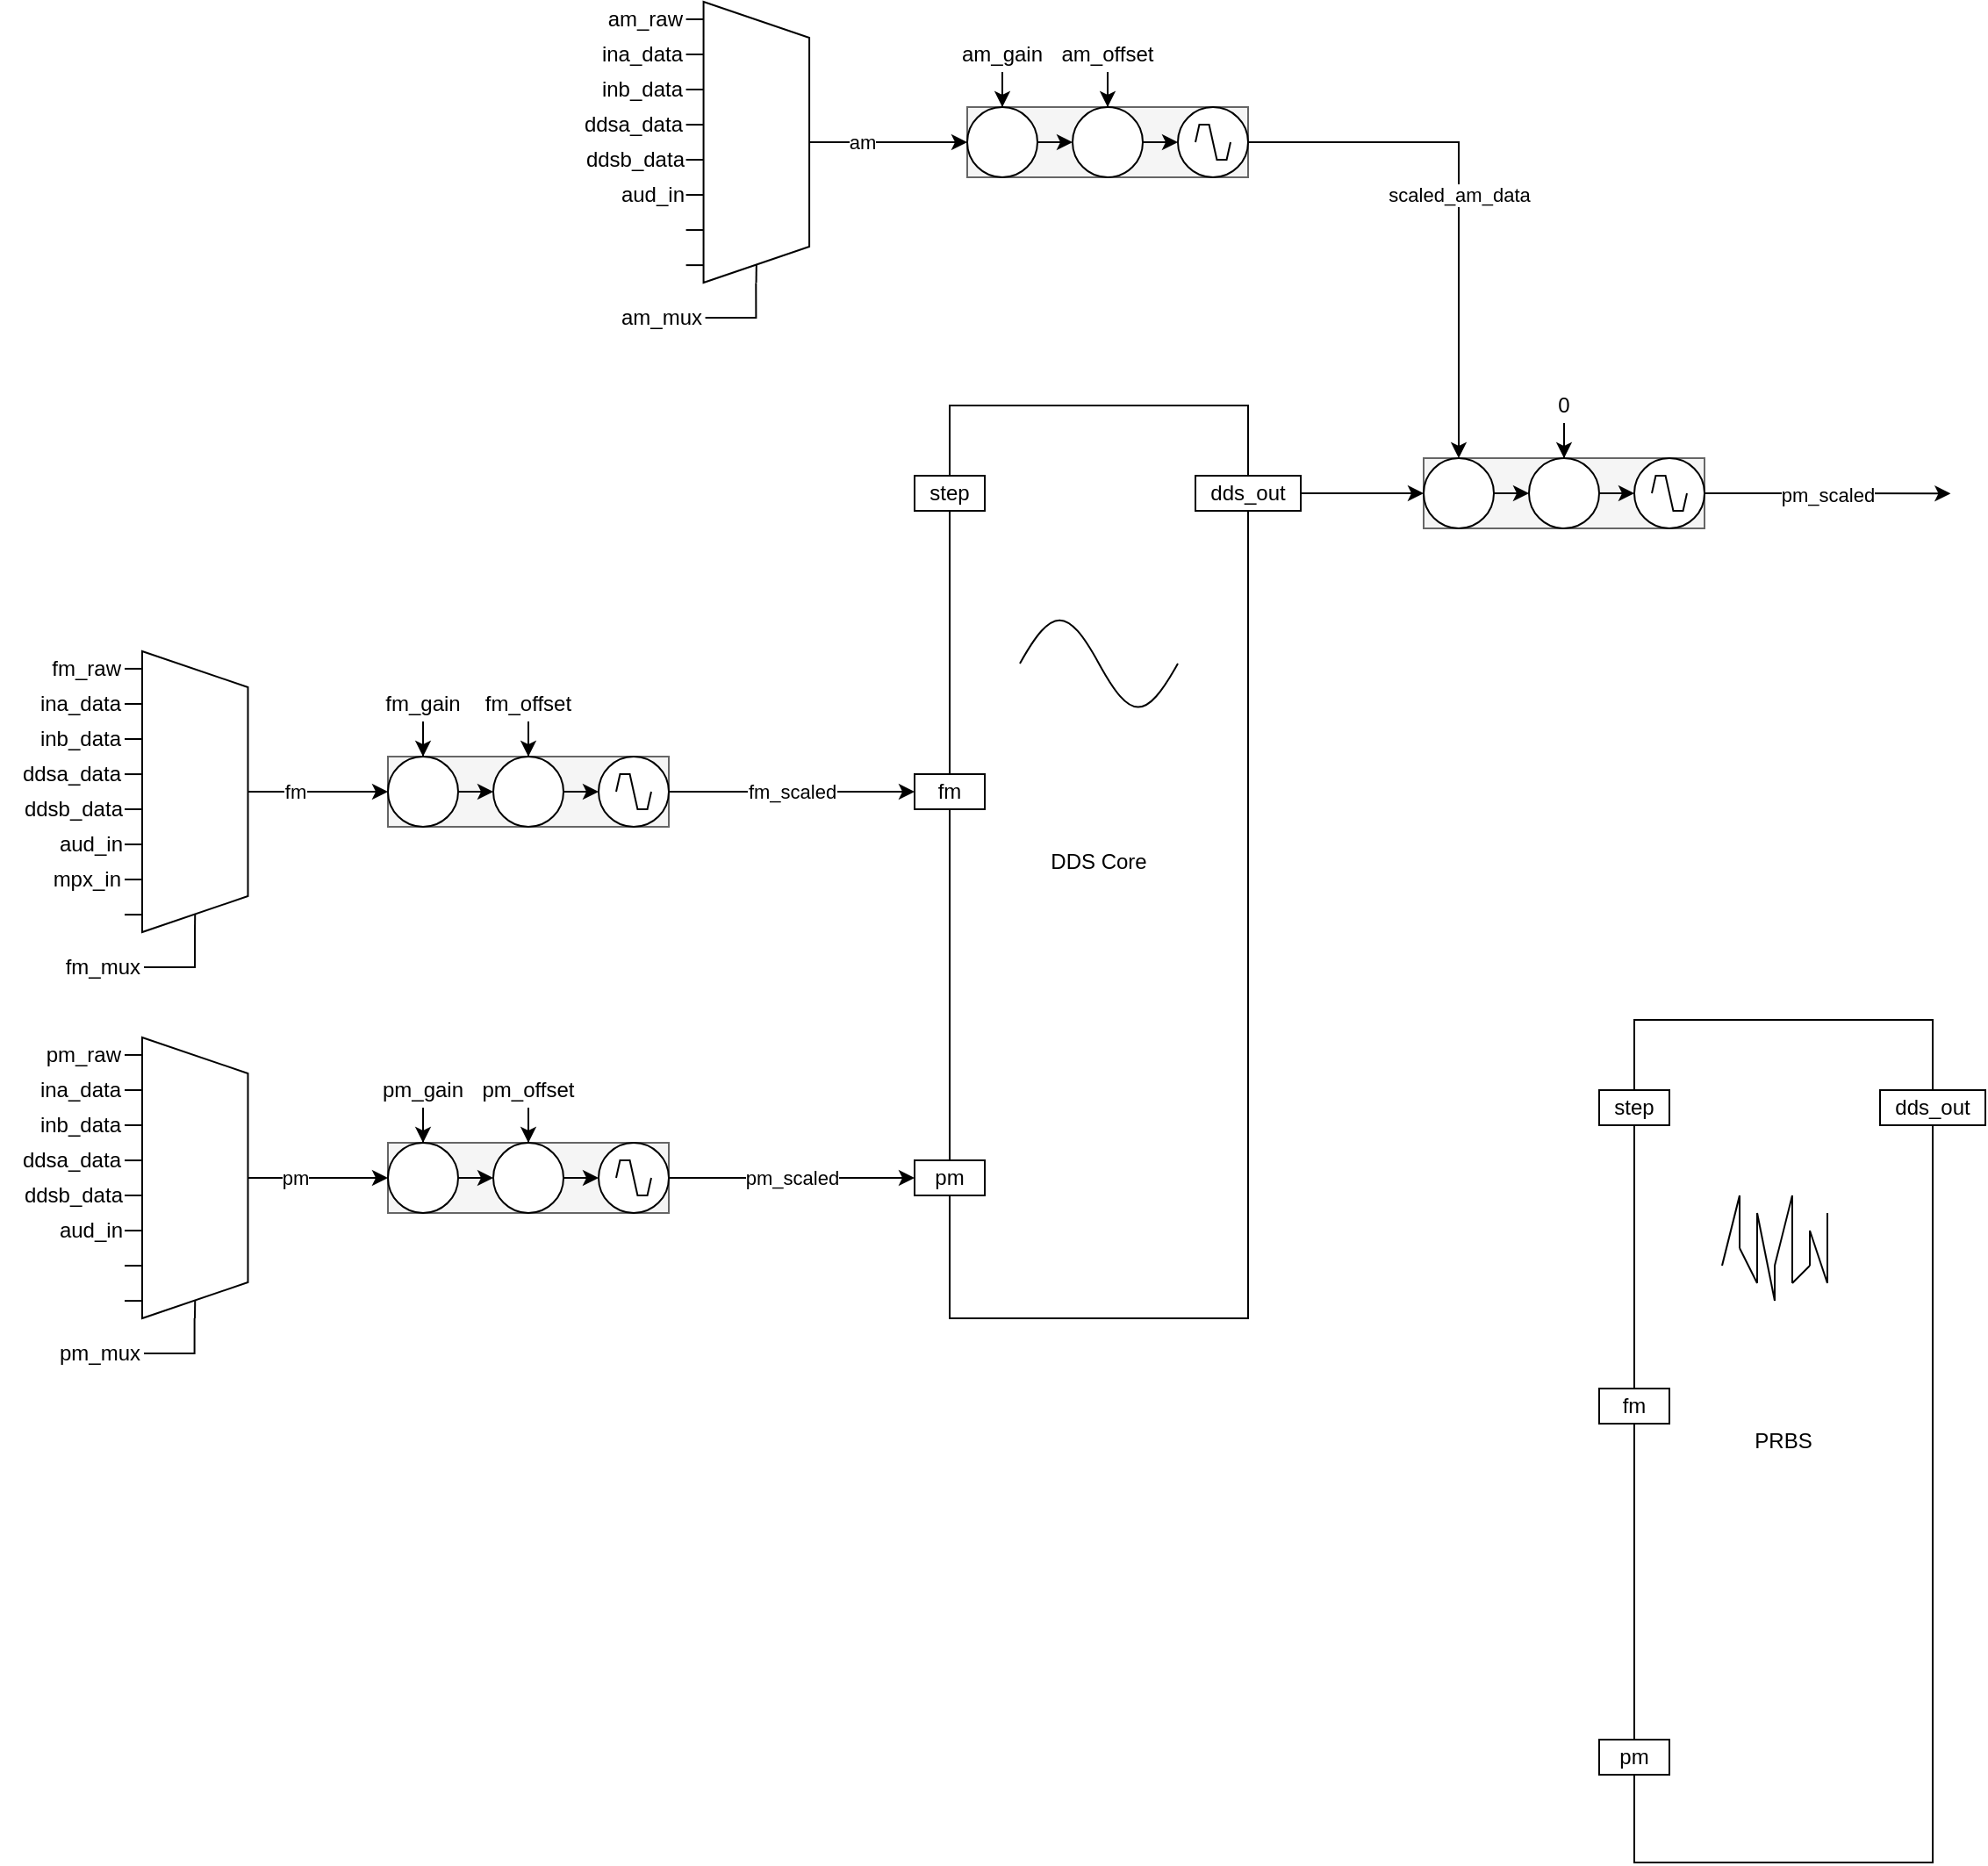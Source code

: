 <mxfile version="12.5.1" type="github" pages="3">
  <diagram id="ARlySnIh4Fg0utdHiu1E" name="dds_block">
    <mxGraphModel dx="2446" dy="1833" grid="1" gridSize="10" guides="1" tooltips="1" connect="1" arrows="1" fold="1" page="1" pageScale="1" pageWidth="4681" pageHeight="3300" math="0" shadow="0">
      <root>
        <mxCell id="0"/>
        <mxCell id="1" parent="0"/>
        <mxCell id="f3gElK0zdPHBt8XRck2W-64" value="PRBS" style="rounded=0;whiteSpace=wrap;html=1;" parent="1" vertex="1">
          <mxGeometry x="1110" y="790" width="170" height="480" as="geometry"/>
        </mxCell>
        <mxCell id="NjvX_le-xmu8w4d36AcX-5" value="DDS Core" style="rounded=0;whiteSpace=wrap;html=1;" parent="1" vertex="1">
          <mxGeometry x="720" y="440" width="170" height="520" as="geometry"/>
        </mxCell>
        <mxCell id="NjvX_le-xmu8w4d36AcX-18" value="fm" style="rounded=0;whiteSpace=wrap;html=1;" parent="1" vertex="1">
          <mxGeometry x="700" y="650" width="40" height="20" as="geometry"/>
        </mxCell>
        <mxCell id="NjvX_le-xmu8w4d36AcX-19" value="pm" style="rounded=0;whiteSpace=wrap;html=1;" parent="1" vertex="1">
          <mxGeometry x="700" y="870" width="40" height="20" as="geometry"/>
        </mxCell>
        <mxCell id="NjvX_le-xmu8w4d36AcX-32" value="pm_scaled" style="edgeStyle=orthogonalEdgeStyle;rounded=0;orthogonalLoop=1;jettySize=auto;html=1;entryX=0;entryY=0.5;entryDx=0;entryDy=0;exitX=1;exitY=0.5;exitDx=0;exitDy=0;" parent="1" source="NjvX_le-xmu8w4d36AcX-39" target="NjvX_le-xmu8w4d36AcX-19" edge="1">
          <mxGeometry relative="1" as="geometry">
            <mxPoint x="640" y="880" as="targetPoint"/>
          </mxGeometry>
        </mxCell>
        <mxCell id="NjvX_le-xmu8w4d36AcX-25" value="pm" style="edgeStyle=orthogonalEdgeStyle;rounded=0;orthogonalLoop=1;jettySize=auto;html=1;exitX=0.5;exitY=0;exitDx=0;exitDy=0;entryX=0;entryY=0.5;entryDx=0;entryDy=0;" parent="1" source="f3gElK0zdPHBt8XRck2W-112" target="NjvX_le-xmu8w4d36AcX-45" edge="1">
          <mxGeometry x="-0.34" relative="1" as="geometry">
            <mxPoint as="offset"/>
            <mxPoint x="310" y="880" as="targetPoint"/>
            <mxPoint x="319.81" y="879.857" as="sourcePoint"/>
          </mxGeometry>
        </mxCell>
        <mxCell id="NjvX_le-xmu8w4d36AcX-27" value="" style="edgeStyle=orthogonalEdgeStyle;rounded=0;orthogonalLoop=1;jettySize=auto;html=1;entryX=0.5;entryY=0;entryDx=0;entryDy=0;" parent="1" source="NjvX_le-xmu8w4d36AcX-28" target="NjvX_le-xmu8w4d36AcX-45" edge="1">
          <mxGeometry relative="1" as="geometry">
            <mxPoint x="420" y="860" as="targetPoint"/>
          </mxGeometry>
        </mxCell>
        <mxCell id="NjvX_le-xmu8w4d36AcX-28" value="pm_gain" style="text;html=1;strokeColor=none;fillColor=none;align=center;verticalAlign=middle;whiteSpace=wrap;rounded=0;" parent="1" vertex="1">
          <mxGeometry x="390" y="820" width="60" height="20" as="geometry"/>
        </mxCell>
        <mxCell id="NjvX_le-xmu8w4d36AcX-29" value="" style="edgeStyle=orthogonalEdgeStyle;rounded=0;orthogonalLoop=1;jettySize=auto;html=1;entryX=0.5;entryY=0;entryDx=0;entryDy=0;" parent="1" source="NjvX_le-xmu8w4d36AcX-30" target="NjvX_le-xmu8w4d36AcX-42" edge="1">
          <mxGeometry relative="1" as="geometry">
            <mxPoint x="500" y="860" as="targetPoint"/>
          </mxGeometry>
        </mxCell>
        <mxCell id="NjvX_le-xmu8w4d36AcX-30" value="&lt;div&gt;pm_offset&lt;/div&gt;" style="text;html=1;strokeColor=none;fillColor=none;align=center;verticalAlign=middle;whiteSpace=wrap;rounded=0;" parent="1" vertex="1">
          <mxGeometry x="450" y="820" width="60" height="20" as="geometry"/>
        </mxCell>
        <mxCell id="f3gElK0zdPHBt8XRck2W-62" style="edgeStyle=orthogonalEdgeStyle;rounded=0;orthogonalLoop=1;jettySize=auto;html=1;exitX=1;exitY=0.5;exitDx=0;exitDy=0;entryX=0;entryY=0.5;entryDx=0;entryDy=0;" parent="1" source="NjvX_le-xmu8w4d36AcX-33" target="f3gElK0zdPHBt8XRck2W-52" edge="1">
          <mxGeometry relative="1" as="geometry"/>
        </mxCell>
        <mxCell id="NjvX_le-xmu8w4d36AcX-33" value="dds_out" style="rounded=0;whiteSpace=wrap;html=1;" parent="1" vertex="1">
          <mxGeometry x="860" y="480" width="60" height="20" as="geometry"/>
        </mxCell>
        <mxCell id="NjvX_le-xmu8w4d36AcX-35" value="step" style="rounded=0;whiteSpace=wrap;html=1;" parent="1" vertex="1">
          <mxGeometry x="700" y="480" width="40" height="20" as="geometry"/>
        </mxCell>
        <mxCell id="NjvX_le-xmu8w4d36AcX-36" value="" style="pointerEvents=1;verticalLabelPosition=bottom;shadow=0;dashed=0;align=center;html=1;verticalAlign=top;shape=mxgraph.electrical.waveforms.sine_wave;" parent="1" vertex="1">
          <mxGeometry x="760" y="554" width="90" height="66.18" as="geometry"/>
        </mxCell>
        <mxCell id="NjvX_le-xmu8w4d36AcX-55" value="" style="group" parent="1" vertex="1" connectable="0">
          <mxGeometry x="400" y="860" width="160" height="40" as="geometry"/>
        </mxCell>
        <mxCell id="NjvX_le-xmu8w4d36AcX-38" value="" style="rounded=0;whiteSpace=wrap;html=1;fillColor=#f5f5f5;strokeColor=#666666;fontColor=#333333;" parent="NjvX_le-xmu8w4d36AcX-55" vertex="1">
          <mxGeometry width="160" height="40" as="geometry"/>
        </mxCell>
        <mxCell id="NjvX_le-xmu8w4d36AcX-48" value="" style="group" parent="NjvX_le-xmu8w4d36AcX-55" vertex="1" connectable="0">
          <mxGeometry width="40" height="40" as="geometry"/>
        </mxCell>
        <mxCell id="NjvX_le-xmu8w4d36AcX-45" value="" style="ellipse;whiteSpace=wrap;html=1;aspect=fixed;" parent="NjvX_le-xmu8w4d36AcX-48" vertex="1">
          <mxGeometry width="40" height="40" as="geometry"/>
        </mxCell>
        <mxCell id="NjvX_le-xmu8w4d36AcX-47" value="" style="shape=image;html=1;verticalAlign=top;verticalLabelPosition=bottom;labelBackgroundColor=#ffffff;imageAspect=0;aspect=fixed;image=https://cdn4.iconfinder.com/data/icons/integral/128/cross-128.png" parent="NjvX_le-xmu8w4d36AcX-48" vertex="1">
          <mxGeometry x="10" y="10" width="20" height="20" as="geometry"/>
        </mxCell>
        <mxCell id="NjvX_le-xmu8w4d36AcX-49" value="" style="group" parent="NjvX_le-xmu8w4d36AcX-55" vertex="1" connectable="0">
          <mxGeometry x="60" width="40" height="40" as="geometry"/>
        </mxCell>
        <mxCell id="NjvX_le-xmu8w4d36AcX-42" value="" style="ellipse;whiteSpace=wrap;html=1;aspect=fixed;" parent="NjvX_le-xmu8w4d36AcX-49" vertex="1">
          <mxGeometry width="40" height="40" as="geometry"/>
        </mxCell>
        <mxCell id="NjvX_le-xmu8w4d36AcX-44" value="" style="shape=image;html=1;verticalAlign=top;verticalLabelPosition=bottom;labelBackgroundColor=#ffffff;imageAspect=0;aspect=fixed;image=https://cdn4.iconfinder.com/data/icons/integral/128/plus-128.png" parent="NjvX_le-xmu8w4d36AcX-49" vertex="1">
          <mxGeometry x="10" y="10" width="20" height="20" as="geometry"/>
        </mxCell>
        <mxCell id="NjvX_le-xmu8w4d36AcX-22" value="" style="edgeStyle=orthogonalEdgeStyle;rounded=0;orthogonalLoop=1;jettySize=auto;html=1;exitX=1;exitY=0.5;exitDx=0;exitDy=0;entryX=0;entryY=0.5;entryDx=0;entryDy=0;" parent="NjvX_le-xmu8w4d36AcX-55" source="NjvX_le-xmu8w4d36AcX-45" target="NjvX_le-xmu8w4d36AcX-42" edge="1">
          <mxGeometry relative="1" as="geometry">
            <mxPoint x="40" y="20" as="sourcePoint"/>
            <mxPoint x="80" y="20" as="targetPoint"/>
          </mxGeometry>
        </mxCell>
        <mxCell id="NjvX_le-xmu8w4d36AcX-53" value="" style="group" parent="NjvX_le-xmu8w4d36AcX-55" vertex="1" connectable="0">
          <mxGeometry x="120" width="40" height="40" as="geometry"/>
        </mxCell>
        <mxCell id="NjvX_le-xmu8w4d36AcX-39" value="" style="ellipse;whiteSpace=wrap;html=1;aspect=fixed;" parent="NjvX_le-xmu8w4d36AcX-53" vertex="1">
          <mxGeometry width="40" height="40" as="geometry"/>
        </mxCell>
        <mxCell id="NjvX_le-xmu8w4d36AcX-37" value="" style="pointerEvents=1;verticalLabelPosition=bottom;shadow=0;dashed=0;align=center;html=1;verticalAlign=top;shape=mxgraph.electrical.waveforms.slow_square_wave;" parent="NjvX_le-xmu8w4d36AcX-53" vertex="1">
          <mxGeometry x="10" y="10" width="20" height="20" as="geometry"/>
        </mxCell>
        <mxCell id="NjvX_le-xmu8w4d36AcX-41" style="edgeStyle=orthogonalEdgeStyle;rounded=0;orthogonalLoop=1;jettySize=auto;html=1;exitX=1;exitY=0.5;exitDx=0;exitDy=0;entryX=0;entryY=0.5;entryDx=0;entryDy=0;" parent="NjvX_le-xmu8w4d36AcX-55" source="NjvX_le-xmu8w4d36AcX-42" target="NjvX_le-xmu8w4d36AcX-39" edge="1">
          <mxGeometry relative="1" as="geometry">
            <mxPoint x="120" y="20" as="sourcePoint"/>
          </mxGeometry>
        </mxCell>
        <mxCell id="f3gElK0zdPHBt8XRck2W-1" value="fm_scaled" style="edgeStyle=orthogonalEdgeStyle;rounded=0;orthogonalLoop=1;jettySize=auto;html=1;exitX=1;exitY=0.5;exitDx=0;exitDy=0;entryX=0;entryY=0.5;entryDx=0;entryDy=0;" parent="1" source="f3gElK0zdPHBt8XRck2W-18" target="NjvX_le-xmu8w4d36AcX-18" edge="1">
          <mxGeometry relative="1" as="geometry">
            <mxPoint x="700" y="660" as="targetPoint"/>
          </mxGeometry>
        </mxCell>
        <mxCell id="f3gElK0zdPHBt8XRck2W-2" value="fm" style="edgeStyle=orthogonalEdgeStyle;rounded=0;orthogonalLoop=1;jettySize=auto;html=1;exitX=0.5;exitY=0;exitDx=0;exitDy=0;entryX=0;entryY=0.5;entryDx=0;entryDy=0;" parent="1" source="f3gElK0zdPHBt8XRck2W-92" target="f3gElK0zdPHBt8XRck2W-11" edge="1">
          <mxGeometry x="-0.34" relative="1" as="geometry">
            <mxPoint as="offset"/>
            <mxPoint x="310" y="660" as="targetPoint"/>
            <mxPoint x="319.81" y="659.857" as="sourcePoint"/>
          </mxGeometry>
        </mxCell>
        <mxCell id="f3gElK0zdPHBt8XRck2W-4" value="" style="edgeStyle=orthogonalEdgeStyle;rounded=0;orthogonalLoop=1;jettySize=auto;html=1;entryX=0.5;entryY=0;entryDx=0;entryDy=0;" parent="1" source="f3gElK0zdPHBt8XRck2W-5" target="f3gElK0zdPHBt8XRck2W-11" edge="1">
          <mxGeometry relative="1" as="geometry">
            <mxPoint x="420" y="640" as="targetPoint"/>
          </mxGeometry>
        </mxCell>
        <mxCell id="f3gElK0zdPHBt8XRck2W-5" value="fm_gain" style="text;html=1;strokeColor=none;fillColor=none;align=center;verticalAlign=middle;whiteSpace=wrap;rounded=0;" parent="1" vertex="1">
          <mxGeometry x="390" y="600" width="60" height="20" as="geometry"/>
        </mxCell>
        <mxCell id="f3gElK0zdPHBt8XRck2W-6" value="" style="edgeStyle=orthogonalEdgeStyle;rounded=0;orthogonalLoop=1;jettySize=auto;html=1;entryX=0.5;entryY=0;entryDx=0;entryDy=0;" parent="1" source="f3gElK0zdPHBt8XRck2W-7" target="f3gElK0zdPHBt8XRck2W-14" edge="1">
          <mxGeometry relative="1" as="geometry">
            <mxPoint x="500" y="640" as="targetPoint"/>
          </mxGeometry>
        </mxCell>
        <mxCell id="f3gElK0zdPHBt8XRck2W-7" value="&lt;div&gt;fm_offset&lt;/div&gt;" style="text;html=1;strokeColor=none;fillColor=none;align=center;verticalAlign=middle;whiteSpace=wrap;rounded=0;" parent="1" vertex="1">
          <mxGeometry x="450" y="600" width="60" height="20" as="geometry"/>
        </mxCell>
        <mxCell id="f3gElK0zdPHBt8XRck2W-8" value="" style="group" parent="1" vertex="1" connectable="0">
          <mxGeometry x="400" y="640" width="160" height="40" as="geometry"/>
        </mxCell>
        <mxCell id="f3gElK0zdPHBt8XRck2W-9" value="" style="rounded=0;whiteSpace=wrap;html=1;fillColor=#f5f5f5;strokeColor=#666666;fontColor=#333333;" parent="f3gElK0zdPHBt8XRck2W-8" vertex="1">
          <mxGeometry width="160" height="40" as="geometry"/>
        </mxCell>
        <mxCell id="f3gElK0zdPHBt8XRck2W-10" value="" style="group" parent="f3gElK0zdPHBt8XRck2W-8" vertex="1" connectable="0">
          <mxGeometry width="40" height="40" as="geometry"/>
        </mxCell>
        <mxCell id="f3gElK0zdPHBt8XRck2W-11" value="" style="ellipse;whiteSpace=wrap;html=1;aspect=fixed;" parent="f3gElK0zdPHBt8XRck2W-10" vertex="1">
          <mxGeometry width="40" height="40" as="geometry"/>
        </mxCell>
        <mxCell id="f3gElK0zdPHBt8XRck2W-12" value="" style="shape=image;html=1;verticalAlign=top;verticalLabelPosition=bottom;labelBackgroundColor=#ffffff;imageAspect=0;aspect=fixed;image=https://cdn4.iconfinder.com/data/icons/integral/128/cross-128.png" parent="f3gElK0zdPHBt8XRck2W-10" vertex="1">
          <mxGeometry x="10" y="10" width="20" height="20" as="geometry"/>
        </mxCell>
        <mxCell id="f3gElK0zdPHBt8XRck2W-13" value="" style="group" parent="f3gElK0zdPHBt8XRck2W-8" vertex="1" connectable="0">
          <mxGeometry x="60" width="40" height="40" as="geometry"/>
        </mxCell>
        <mxCell id="f3gElK0zdPHBt8XRck2W-14" value="" style="ellipse;whiteSpace=wrap;html=1;aspect=fixed;" parent="f3gElK0zdPHBt8XRck2W-13" vertex="1">
          <mxGeometry width="40" height="40" as="geometry"/>
        </mxCell>
        <mxCell id="f3gElK0zdPHBt8XRck2W-15" value="" style="shape=image;html=1;verticalAlign=top;verticalLabelPosition=bottom;labelBackgroundColor=#ffffff;imageAspect=0;aspect=fixed;image=https://cdn4.iconfinder.com/data/icons/integral/128/plus-128.png" parent="f3gElK0zdPHBt8XRck2W-13" vertex="1">
          <mxGeometry x="10" y="10" width="20" height="20" as="geometry"/>
        </mxCell>
        <mxCell id="f3gElK0zdPHBt8XRck2W-16" value="" style="edgeStyle=orthogonalEdgeStyle;rounded=0;orthogonalLoop=1;jettySize=auto;html=1;exitX=1;exitY=0.5;exitDx=0;exitDy=0;entryX=0;entryY=0.5;entryDx=0;entryDy=0;" parent="f3gElK0zdPHBt8XRck2W-8" source="f3gElK0zdPHBt8XRck2W-11" target="f3gElK0zdPHBt8XRck2W-14" edge="1">
          <mxGeometry relative="1" as="geometry">
            <mxPoint x="40" y="20" as="sourcePoint"/>
            <mxPoint x="80" y="20" as="targetPoint"/>
          </mxGeometry>
        </mxCell>
        <mxCell id="f3gElK0zdPHBt8XRck2W-17" value="" style="group" parent="f3gElK0zdPHBt8XRck2W-8" vertex="1" connectable="0">
          <mxGeometry x="120" width="40" height="40" as="geometry"/>
        </mxCell>
        <mxCell id="f3gElK0zdPHBt8XRck2W-18" value="" style="ellipse;whiteSpace=wrap;html=1;aspect=fixed;" parent="f3gElK0zdPHBt8XRck2W-17" vertex="1">
          <mxGeometry width="40" height="40" as="geometry"/>
        </mxCell>
        <mxCell id="f3gElK0zdPHBt8XRck2W-19" value="" style="pointerEvents=1;verticalLabelPosition=bottom;shadow=0;dashed=0;align=center;html=1;verticalAlign=top;shape=mxgraph.electrical.waveforms.slow_square_wave;" parent="f3gElK0zdPHBt8XRck2W-17" vertex="1">
          <mxGeometry x="10" y="10" width="20" height="20" as="geometry"/>
        </mxCell>
        <mxCell id="f3gElK0zdPHBt8XRck2W-20" style="edgeStyle=orthogonalEdgeStyle;rounded=0;orthogonalLoop=1;jettySize=auto;html=1;exitX=1;exitY=0.5;exitDx=0;exitDy=0;entryX=0;entryY=0.5;entryDx=0;entryDy=0;" parent="f3gElK0zdPHBt8XRck2W-8" source="f3gElK0zdPHBt8XRck2W-14" target="f3gElK0zdPHBt8XRck2W-18" edge="1">
          <mxGeometry relative="1" as="geometry">
            <mxPoint x="120" y="20" as="sourcePoint"/>
          </mxGeometry>
        </mxCell>
        <mxCell id="f3gElK0zdPHBt8XRck2W-23" value="scaled_am_data" style="edgeStyle=orthogonalEdgeStyle;rounded=0;orthogonalLoop=1;jettySize=auto;html=1;entryX=0.5;entryY=0;entryDx=0;entryDy=0;exitX=1;exitY=0.5;exitDx=0;exitDy=0;" parent="1" source="f3gElK0zdPHBt8XRck2W-40" target="f3gElK0zdPHBt8XRck2W-52" edge="1">
          <mxGeometry x="-0.2" y="-30" relative="1" as="geometry">
            <mxPoint x="1030.207" y="290.138" as="targetPoint"/>
            <mxPoint x="30" y="30" as="offset"/>
          </mxGeometry>
        </mxCell>
        <mxCell id="f3gElK0zdPHBt8XRck2W-26" value="" style="edgeStyle=orthogonalEdgeStyle;rounded=0;orthogonalLoop=1;jettySize=auto;html=1;entryX=0.5;entryY=0;entryDx=0;entryDy=0;" parent="1" source="f3gElK0zdPHBt8XRck2W-27" target="f3gElK0zdPHBt8XRck2W-33" edge="1">
          <mxGeometry relative="1" as="geometry">
            <mxPoint x="750" y="270" as="targetPoint"/>
          </mxGeometry>
        </mxCell>
        <mxCell id="f3gElK0zdPHBt8XRck2W-27" value="am_gain" style="text;html=1;strokeColor=none;fillColor=none;align=center;verticalAlign=middle;whiteSpace=wrap;rounded=0;" parent="1" vertex="1">
          <mxGeometry x="720" y="230" width="60" height="20" as="geometry"/>
        </mxCell>
        <mxCell id="f3gElK0zdPHBt8XRck2W-28" value="" style="edgeStyle=orthogonalEdgeStyle;rounded=0;orthogonalLoop=1;jettySize=auto;html=1;entryX=0.5;entryY=0;entryDx=0;entryDy=0;" parent="1" source="f3gElK0zdPHBt8XRck2W-29" target="f3gElK0zdPHBt8XRck2W-36" edge="1">
          <mxGeometry relative="1" as="geometry">
            <mxPoint x="830" y="270" as="targetPoint"/>
          </mxGeometry>
        </mxCell>
        <mxCell id="f3gElK0zdPHBt8XRck2W-29" value="&lt;div&gt;am_offset&lt;/div&gt;" style="text;html=1;strokeColor=none;fillColor=none;align=center;verticalAlign=middle;whiteSpace=wrap;rounded=0;" parent="1" vertex="1">
          <mxGeometry x="780" y="230" width="60" height="20" as="geometry"/>
        </mxCell>
        <mxCell id="f3gElK0zdPHBt8XRck2W-30" value="" style="group" parent="1" vertex="1" connectable="0">
          <mxGeometry x="730" y="270" width="160" height="40" as="geometry"/>
        </mxCell>
        <mxCell id="f3gElK0zdPHBt8XRck2W-31" value="" style="rounded=0;whiteSpace=wrap;html=1;fillColor=#f5f5f5;strokeColor=#666666;fontColor=#333333;" parent="f3gElK0zdPHBt8XRck2W-30" vertex="1">
          <mxGeometry width="160" height="40" as="geometry"/>
        </mxCell>
        <mxCell id="f3gElK0zdPHBt8XRck2W-32" value="" style="group" parent="f3gElK0zdPHBt8XRck2W-30" vertex="1" connectable="0">
          <mxGeometry width="40" height="40" as="geometry"/>
        </mxCell>
        <mxCell id="f3gElK0zdPHBt8XRck2W-33" value="" style="ellipse;whiteSpace=wrap;html=1;aspect=fixed;" parent="f3gElK0zdPHBt8XRck2W-32" vertex="1">
          <mxGeometry width="40" height="40" as="geometry"/>
        </mxCell>
        <mxCell id="f3gElK0zdPHBt8XRck2W-34" value="" style="shape=image;html=1;verticalAlign=top;verticalLabelPosition=bottom;labelBackgroundColor=#ffffff;imageAspect=0;aspect=fixed;image=https://cdn4.iconfinder.com/data/icons/integral/128/cross-128.png" parent="f3gElK0zdPHBt8XRck2W-32" vertex="1">
          <mxGeometry x="10" y="10" width="20" height="20" as="geometry"/>
        </mxCell>
        <mxCell id="f3gElK0zdPHBt8XRck2W-35" value="" style="group" parent="f3gElK0zdPHBt8XRck2W-30" vertex="1" connectable="0">
          <mxGeometry x="60" width="40" height="40" as="geometry"/>
        </mxCell>
        <mxCell id="f3gElK0zdPHBt8XRck2W-36" value="" style="ellipse;whiteSpace=wrap;html=1;aspect=fixed;" parent="f3gElK0zdPHBt8XRck2W-35" vertex="1">
          <mxGeometry width="40" height="40" as="geometry"/>
        </mxCell>
        <mxCell id="f3gElK0zdPHBt8XRck2W-37" value="" style="shape=image;html=1;verticalAlign=top;verticalLabelPosition=bottom;labelBackgroundColor=#ffffff;imageAspect=0;aspect=fixed;image=https://cdn4.iconfinder.com/data/icons/integral/128/plus-128.png" parent="f3gElK0zdPHBt8XRck2W-35" vertex="1">
          <mxGeometry x="10" y="10" width="20" height="20" as="geometry"/>
        </mxCell>
        <mxCell id="f3gElK0zdPHBt8XRck2W-38" value="" style="edgeStyle=orthogonalEdgeStyle;rounded=0;orthogonalLoop=1;jettySize=auto;html=1;exitX=1;exitY=0.5;exitDx=0;exitDy=0;entryX=0;entryY=0.5;entryDx=0;entryDy=0;" parent="f3gElK0zdPHBt8XRck2W-30" source="f3gElK0zdPHBt8XRck2W-33" target="f3gElK0zdPHBt8XRck2W-36" edge="1">
          <mxGeometry relative="1" as="geometry">
            <mxPoint x="40" y="20" as="sourcePoint"/>
            <mxPoint x="80" y="20" as="targetPoint"/>
          </mxGeometry>
        </mxCell>
        <mxCell id="f3gElK0zdPHBt8XRck2W-39" value="" style="group" parent="f3gElK0zdPHBt8XRck2W-30" vertex="1" connectable="0">
          <mxGeometry x="120" width="40" height="40" as="geometry"/>
        </mxCell>
        <mxCell id="f3gElK0zdPHBt8XRck2W-40" value="" style="ellipse;whiteSpace=wrap;html=1;aspect=fixed;" parent="f3gElK0zdPHBt8XRck2W-39" vertex="1">
          <mxGeometry width="40" height="40" as="geometry"/>
        </mxCell>
        <mxCell id="f3gElK0zdPHBt8XRck2W-41" value="" style="pointerEvents=1;verticalLabelPosition=bottom;shadow=0;dashed=0;align=center;html=1;verticalAlign=top;shape=mxgraph.electrical.waveforms.slow_square_wave;" parent="f3gElK0zdPHBt8XRck2W-39" vertex="1">
          <mxGeometry x="10" y="10" width="20" height="20" as="geometry"/>
        </mxCell>
        <mxCell id="f3gElK0zdPHBt8XRck2W-42" style="edgeStyle=orthogonalEdgeStyle;rounded=0;orthogonalLoop=1;jettySize=auto;html=1;exitX=1;exitY=0.5;exitDx=0;exitDy=0;entryX=0;entryY=0.5;entryDx=0;entryDy=0;" parent="f3gElK0zdPHBt8XRck2W-30" source="f3gElK0zdPHBt8XRck2W-36" target="f3gElK0zdPHBt8XRck2W-40" edge="1">
          <mxGeometry relative="1" as="geometry">
            <mxPoint x="120" y="20" as="sourcePoint"/>
          </mxGeometry>
        </mxCell>
        <mxCell id="f3gElK0zdPHBt8XRck2W-44" value="pm_scaled" style="edgeStyle=orthogonalEdgeStyle;rounded=0;orthogonalLoop=1;jettySize=auto;html=1;entryX=0;entryY=0.5;entryDx=0;entryDy=0;exitX=1;exitY=0.5;exitDx=0;exitDy=0;" parent="1" source="f3gElK0zdPHBt8XRck2W-59" edge="1">
          <mxGeometry relative="1" as="geometry">
            <mxPoint x="1290.207" y="490.138" as="targetPoint"/>
          </mxGeometry>
        </mxCell>
        <mxCell id="f3gElK0zdPHBt8XRck2W-47" value="" style="edgeStyle=orthogonalEdgeStyle;rounded=0;orthogonalLoop=1;jettySize=auto;html=1;entryX=0.5;entryY=0;entryDx=0;entryDy=0;" parent="1" source="f3gElK0zdPHBt8XRck2W-48" target="f3gElK0zdPHBt8XRck2W-55" edge="1">
          <mxGeometry relative="1" as="geometry">
            <mxPoint x="1090" y="470" as="targetPoint"/>
          </mxGeometry>
        </mxCell>
        <mxCell id="f3gElK0zdPHBt8XRck2W-48" value="0" style="text;html=1;strokeColor=none;fillColor=none;align=center;verticalAlign=middle;whiteSpace=wrap;rounded=0;" parent="1" vertex="1">
          <mxGeometry x="1040" y="430" width="60" height="20" as="geometry"/>
        </mxCell>
        <mxCell id="f3gElK0zdPHBt8XRck2W-49" value="" style="group" parent="1" vertex="1" connectable="0">
          <mxGeometry x="990" y="470" width="160" height="40" as="geometry"/>
        </mxCell>
        <mxCell id="f3gElK0zdPHBt8XRck2W-50" value="" style="rounded=0;whiteSpace=wrap;html=1;fillColor=#f5f5f5;strokeColor=#666666;fontColor=#333333;" parent="f3gElK0zdPHBt8XRck2W-49" vertex="1">
          <mxGeometry width="160" height="40" as="geometry"/>
        </mxCell>
        <mxCell id="f3gElK0zdPHBt8XRck2W-51" value="" style="group" parent="f3gElK0zdPHBt8XRck2W-49" vertex="1" connectable="0">
          <mxGeometry width="40" height="40" as="geometry"/>
        </mxCell>
        <mxCell id="f3gElK0zdPHBt8XRck2W-52" value="" style="ellipse;whiteSpace=wrap;html=1;aspect=fixed;" parent="f3gElK0zdPHBt8XRck2W-51" vertex="1">
          <mxGeometry width="40" height="40" as="geometry"/>
        </mxCell>
        <mxCell id="f3gElK0zdPHBt8XRck2W-53" value="" style="shape=image;html=1;verticalAlign=top;verticalLabelPosition=bottom;labelBackgroundColor=#ffffff;imageAspect=0;aspect=fixed;image=https://cdn4.iconfinder.com/data/icons/integral/128/cross-128.png" parent="f3gElK0zdPHBt8XRck2W-51" vertex="1">
          <mxGeometry x="10" y="10" width="20" height="20" as="geometry"/>
        </mxCell>
        <mxCell id="f3gElK0zdPHBt8XRck2W-54" value="" style="group" parent="f3gElK0zdPHBt8XRck2W-49" vertex="1" connectable="0">
          <mxGeometry x="60" width="40" height="40" as="geometry"/>
        </mxCell>
        <mxCell id="f3gElK0zdPHBt8XRck2W-55" value="" style="ellipse;whiteSpace=wrap;html=1;aspect=fixed;" parent="f3gElK0zdPHBt8XRck2W-54" vertex="1">
          <mxGeometry width="40" height="40" as="geometry"/>
        </mxCell>
        <mxCell id="f3gElK0zdPHBt8XRck2W-56" value="" style="shape=image;html=1;verticalAlign=top;verticalLabelPosition=bottom;labelBackgroundColor=#ffffff;imageAspect=0;aspect=fixed;image=https://cdn4.iconfinder.com/data/icons/integral/128/plus-128.png" parent="f3gElK0zdPHBt8XRck2W-54" vertex="1">
          <mxGeometry x="10" y="10" width="20" height="20" as="geometry"/>
        </mxCell>
        <mxCell id="f3gElK0zdPHBt8XRck2W-57" value="" style="edgeStyle=orthogonalEdgeStyle;rounded=0;orthogonalLoop=1;jettySize=auto;html=1;exitX=1;exitY=0.5;exitDx=0;exitDy=0;entryX=0;entryY=0.5;entryDx=0;entryDy=0;" parent="f3gElK0zdPHBt8XRck2W-49" source="f3gElK0zdPHBt8XRck2W-52" target="f3gElK0zdPHBt8XRck2W-55" edge="1">
          <mxGeometry relative="1" as="geometry">
            <mxPoint x="40" y="20" as="sourcePoint"/>
            <mxPoint x="80" y="20" as="targetPoint"/>
          </mxGeometry>
        </mxCell>
        <mxCell id="f3gElK0zdPHBt8XRck2W-58" value="" style="group" parent="f3gElK0zdPHBt8XRck2W-49" vertex="1" connectable="0">
          <mxGeometry x="120" width="40" height="40" as="geometry"/>
        </mxCell>
        <mxCell id="f3gElK0zdPHBt8XRck2W-59" value="" style="ellipse;whiteSpace=wrap;html=1;aspect=fixed;" parent="f3gElK0zdPHBt8XRck2W-58" vertex="1">
          <mxGeometry width="40" height="40" as="geometry"/>
        </mxCell>
        <mxCell id="f3gElK0zdPHBt8XRck2W-60" value="" style="pointerEvents=1;verticalLabelPosition=bottom;shadow=0;dashed=0;align=center;html=1;verticalAlign=top;shape=mxgraph.electrical.waveforms.slow_square_wave;" parent="f3gElK0zdPHBt8XRck2W-58" vertex="1">
          <mxGeometry x="10" y="10" width="20" height="20" as="geometry"/>
        </mxCell>
        <mxCell id="f3gElK0zdPHBt8XRck2W-61" style="edgeStyle=orthogonalEdgeStyle;rounded=0;orthogonalLoop=1;jettySize=auto;html=1;exitX=1;exitY=0.5;exitDx=0;exitDy=0;entryX=0;entryY=0.5;entryDx=0;entryDy=0;" parent="f3gElK0zdPHBt8XRck2W-49" source="f3gElK0zdPHBt8XRck2W-55" target="f3gElK0zdPHBt8XRck2W-59" edge="1">
          <mxGeometry relative="1" as="geometry">
            <mxPoint x="120" y="20" as="sourcePoint"/>
          </mxGeometry>
        </mxCell>
        <mxCell id="f3gElK0zdPHBt8XRck2W-65" value="fm" style="rounded=0;whiteSpace=wrap;html=1;" parent="1" vertex="1">
          <mxGeometry x="1090" y="1000" width="40" height="20" as="geometry"/>
        </mxCell>
        <mxCell id="f3gElK0zdPHBt8XRck2W-66" value="pm" style="rounded=0;whiteSpace=wrap;html=1;" parent="1" vertex="1">
          <mxGeometry x="1090" y="1200" width="40" height="20" as="geometry"/>
        </mxCell>
        <mxCell id="f3gElK0zdPHBt8XRck2W-67" value="dds_out" style="rounded=0;whiteSpace=wrap;html=1;" parent="1" vertex="1">
          <mxGeometry x="1250" y="830" width="60" height="20" as="geometry"/>
        </mxCell>
        <mxCell id="f3gElK0zdPHBt8XRck2W-68" value="step" style="rounded=0;whiteSpace=wrap;html=1;" parent="1" vertex="1">
          <mxGeometry x="1090" y="830" width="40" height="20" as="geometry"/>
        </mxCell>
        <mxCell id="f3gElK0zdPHBt8XRck2W-83" value="" style="group" parent="1" vertex="1" connectable="0">
          <mxGeometry x="1160" y="890" width="60" height="60" as="geometry"/>
        </mxCell>
        <mxCell id="f3gElK0zdPHBt8XRck2W-70" value="" style="endArrow=none;html=1;" parent="f3gElK0zdPHBt8XRck2W-83" edge="1">
          <mxGeometry width="50" height="50" relative="1" as="geometry">
            <mxPoint y="40" as="sourcePoint"/>
            <mxPoint x="10" as="targetPoint"/>
          </mxGeometry>
        </mxCell>
        <mxCell id="f3gElK0zdPHBt8XRck2W-72" value="" style="endArrow=none;html=1;" parent="f3gElK0zdPHBt8XRck2W-83" edge="1">
          <mxGeometry width="50" height="50" relative="1" as="geometry">
            <mxPoint x="10" y="30" as="sourcePoint"/>
            <mxPoint x="10" as="targetPoint"/>
          </mxGeometry>
        </mxCell>
        <mxCell id="f3gElK0zdPHBt8XRck2W-73" value="" style="endArrow=none;html=1;" parent="f3gElK0zdPHBt8XRck2W-83" edge="1">
          <mxGeometry width="50" height="50" relative="1" as="geometry">
            <mxPoint x="20" y="50" as="sourcePoint"/>
            <mxPoint x="10" y="30" as="targetPoint"/>
          </mxGeometry>
        </mxCell>
        <mxCell id="f3gElK0zdPHBt8XRck2W-74" value="" style="endArrow=none;html=1;" parent="f3gElK0zdPHBt8XRck2W-83" edge="1">
          <mxGeometry width="50" height="50" relative="1" as="geometry">
            <mxPoint x="20" y="50" as="sourcePoint"/>
            <mxPoint x="20" y="10" as="targetPoint"/>
          </mxGeometry>
        </mxCell>
        <mxCell id="f3gElK0zdPHBt8XRck2W-75" value="" style="endArrow=none;html=1;" parent="f3gElK0zdPHBt8XRck2W-83" edge="1">
          <mxGeometry width="50" height="50" relative="1" as="geometry">
            <mxPoint x="30" y="60" as="sourcePoint"/>
            <mxPoint x="20" y="10" as="targetPoint"/>
          </mxGeometry>
        </mxCell>
        <mxCell id="f3gElK0zdPHBt8XRck2W-76" value="" style="endArrow=none;html=1;" parent="f3gElK0zdPHBt8XRck2W-83" edge="1">
          <mxGeometry width="50" height="50" relative="1" as="geometry">
            <mxPoint x="30" y="60" as="sourcePoint"/>
            <mxPoint x="30" y="40" as="targetPoint"/>
          </mxGeometry>
        </mxCell>
        <mxCell id="f3gElK0zdPHBt8XRck2W-77" value="" style="endArrow=none;html=1;" parent="f3gElK0zdPHBt8XRck2W-83" edge="1">
          <mxGeometry width="50" height="50" relative="1" as="geometry">
            <mxPoint x="40" as="sourcePoint"/>
            <mxPoint x="30" y="40" as="targetPoint"/>
          </mxGeometry>
        </mxCell>
        <mxCell id="f3gElK0zdPHBt8XRck2W-78" value="" style="endArrow=none;html=1;" parent="f3gElK0zdPHBt8XRck2W-83" edge="1">
          <mxGeometry width="50" height="50" relative="1" as="geometry">
            <mxPoint x="40" y="50" as="sourcePoint"/>
            <mxPoint x="40" as="targetPoint"/>
          </mxGeometry>
        </mxCell>
        <mxCell id="f3gElK0zdPHBt8XRck2W-79" value="" style="endArrow=none;html=1;" parent="f3gElK0zdPHBt8XRck2W-83" edge="1">
          <mxGeometry width="50" height="50" relative="1" as="geometry">
            <mxPoint x="50" y="40" as="sourcePoint"/>
            <mxPoint x="40" y="50" as="targetPoint"/>
          </mxGeometry>
        </mxCell>
        <mxCell id="f3gElK0zdPHBt8XRck2W-80" value="" style="endArrow=none;html=1;" parent="f3gElK0zdPHBt8XRck2W-83" edge="1">
          <mxGeometry width="50" height="50" relative="1" as="geometry">
            <mxPoint x="50" y="40" as="sourcePoint"/>
            <mxPoint x="50" y="20" as="targetPoint"/>
          </mxGeometry>
        </mxCell>
        <mxCell id="f3gElK0zdPHBt8XRck2W-81" value="" style="endArrow=none;html=1;" parent="f3gElK0zdPHBt8XRck2W-83" edge="1">
          <mxGeometry width="50" height="50" relative="1" as="geometry">
            <mxPoint x="50" y="20" as="sourcePoint"/>
            <mxPoint x="60" y="50" as="targetPoint"/>
          </mxGeometry>
        </mxCell>
        <mxCell id="f3gElK0zdPHBt8XRck2W-82" value="" style="endArrow=none;html=1;" parent="f3gElK0zdPHBt8XRck2W-83" edge="1">
          <mxGeometry width="50" height="50" relative="1" as="geometry">
            <mxPoint x="60" y="50" as="sourcePoint"/>
            <mxPoint x="60" y="10" as="targetPoint"/>
          </mxGeometry>
        </mxCell>
        <mxCell id="f3gElK0zdPHBt8XRck2W-109" value="" style="group" parent="1" vertex="1" connectable="0">
          <mxGeometry x="210.12" y="589.97" width="160" height="150.03" as="geometry"/>
        </mxCell>
        <mxCell id="f3gElK0zdPHBt8XRck2W-92" value="" style="shape=trapezoid;perimeter=trapezoidPerimeter;whiteSpace=wrap;html=1;rotation=90;size=0.128;" parent="f3gElK0zdPHBt8XRck2W-109" vertex="1">
          <mxGeometry y="39.91" width="160" height="60.25" as="geometry"/>
        </mxCell>
        <mxCell id="f3gElK0zdPHBt8XRck2W-99" value="" style="endArrow=none;html=1;" parent="f3gElK0zdPHBt8XRck2W-109" edge="1">
          <mxGeometry width="50" height="50" relative="1" as="geometry">
            <mxPoint x="39.88" as="sourcePoint"/>
            <mxPoint x="49.88" as="targetPoint"/>
          </mxGeometry>
        </mxCell>
        <mxCell id="f3gElK0zdPHBt8XRck2W-100" value="" style="endArrow=none;html=1;" parent="f3gElK0zdPHBt8XRck2W-109" edge="1">
          <mxGeometry width="50" height="50" relative="1" as="geometry">
            <mxPoint x="39.88" y="20.03" as="sourcePoint"/>
            <mxPoint x="49.88" y="20.03" as="targetPoint"/>
          </mxGeometry>
        </mxCell>
        <mxCell id="f3gElK0zdPHBt8XRck2W-101" value="" style="endArrow=none;html=1;" parent="f3gElK0zdPHBt8XRck2W-109" edge="1">
          <mxGeometry width="50" height="50" relative="1" as="geometry">
            <mxPoint x="39.88" y="40.03" as="sourcePoint"/>
            <mxPoint x="49.88" y="40.03" as="targetPoint"/>
          </mxGeometry>
        </mxCell>
        <mxCell id="f3gElK0zdPHBt8XRck2W-102" value="" style="endArrow=none;html=1;" parent="f3gElK0zdPHBt8XRck2W-109" edge="1">
          <mxGeometry width="50" height="50" relative="1" as="geometry">
            <mxPoint x="39.88" y="60.06" as="sourcePoint"/>
            <mxPoint x="49.88" y="60.06" as="targetPoint"/>
          </mxGeometry>
        </mxCell>
        <mxCell id="f3gElK0zdPHBt8XRck2W-103" value="" style="endArrow=none;html=1;" parent="f3gElK0zdPHBt8XRck2W-109" edge="1">
          <mxGeometry width="50" height="50" relative="1" as="geometry">
            <mxPoint x="39.88" y="80.03" as="sourcePoint"/>
            <mxPoint x="49.88" y="80.03" as="targetPoint"/>
          </mxGeometry>
        </mxCell>
        <mxCell id="f3gElK0zdPHBt8XRck2W-104" value="" style="endArrow=none;html=1;" parent="f3gElK0zdPHBt8XRck2W-109" edge="1">
          <mxGeometry width="50" height="50" relative="1" as="geometry">
            <mxPoint x="39.88" y="100.06" as="sourcePoint"/>
            <mxPoint x="49.88" y="100.06" as="targetPoint"/>
          </mxGeometry>
        </mxCell>
        <mxCell id="f3gElK0zdPHBt8XRck2W-105" value="" style="endArrow=none;html=1;" parent="f3gElK0zdPHBt8XRck2W-109" edge="1">
          <mxGeometry width="50" height="50" relative="1" as="geometry">
            <mxPoint x="39.88" y="120.06" as="sourcePoint"/>
            <mxPoint x="49.88" y="120.06" as="targetPoint"/>
          </mxGeometry>
        </mxCell>
        <mxCell id="f3gElK0zdPHBt8XRck2W-106" value="" style="endArrow=none;html=1;" parent="f3gElK0zdPHBt8XRck2W-109" edge="1">
          <mxGeometry width="50" height="50" relative="1" as="geometry">
            <mxPoint x="39.88" y="140.09" as="sourcePoint"/>
            <mxPoint x="49.88" y="140.09" as="targetPoint"/>
          </mxGeometry>
        </mxCell>
        <mxCell id="f3gElK0zdPHBt8XRck2W-108" value="" style="endArrow=none;html=1;entryX=1;entryY=0.5;entryDx=0;entryDy=0;" parent="f3gElK0zdPHBt8XRck2W-109" target="f3gElK0zdPHBt8XRck2W-92" edge="1">
          <mxGeometry width="50" height="50" relative="1" as="geometry">
            <mxPoint x="79.88" y="150.03" as="sourcePoint"/>
            <mxPoint x="129.88" y="160.03" as="targetPoint"/>
          </mxGeometry>
        </mxCell>
        <mxCell id="f3gElK0zdPHBt8XRck2W-93" value="fm_raw" style="text;html=1;strokeColor=none;fillColor=none;align=right;verticalAlign=middle;whiteSpace=wrap;rounded=0;" parent="f3gElK0zdPHBt8XRck2W-109" vertex="1">
          <mxGeometry x="-30.12" y="-9.97" width="70" height="20" as="geometry"/>
        </mxCell>
        <mxCell id="f3gElK0zdPHBt8XRck2W-94" value="ina_data" style="text;html=1;strokeColor=none;fillColor=none;align=right;verticalAlign=middle;whiteSpace=wrap;rounded=0;" parent="f3gElK0zdPHBt8XRck2W-109" vertex="1">
          <mxGeometry x="-30.12" y="10.03" width="70" height="20" as="geometry"/>
        </mxCell>
        <mxCell id="f3gElK0zdPHBt8XRck2W-95" value="inb_data" style="text;html=1;strokeColor=none;fillColor=none;align=right;verticalAlign=middle;whiteSpace=wrap;rounded=0;" parent="f3gElK0zdPHBt8XRck2W-109" vertex="1">
          <mxGeometry x="-30.12" y="30.03" width="70" height="20" as="geometry"/>
        </mxCell>
        <mxCell id="f3gElK0zdPHBt8XRck2W-96" value="ddsa_data" style="text;html=1;strokeColor=none;fillColor=none;align=right;verticalAlign=middle;whiteSpace=wrap;rounded=0;" parent="f3gElK0zdPHBt8XRck2W-109" vertex="1">
          <mxGeometry x="-30.12" y="50.03" width="70" height="20" as="geometry"/>
        </mxCell>
        <mxCell id="f3gElK0zdPHBt8XRck2W-97" value="ddsb_data" style="text;html=1;strokeColor=none;fillColor=none;align=right;verticalAlign=middle;whiteSpace=wrap;rounded=0;" parent="f3gElK0zdPHBt8XRck2W-109" vertex="1">
          <mxGeometry x="-30.12" y="70.03" width="71" height="20" as="geometry"/>
        </mxCell>
        <mxCell id="f3gElK0zdPHBt8XRck2W-98" value="aud_in" style="text;html=1;strokeColor=none;fillColor=none;align=right;verticalAlign=middle;whiteSpace=wrap;rounded=0;" parent="f3gElK0zdPHBt8XRck2W-109" vertex="1">
          <mxGeometry x="-30.12" y="90.03" width="71" height="20" as="geometry"/>
        </mxCell>
        <mxCell id="f3gElK0zdPHBt8XRck2W-130" value="mpx_in" style="text;html=1;strokeColor=none;fillColor=none;align=right;verticalAlign=middle;whiteSpace=wrap;rounded=0;" parent="f3gElK0zdPHBt8XRck2W-109" vertex="1">
          <mxGeometry x="-31.12" y="110.03" width="71" height="20" as="geometry"/>
        </mxCell>
        <mxCell id="f3gElK0zdPHBt8XRck2W-111" style="edgeStyle=orthogonalEdgeStyle;rounded=0;orthogonalLoop=1;jettySize=auto;html=1;exitX=1;exitY=0.5;exitDx=0;exitDy=0;endArrow=none;endFill=0;" parent="1" source="f3gElK0zdPHBt8XRck2W-110" edge="1">
          <mxGeometry relative="1" as="geometry">
            <mxPoint x="290" y="740" as="targetPoint"/>
          </mxGeometry>
        </mxCell>
        <mxCell id="f3gElK0zdPHBt8XRck2W-110" value="fm_mux" style="text;html=1;strokeColor=none;fillColor=none;align=right;verticalAlign=middle;whiteSpace=wrap;rounded=0;" parent="1" vertex="1">
          <mxGeometry x="190" y="750" width="71" height="20" as="geometry"/>
        </mxCell>
        <mxCell id="f3gElK0zdPHBt8XRck2W-112" value="" style="shape=trapezoid;perimeter=trapezoidPerimeter;whiteSpace=wrap;html=1;rotation=90;size=0.128;" parent="1" vertex="1">
          <mxGeometry x="210.12" y="849.88" width="160" height="60.25" as="geometry"/>
        </mxCell>
        <mxCell id="f3gElK0zdPHBt8XRck2W-113" value="" style="endArrow=none;html=1;" parent="1" edge="1">
          <mxGeometry width="50" height="50" relative="1" as="geometry">
            <mxPoint x="250" y="809.97" as="sourcePoint"/>
            <mxPoint x="260" y="809.97" as="targetPoint"/>
          </mxGeometry>
        </mxCell>
        <mxCell id="f3gElK0zdPHBt8XRck2W-114" value="" style="endArrow=none;html=1;" parent="1" edge="1">
          <mxGeometry width="50" height="50" relative="1" as="geometry">
            <mxPoint x="250" y="830" as="sourcePoint"/>
            <mxPoint x="260" y="830" as="targetPoint"/>
          </mxGeometry>
        </mxCell>
        <mxCell id="f3gElK0zdPHBt8XRck2W-115" value="" style="endArrow=none;html=1;" parent="1" edge="1">
          <mxGeometry width="50" height="50" relative="1" as="geometry">
            <mxPoint x="250" y="850" as="sourcePoint"/>
            <mxPoint x="260" y="850" as="targetPoint"/>
          </mxGeometry>
        </mxCell>
        <mxCell id="f3gElK0zdPHBt8XRck2W-116" value="" style="endArrow=none;html=1;" parent="1" edge="1">
          <mxGeometry width="50" height="50" relative="1" as="geometry">
            <mxPoint x="250" y="870.03" as="sourcePoint"/>
            <mxPoint x="260" y="870.03" as="targetPoint"/>
          </mxGeometry>
        </mxCell>
        <mxCell id="f3gElK0zdPHBt8XRck2W-117" value="" style="endArrow=none;html=1;" parent="1" edge="1">
          <mxGeometry width="50" height="50" relative="1" as="geometry">
            <mxPoint x="250" y="890" as="sourcePoint"/>
            <mxPoint x="260" y="890" as="targetPoint"/>
          </mxGeometry>
        </mxCell>
        <mxCell id="f3gElK0zdPHBt8XRck2W-118" value="" style="endArrow=none;html=1;" parent="1" edge="1">
          <mxGeometry width="50" height="50" relative="1" as="geometry">
            <mxPoint x="250" y="910.03" as="sourcePoint"/>
            <mxPoint x="260" y="910.03" as="targetPoint"/>
          </mxGeometry>
        </mxCell>
        <mxCell id="f3gElK0zdPHBt8XRck2W-119" value="" style="endArrow=none;html=1;" parent="1" edge="1">
          <mxGeometry width="50" height="50" relative="1" as="geometry">
            <mxPoint x="250" y="930.03" as="sourcePoint"/>
            <mxPoint x="260" y="930.03" as="targetPoint"/>
          </mxGeometry>
        </mxCell>
        <mxCell id="f3gElK0zdPHBt8XRck2W-120" value="" style="endArrow=none;html=1;" parent="1" edge="1">
          <mxGeometry width="50" height="50" relative="1" as="geometry">
            <mxPoint x="250" y="950.06" as="sourcePoint"/>
            <mxPoint x="260" y="950.06" as="targetPoint"/>
          </mxGeometry>
        </mxCell>
        <mxCell id="f3gElK0zdPHBt8XRck2W-121" value="" style="endArrow=none;html=1;entryX=1;entryY=0.5;entryDx=0;entryDy=0;" parent="1" target="f3gElK0zdPHBt8XRck2W-112" edge="1">
          <mxGeometry width="50" height="50" relative="1" as="geometry">
            <mxPoint x="290" y="960" as="sourcePoint"/>
            <mxPoint x="129.88" y="380.03" as="targetPoint"/>
          </mxGeometry>
        </mxCell>
        <mxCell id="f3gElK0zdPHBt8XRck2W-122" value="pm_raw" style="text;html=1;strokeColor=none;fillColor=none;align=right;verticalAlign=middle;whiteSpace=wrap;rounded=0;" parent="1" vertex="1">
          <mxGeometry x="180" y="800" width="70" height="20" as="geometry"/>
        </mxCell>
        <mxCell id="f3gElK0zdPHBt8XRck2W-123" value="ina_data" style="text;html=1;strokeColor=none;fillColor=none;align=right;verticalAlign=middle;whiteSpace=wrap;rounded=0;" parent="1" vertex="1">
          <mxGeometry x="180" y="820" width="70" height="20" as="geometry"/>
        </mxCell>
        <mxCell id="f3gElK0zdPHBt8XRck2W-124" value="inb_data" style="text;html=1;strokeColor=none;fillColor=none;align=right;verticalAlign=middle;whiteSpace=wrap;rounded=0;" parent="1" vertex="1">
          <mxGeometry x="180" y="840" width="70" height="20" as="geometry"/>
        </mxCell>
        <mxCell id="f3gElK0zdPHBt8XRck2W-125" value="ddsa_data" style="text;html=1;strokeColor=none;fillColor=none;align=right;verticalAlign=middle;whiteSpace=wrap;rounded=0;" parent="1" vertex="1">
          <mxGeometry x="180" y="860" width="70" height="20" as="geometry"/>
        </mxCell>
        <mxCell id="f3gElK0zdPHBt8XRck2W-126" value="ddsb_data" style="text;html=1;strokeColor=none;fillColor=none;align=right;verticalAlign=middle;whiteSpace=wrap;rounded=0;" parent="1" vertex="1">
          <mxGeometry x="180" y="880" width="71" height="20" as="geometry"/>
        </mxCell>
        <mxCell id="f3gElK0zdPHBt8XRck2W-127" value="aud_in" style="text;html=1;strokeColor=none;fillColor=none;align=right;verticalAlign=middle;whiteSpace=wrap;rounded=0;" parent="1" vertex="1">
          <mxGeometry x="180" y="900" width="71" height="20" as="geometry"/>
        </mxCell>
        <mxCell id="f3gElK0zdPHBt8XRck2W-128" style="edgeStyle=orthogonalEdgeStyle;rounded=0;orthogonalLoop=1;jettySize=auto;html=1;exitX=1;exitY=0.5;exitDx=0;exitDy=0;endArrow=none;endFill=0;" parent="1" source="f3gElK0zdPHBt8XRck2W-129" edge="1">
          <mxGeometry relative="1" as="geometry">
            <mxPoint x="289.81" y="959.857" as="targetPoint"/>
          </mxGeometry>
        </mxCell>
        <mxCell id="f3gElK0zdPHBt8XRck2W-129" value="pm_mux" style="text;html=1;strokeColor=none;fillColor=none;align=right;verticalAlign=middle;whiteSpace=wrap;rounded=0;" parent="1" vertex="1">
          <mxGeometry x="190" y="970" width="71" height="20" as="geometry"/>
        </mxCell>
        <mxCell id="f3gElK0zdPHBt8XRck2W-131" value="am" style="edgeStyle=orthogonalEdgeStyle;rounded=0;orthogonalLoop=1;jettySize=auto;html=1;exitX=0.5;exitY=0;exitDx=0;exitDy=0;entryX=0;entryY=0.5;entryDx=0;entryDy=0;" parent="1" source="f3gElK0zdPHBt8XRck2W-132" target="f3gElK0zdPHBt8XRck2W-33" edge="1">
          <mxGeometry x="-0.34" relative="1" as="geometry">
            <mxPoint as="offset"/>
            <mxPoint x="719.997" y="290.138" as="targetPoint"/>
            <mxPoint x="639.6" y="289.857" as="sourcePoint"/>
          </mxGeometry>
        </mxCell>
        <mxCell id="f3gElK0zdPHBt8XRck2W-132" value="" style="shape=trapezoid;perimeter=trapezoidPerimeter;whiteSpace=wrap;html=1;rotation=90;size=0.128;" parent="1" vertex="1">
          <mxGeometry x="529.91" y="259.88" width="160" height="60.25" as="geometry"/>
        </mxCell>
        <mxCell id="f3gElK0zdPHBt8XRck2W-133" value="" style="endArrow=none;html=1;" parent="1" edge="1">
          <mxGeometry width="50" height="50" relative="1" as="geometry">
            <mxPoint x="569.79" y="219.97" as="sourcePoint"/>
            <mxPoint x="579.79" y="219.97" as="targetPoint"/>
          </mxGeometry>
        </mxCell>
        <mxCell id="f3gElK0zdPHBt8XRck2W-134" value="" style="endArrow=none;html=1;" parent="1" edge="1">
          <mxGeometry width="50" height="50" relative="1" as="geometry">
            <mxPoint x="569.79" y="240" as="sourcePoint"/>
            <mxPoint x="579.79" y="240" as="targetPoint"/>
          </mxGeometry>
        </mxCell>
        <mxCell id="f3gElK0zdPHBt8XRck2W-135" value="" style="endArrow=none;html=1;" parent="1" edge="1">
          <mxGeometry width="50" height="50" relative="1" as="geometry">
            <mxPoint x="569.79" y="260" as="sourcePoint"/>
            <mxPoint x="579.79" y="260" as="targetPoint"/>
          </mxGeometry>
        </mxCell>
        <mxCell id="f3gElK0zdPHBt8XRck2W-136" value="" style="endArrow=none;html=1;" parent="1" edge="1">
          <mxGeometry width="50" height="50" relative="1" as="geometry">
            <mxPoint x="569.79" y="280.03" as="sourcePoint"/>
            <mxPoint x="579.79" y="280.03" as="targetPoint"/>
          </mxGeometry>
        </mxCell>
        <mxCell id="f3gElK0zdPHBt8XRck2W-137" value="" style="endArrow=none;html=1;" parent="1" edge="1">
          <mxGeometry width="50" height="50" relative="1" as="geometry">
            <mxPoint x="569.79" y="300" as="sourcePoint"/>
            <mxPoint x="579.79" y="300" as="targetPoint"/>
          </mxGeometry>
        </mxCell>
        <mxCell id="f3gElK0zdPHBt8XRck2W-138" value="" style="endArrow=none;html=1;" parent="1" edge="1">
          <mxGeometry width="50" height="50" relative="1" as="geometry">
            <mxPoint x="569.79" y="320.03" as="sourcePoint"/>
            <mxPoint x="579.79" y="320.03" as="targetPoint"/>
          </mxGeometry>
        </mxCell>
        <mxCell id="f3gElK0zdPHBt8XRck2W-139" value="" style="endArrow=none;html=1;" parent="1" edge="1">
          <mxGeometry width="50" height="50" relative="1" as="geometry">
            <mxPoint x="569.79" y="340.03" as="sourcePoint"/>
            <mxPoint x="579.79" y="340.03" as="targetPoint"/>
          </mxGeometry>
        </mxCell>
        <mxCell id="f3gElK0zdPHBt8XRck2W-140" value="" style="endArrow=none;html=1;" parent="1" edge="1">
          <mxGeometry width="50" height="50" relative="1" as="geometry">
            <mxPoint x="569.79" y="360.06" as="sourcePoint"/>
            <mxPoint x="579.79" y="360.06" as="targetPoint"/>
          </mxGeometry>
        </mxCell>
        <mxCell id="f3gElK0zdPHBt8XRck2W-141" value="" style="endArrow=none;html=1;entryX=1;entryY=0.5;entryDx=0;entryDy=0;" parent="1" target="f3gElK0zdPHBt8XRck2W-132" edge="1">
          <mxGeometry width="50" height="50" relative="1" as="geometry">
            <mxPoint x="609.79" y="370" as="sourcePoint"/>
            <mxPoint x="449.67" y="-209.97" as="targetPoint"/>
          </mxGeometry>
        </mxCell>
        <mxCell id="f3gElK0zdPHBt8XRck2W-142" value="am_raw" style="text;html=1;strokeColor=none;fillColor=none;align=right;verticalAlign=middle;whiteSpace=wrap;rounded=0;" parent="1" vertex="1">
          <mxGeometry x="499.79" y="210" width="70" height="20" as="geometry"/>
        </mxCell>
        <mxCell id="f3gElK0zdPHBt8XRck2W-143" value="ina_data" style="text;html=1;strokeColor=none;fillColor=none;align=right;verticalAlign=middle;whiteSpace=wrap;rounded=0;" parent="1" vertex="1">
          <mxGeometry x="499.79" y="230" width="70" height="20" as="geometry"/>
        </mxCell>
        <mxCell id="f3gElK0zdPHBt8XRck2W-144" value="inb_data" style="text;html=1;strokeColor=none;fillColor=none;align=right;verticalAlign=middle;whiteSpace=wrap;rounded=0;" parent="1" vertex="1">
          <mxGeometry x="499.79" y="250" width="70" height="20" as="geometry"/>
        </mxCell>
        <mxCell id="f3gElK0zdPHBt8XRck2W-145" value="ddsa_data" style="text;html=1;strokeColor=none;fillColor=none;align=right;verticalAlign=middle;whiteSpace=wrap;rounded=0;" parent="1" vertex="1">
          <mxGeometry x="499.79" y="270" width="70" height="20" as="geometry"/>
        </mxCell>
        <mxCell id="f3gElK0zdPHBt8XRck2W-146" value="ddsb_data" style="text;html=1;strokeColor=none;fillColor=none;align=right;verticalAlign=middle;whiteSpace=wrap;rounded=0;" parent="1" vertex="1">
          <mxGeometry x="499.79" y="290" width="71" height="20" as="geometry"/>
        </mxCell>
        <mxCell id="f3gElK0zdPHBt8XRck2W-147" value="aud_in" style="text;html=1;strokeColor=none;fillColor=none;align=right;verticalAlign=middle;whiteSpace=wrap;rounded=0;" parent="1" vertex="1">
          <mxGeometry x="499.79" y="310" width="71" height="20" as="geometry"/>
        </mxCell>
        <mxCell id="f3gElK0zdPHBt8XRck2W-148" style="edgeStyle=orthogonalEdgeStyle;rounded=0;orthogonalLoop=1;jettySize=auto;html=1;exitX=1;exitY=0.5;exitDx=0;exitDy=0;endArrow=none;endFill=0;" parent="1" source="f3gElK0zdPHBt8XRck2W-149" edge="1">
          <mxGeometry relative="1" as="geometry">
            <mxPoint x="609.652" y="370.138" as="targetPoint"/>
          </mxGeometry>
        </mxCell>
        <mxCell id="f3gElK0zdPHBt8XRck2W-149" value="am_mux" style="text;html=1;strokeColor=none;fillColor=none;align=right;verticalAlign=middle;whiteSpace=wrap;rounded=0;" parent="1" vertex="1">
          <mxGeometry x="509.79" y="380" width="71" height="20" as="geometry"/>
        </mxCell>
      </root>
    </mxGraphModel>
  </diagram>
  <diagram id="aocrY8lAPWgpVmW7gtBG" name="ft601_if">
    <mxGraphModel dx="2446" dy="1833" grid="1" gridSize="10" guides="0" tooltips="1" connect="1" arrows="1" fold="1" page="1" pageScale="1" pageWidth="4681" pageHeight="3300" math="0" shadow="0">
      <root>
        <mxCell id="rAYlHSMYeDi90QqwlAPu-0"/>
        <mxCell id="rAYlHSMYeDi90QqwlAPu-1" parent="rAYlHSMYeDi90QqwlAPu-0"/>
        <mxCell id="czg5kdFPOUPo9f5Thu_L-304" value="&lt;div&gt;&lt;br&gt;&lt;/div&gt;&lt;div&gt;&lt;br&gt;&lt;/div&gt;&lt;div&gt;&lt;br&gt;&lt;/div&gt;" style="rounded=0;whiteSpace=wrap;html=1;fontStyle=1;labelPosition=center;verticalLabelPosition=top;align=center;verticalAlign=bottom;" parent="rAYlHSMYeDi90QqwlAPu-1" vertex="1">
          <mxGeometry x="850" y="610" width="1010" height="590" as="geometry"/>
        </mxCell>
        <mxCell id="czg5kdFPOUPo9f5Thu_L-398" value="" style="endArrow=none;dashed=1;html=1;exitX=0.642;exitY=1.001;exitDx=0;exitDy=0;entryX=0.644;entryY=-0.007;entryDx=0;entryDy=0;strokeWidth=3;entryPerimeter=0;exitPerimeter=0;" parent="rAYlHSMYeDi90QqwlAPu-1" source="czg5kdFPOUPo9f5Thu_L-304" target="czg5kdFPOUPo9f5Thu_L-304" edge="1">
          <mxGeometry width="50" height="50" relative="1" as="geometry">
            <mxPoint x="1500" y="1160" as="sourcePoint"/>
            <mxPoint x="1500" y="630" as="targetPoint"/>
          </mxGeometry>
        </mxCell>
        <mxCell id="czg5kdFPOUPo9f5Thu_L-357" value="&lt;div&gt;&lt;br&gt;&lt;/div&gt;&lt;div&gt;&lt;br&gt;&lt;/div&gt;&lt;div&gt;&lt;br&gt;&lt;/div&gt;" style="rounded=0;whiteSpace=wrap;html=1;fontStyle=1;labelPosition=center;verticalLabelPosition=top;align=center;verticalAlign=bottom;" parent="rAYlHSMYeDi90QqwlAPu-1" vertex="1">
          <mxGeometry x="960" y="1350" width="760" height="410" as="geometry"/>
        </mxCell>
        <mxCell id="czg5kdFPOUPo9f5Thu_L-371" value="" style="endArrow=none;dashed=1;html=1;entryX=0.475;entryY=0.003;entryDx=0;entryDy=0;strokeWidth=3;entryPerimeter=0;" parent="rAYlHSMYeDi90QqwlAPu-1" target="czg5kdFPOUPo9f5Thu_L-357" edge="1">
          <mxGeometry width="50" height="50" relative="1" as="geometry">
            <mxPoint x="1320" y="1760" as="sourcePoint"/>
            <mxPoint x="1320" y="1370" as="targetPoint"/>
          </mxGeometry>
        </mxCell>
        <mxCell id="czg5kdFPOUPo9f5Thu_L-359" value="ft601_rd_buf #(N)" style="text;html=1;strokeColor=none;fillColor=none;align=center;verticalAlign=middle;whiteSpace=wrap;rounded=0;fontStyle=1" parent="rAYlHSMYeDi90QqwlAPu-1" vertex="1">
          <mxGeometry x="1480" y="1360" width="120" height="20" as="geometry"/>
        </mxCell>
        <mxCell id="czg5kdFPOUPo9f5Thu_L-0" value="" style="rounded=0;whiteSpace=wrap;html=1;" parent="rAYlHSMYeDi90QqwlAPu-1" vertex="1">
          <mxGeometry x="1200" y="1440" width="250" height="170" as="geometry"/>
        </mxCell>
        <mxCell id="czg5kdFPOUPo9f5Thu_L-10" value="ft_clk" style="rounded=0;whiteSpace=wrap;html=1;" parent="rAYlHSMYeDi90QqwlAPu-1" vertex="1">
          <mxGeometry x="2680" y="630" width="50" height="20" as="geometry"/>
        </mxCell>
        <mxCell id="czg5kdFPOUPo9f5Thu_L-82" value="ft_rd_n" style="rounded=0;whiteSpace=wrap;html=1;" parent="rAYlHSMYeDi90QqwlAPu-1" vertex="1">
          <mxGeometry x="2520" y="820" width="50" height="20" as="geometry"/>
        </mxCell>
        <mxCell id="czg5kdFPOUPo9f5Thu_L-83" value="ft_wr_n" style="rounded=0;whiteSpace=wrap;html=1;" parent="rAYlHSMYeDi90QqwlAPu-1" vertex="1">
          <mxGeometry x="2680" y="689.97" width="50" height="20" as="geometry"/>
        </mxCell>
        <mxCell id="czg5kdFPOUPo9f5Thu_L-84" value="ft_txe_n" style="rounded=0;whiteSpace=wrap;html=1;" parent="rAYlHSMYeDi90QqwlAPu-1" vertex="1">
          <mxGeometry x="2680" y="730" width="50" height="20" as="geometry"/>
        </mxCell>
        <mxCell id="czg5kdFPOUPo9f5Thu_L-85" value="ft_rxf_n" style="rounded=0;whiteSpace=wrap;html=1;" parent="rAYlHSMYeDi90QqwlAPu-1" vertex="1">
          <mxGeometry x="2680" y="760" width="50" height="20" as="geometry"/>
        </mxCell>
        <mxCell id="czg5kdFPOUPo9f5Thu_L-87" value="rd_en" style="rounded=0;whiteSpace=wrap;html=1;" parent="rAYlHSMYeDi90QqwlAPu-1" vertex="1">
          <mxGeometry x="2700" y="820" width="50" height="20" as="geometry"/>
        </mxCell>
        <mxCell id="czg5kdFPOUPo9f5Thu_L-106" value="&lt;div&gt;rd_en&lt;/div&gt;" style="html=1;shadow=0;dashed=0;align=center;verticalAlign=middle;shape=mxgraph.arrows2.arrow;dy=0;dx=10;notch=0;" parent="rAYlHSMYeDi90QqwlAPu-1" vertex="1">
          <mxGeometry x="1180" y="1520" width="60" height="20" as="geometry"/>
        </mxCell>
        <mxCell id="czg5kdFPOUPo9f5Thu_L-107" value="rd_data" style="html=1;shadow=0;dashed=0;align=center;verticalAlign=middle;shape=mxgraph.arrows2.arrow;dy=0;dx=10;notch=0;flipH=1;" parent="rAYlHSMYeDi90QqwlAPu-1" vertex="1">
          <mxGeometry x="1180" y="1490" width="60" height="20" as="geometry"/>
        </mxCell>
        <mxCell id="czg5kdFPOUPo9f5Thu_L-189" style="edgeStyle=orthogonalEdgeStyle;orthogonalLoop=1;jettySize=auto;html=1;exitX=1;exitY=0.5;exitDx=0;exitDy=0;exitPerimeter=0;endArrow=none;entryX=0;entryY=0.5;entryDx=0;entryDy=0;entryPerimeter=0;rounded=0;" parent="rAYlHSMYeDi90QqwlAPu-1" source="czg5kdFPOUPo9f5Thu_L-108" target="czg5kdFPOUPo9f5Thu_L-168" edge="1">
          <mxGeometry relative="1" as="geometry">
            <mxPoint x="1120" y="1640" as="targetPoint"/>
          </mxGeometry>
        </mxCell>
        <mxCell id="czg5kdFPOUPo9f5Thu_L-417" style="edgeStyle=orthogonalEdgeStyle;rounded=0;orthogonalLoop=1;jettySize=auto;html=1;exitX=1;exitY=0.5;exitDx=0;exitDy=0;exitPerimeter=0;entryX=0;entryY=0.5;entryDx=0;entryDy=0;entryPerimeter=0;endArrow=none;" parent="rAYlHSMYeDi90QqwlAPu-1" source="czg5kdFPOUPo9f5Thu_L-108" target="czg5kdFPOUPo9f5Thu_L-416" edge="1">
          <mxGeometry relative="1" as="geometry">
            <Array as="points">
              <mxPoint x="1160" y="1590"/>
              <mxPoint x="1160" y="1680"/>
            </Array>
          </mxGeometry>
        </mxCell>
        <mxCell id="czg5kdFPOUPo9f5Thu_L-108" value="empty" style="html=1;shadow=0;dashed=0;align=center;verticalAlign=middle;shape=mxgraph.arrows2.arrow;dy=0;dx=10;notch=0;flipH=1;" parent="rAYlHSMYeDi90QqwlAPu-1" vertex="1">
          <mxGeometry x="1180" y="1580" width="60" height="20" as="geometry"/>
        </mxCell>
        <mxCell id="czg5kdFPOUPo9f5Thu_L-109" value="rd_clk" style="html=1;shadow=0;dashed=0;align=center;verticalAlign=middle;shape=mxgraph.arrows2.arrow;dy=0;dx=10;notch=0;" parent="rAYlHSMYeDi90QqwlAPu-1" vertex="1">
          <mxGeometry x="1180" y="1460" width="60" height="20" as="geometry"/>
        </mxCell>
        <mxCell id="czg5kdFPOUPo9f5Thu_L-110" value="wr_clk" style="html=1;shadow=0;dashed=0;align=center;verticalAlign=middle;shape=mxgraph.arrows2.arrow;dy=0;dx=10;notch=0;flipH=1;" parent="rAYlHSMYeDi90QqwlAPu-1" vertex="1">
          <mxGeometry x="1680" y="1410" width="60" height="20" as="geometry"/>
        </mxCell>
        <mxCell id="czg5kdFPOUPo9f5Thu_L-373" style="edgeStyle=orthogonalEdgeStyle;rounded=0;orthogonalLoop=1;jettySize=auto;html=1;exitX=1;exitY=0.5;exitDx=0;exitDy=0;exitPerimeter=0;entryX=0;entryY=0.5;entryDx=0;entryDy=0;entryPerimeter=0;endArrow=none;" parent="rAYlHSMYeDi90QqwlAPu-1" source="czg5kdFPOUPo9f5Thu_L-111" target="czg5kdFPOUPo9f5Thu_L-372" edge="1">
          <mxGeometry relative="1" as="geometry">
            <Array as="points">
              <mxPoint x="1510" y="1450"/>
              <mxPoint x="1510" y="1500"/>
            </Array>
          </mxGeometry>
        </mxCell>
        <mxCell id="czg5kdFPOUPo9f5Thu_L-111" value="wr_data" style="html=1;shadow=0;dashed=0;align=center;verticalAlign=middle;shape=mxgraph.arrows2.arrow;dy=0;dx=10;notch=0;flipH=1;" parent="rAYlHSMYeDi90QqwlAPu-1" vertex="1">
          <mxGeometry x="1680" y="1440" width="60" height="20" as="geometry"/>
        </mxCell>
        <mxCell id="czg5kdFPOUPo9f5Thu_L-112" value="wr_en" style="html=1;shadow=0;dashed=0;align=center;verticalAlign=middle;shape=mxgraph.arrows2.arrow;dy=0;dx=10;notch=0;flipH=1;" parent="rAYlHSMYeDi90QqwlAPu-1" vertex="1">
          <mxGeometry x="1410" y="1520" width="60" height="20" as="geometry"/>
        </mxCell>
        <mxCell id="czg5kdFPOUPo9f5Thu_L-125" value="ft_data" style="rounded=0;whiteSpace=wrap;html=1;" parent="rAYlHSMYeDi90QqwlAPu-1" vertex="1">
          <mxGeometry x="2720" y="890" width="60" height="20" as="geometry"/>
        </mxCell>
        <mxCell id="czg5kdFPOUPo9f5Thu_L-126" value="ft_clk" style="html=1;shadow=0;dashed=0;align=center;verticalAlign=middle;shape=mxgraph.arrows2.arrow;dy=0;dx=10;notch=0;flipH=1;" parent="rAYlHSMYeDi90QqwlAPu-1" vertex="1">
          <mxGeometry x="2800" y="890" width="60" height="20" as="geometry"/>
        </mxCell>
        <mxCell id="czg5kdFPOUPo9f5Thu_L-158" style="edgeStyle=none;orthogonalLoop=1;jettySize=auto;html=1;exitX=1;exitY=0.5;exitDx=0;exitDy=0;exitPerimeter=0;entryX=0;entryY=0.5;entryDx=0;entryDy=0;entryPerimeter=0;endArrow=none;" parent="rAYlHSMYeDi90QqwlAPu-1" source="czg5kdFPOUPo9f5Thu_L-217" target="czg5kdFPOUPo9f5Thu_L-112" edge="1">
          <mxGeometry relative="1" as="geometry">
            <mxPoint x="1650" y="1530" as="sourcePoint"/>
          </mxGeometry>
        </mxCell>
        <mxCell id="czg5kdFPOUPo9f5Thu_L-345" value="wr_en" style="text;html=1;align=center;verticalAlign=middle;resizable=0;points=[];;labelBackgroundColor=#ffffff;" parent="czg5kdFPOUPo9f5Thu_L-158" vertex="1" connectable="0">
          <mxGeometry x="-0.529" y="-4" relative="1" as="geometry">
            <mxPoint x="-21" y="4" as="offset"/>
          </mxGeometry>
        </mxCell>
        <mxCell id="czg5kdFPOUPo9f5Thu_L-356" style="edgeStyle=orthogonalEdgeStyle;rounded=0;orthogonalLoop=1;jettySize=auto;html=1;exitX=1;exitY=0.5;exitDx=0;exitDy=0;exitPerimeter=0;entryX=0;entryY=0.5;entryDx=0;entryDy=0;entryPerimeter=0;endArrow=none;" parent="rAYlHSMYeDi90QqwlAPu-1" source="czg5kdFPOUPo9f5Thu_L-149" target="czg5kdFPOUPo9f5Thu_L-354" edge="1">
          <mxGeometry relative="1" as="geometry">
            <Array as="points">
              <mxPoint x="1510" y="1560"/>
              <mxPoint x="1510" y="1620"/>
            </Array>
          </mxGeometry>
        </mxCell>
        <mxCell id="czg5kdFPOUPo9f5Thu_L-149" value="full" style="html=1;shadow=0;dashed=0;align=center;verticalAlign=middle;shape=mxgraph.arrows2.arrow;dy=0;dx=10;notch=0;" parent="rAYlHSMYeDi90QqwlAPu-1" vertex="1">
          <mxGeometry x="1420" y="1550" width="60" height="20" as="geometry"/>
        </mxCell>
        <mxCell id="czg5kdFPOUPo9f5Thu_L-155" value="&lt;div&gt;Async FIFO&lt;/div&gt;" style="shape=internalStorage;whiteSpace=wrap;html=1;backgroundOutline=1;" parent="rAYlHSMYeDi90QqwlAPu-1" vertex="1">
          <mxGeometry x="1270" y="1480" width="110" height="65" as="geometry"/>
        </mxCell>
        <mxCell id="czg5kdFPOUPo9f5Thu_L-163" value="" style="rounded=0;whiteSpace=wrap;html=1;" parent="rAYlHSMYeDi90QqwlAPu-1" vertex="1">
          <mxGeometry x="1240" y="1620" width="160" height="90" as="geometry"/>
        </mxCell>
        <mxCell id="czg5kdFPOUPo9f5Thu_L-162" value="CDC" style="ellipse;shape=cloud;whiteSpace=wrap;html=1;" parent="rAYlHSMYeDi90QqwlAPu-1" vertex="1">
          <mxGeometry x="1290" y="1640.13" width="60" height="40" as="geometry"/>
        </mxCell>
        <mxCell id="czg5kdFPOUPo9f5Thu_L-164" value="wr_clk" style="html=1;shadow=0;dashed=0;align=center;verticalAlign=middle;shape=mxgraph.arrows2.arrow;dy=0;dx=10;notch=0;" parent="rAYlHSMYeDi90QqwlAPu-1" vertex="1">
          <mxGeometry x="1220" y="1640" width="60" height="20" as="geometry"/>
        </mxCell>
        <mxCell id="czg5kdFPOUPo9f5Thu_L-166" value="rd_clk" style="html=1;shadow=0;dashed=0;align=center;verticalAlign=middle;shape=mxgraph.arrows2.arrow;dy=0;dx=10;notch=0;flipH=1;" parent="rAYlHSMYeDi90QqwlAPu-1" vertex="1">
          <mxGeometry x="1360" y="1640" width="60" height="20" as="geometry"/>
        </mxCell>
        <mxCell id="czg5kdFPOUPo9f5Thu_L-168" value="wr_data" style="html=1;shadow=0;dashed=0;align=center;verticalAlign=middle;shape=mxgraph.arrows2.arrow;dy=0;dx=10;notch=0;" parent="rAYlHSMYeDi90QqwlAPu-1" vertex="1">
          <mxGeometry x="1220" y="1670" width="60" height="20" as="geometry"/>
        </mxCell>
        <mxCell id="czg5kdFPOUPo9f5Thu_L-183" style="edgeStyle=none;orthogonalLoop=1;jettySize=auto;html=1;exitX=1;exitY=0.5;exitDx=0;exitDy=0;exitPerimeter=0;entryX=0;entryY=0.5;entryDx=0;entryDy=0;entryPerimeter=0;endArrow=none;" parent="rAYlHSMYeDi90QqwlAPu-1" source="czg5kdFPOUPo9f5Thu_L-169" target="czg5kdFPOUPo9f5Thu_L-352" edge="1">
          <mxGeometry relative="1" as="geometry">
            <mxPoint x="1650" y="1670" as="targetPoint"/>
          </mxGeometry>
        </mxCell>
        <mxCell id="czg5kdFPOUPo9f5Thu_L-169" value="rd_data" style="html=1;shadow=0;dashed=0;align=center;verticalAlign=middle;shape=mxgraph.arrows2.arrow;dy=0;dx=10;notch=0;" parent="rAYlHSMYeDi90QqwlAPu-1" vertex="1">
          <mxGeometry x="1360" y="1670" width="60" height="20" as="geometry"/>
        </mxCell>
        <mxCell id="czg5kdFPOUPo9f5Thu_L-191" value="" style="rounded=0;whiteSpace=wrap;html=1;" parent="rAYlHSMYeDi90QqwlAPu-1" vertex="1">
          <mxGeometry x="1330" y="710" width="250" height="150" as="geometry"/>
        </mxCell>
        <mxCell id="czg5kdFPOUPo9f5Thu_L-192" value="&lt;div&gt;wr_en&lt;/div&gt;" style="html=1;shadow=0;dashed=0;align=center;verticalAlign=middle;shape=mxgraph.arrows2.arrow;dy=0;dx=10;notch=0;" parent="rAYlHSMYeDi90QqwlAPu-1" vertex="1">
          <mxGeometry x="1310" y="790" width="60" height="20" as="geometry"/>
        </mxCell>
        <mxCell id="czg5kdFPOUPo9f5Thu_L-263" style="edgeStyle=orthogonalEdgeStyle;rounded=0;orthogonalLoop=1;jettySize=auto;html=1;exitX=1;exitY=0.5;exitDx=0;exitDy=0;exitPerimeter=0;endArrow=none;entryX=0.175;entryY=0.25;entryDx=0;entryDy=0;entryPerimeter=0;" parent="rAYlHSMYeDi90QqwlAPu-1" source="czg5kdFPOUPo9f5Thu_L-195" target="czg5kdFPOUPo9f5Thu_L-261" edge="1">
          <mxGeometry relative="1" as="geometry">
            <mxPoint x="1180" y="920.0" as="targetPoint"/>
            <Array as="points">
              <mxPoint x="1220" y="830"/>
              <mxPoint x="1220" y="1050"/>
            </Array>
          </mxGeometry>
        </mxCell>
        <mxCell id="czg5kdFPOUPo9f5Thu_L-274" value="wr_full" style="text;html=1;align=center;verticalAlign=middle;resizable=0;points=[];;labelBackgroundColor=#ffffff;" parent="czg5kdFPOUPo9f5Thu_L-263" vertex="1" connectable="0">
          <mxGeometry x="-0.236" y="-1" relative="1" as="geometry">
            <mxPoint x="51.14" y="-51.29" as="offset"/>
          </mxGeometry>
        </mxCell>
        <mxCell id="czg5kdFPOUPo9f5Thu_L-195" value="full" style="html=1;shadow=0;dashed=0;align=center;verticalAlign=middle;shape=mxgraph.arrows2.arrow;dy=0;dx=10;notch=0;flipH=1;" parent="rAYlHSMYeDi90QqwlAPu-1" vertex="1">
          <mxGeometry x="1310" y="820" width="60" height="20" as="geometry"/>
        </mxCell>
        <mxCell id="czg5kdFPOUPo9f5Thu_L-196" value="wr_clk" style="html=1;shadow=0;dashed=0;align=center;verticalAlign=middle;shape=mxgraph.arrows2.arrow;dy=0;dx=10;notch=0;" parent="rAYlHSMYeDi90QqwlAPu-1" vertex="1">
          <mxGeometry x="1310" y="730" width="60" height="20" as="geometry"/>
        </mxCell>
        <mxCell id="czg5kdFPOUPo9f5Thu_L-197" value="rd_clk" style="html=1;shadow=0;dashed=0;align=center;verticalAlign=middle;shape=mxgraph.arrows2.arrow;dy=0;dx=10;notch=0;flipH=1;" parent="rAYlHSMYeDi90QqwlAPu-1" vertex="1">
          <mxGeometry x="1540" y="730" width="60" height="20" as="geometry"/>
        </mxCell>
        <mxCell id="czg5kdFPOUPo9f5Thu_L-199" value="rd_en" style="html=1;shadow=0;dashed=0;align=center;verticalAlign=middle;shape=mxgraph.arrows2.arrow;dy=0;dx=10;notch=0;flipH=1;" parent="rAYlHSMYeDi90QqwlAPu-1" vertex="1">
          <mxGeometry x="1540" y="790" width="60" height="20" as="geometry"/>
        </mxCell>
        <mxCell id="czg5kdFPOUPo9f5Thu_L-200" style="edgeStyle=none;orthogonalLoop=1;jettySize=auto;html=1;exitX=1;exitY=0.5;exitDx=0;exitDy=0;exitPerimeter=0;entryX=0;entryY=0.5;entryDx=0;entryDy=0;entryPerimeter=0;endArrow=none;" parent="rAYlHSMYeDi90QqwlAPu-1" source="czg5kdFPOUPo9f5Thu_L-251" target="czg5kdFPOUPo9f5Thu_L-199" edge="1">
          <mxGeometry relative="1" as="geometry">
            <mxPoint x="1700.0" y="800.0" as="sourcePoint"/>
          </mxGeometry>
        </mxCell>
        <mxCell id="czg5kdFPOUPo9f5Thu_L-266" value="rd_en" style="text;html=1;align=center;verticalAlign=middle;resizable=0;points=[];;labelBackgroundColor=#ffffff;" parent="czg5kdFPOUPo9f5Thu_L-200" vertex="1" connectable="0">
          <mxGeometry x="-0.369" y="-2" relative="1" as="geometry">
            <mxPoint x="-8.1" as="offset"/>
          </mxGeometry>
        </mxCell>
        <mxCell id="czg5kdFPOUPo9f5Thu_L-307" style="edgeStyle=orthogonalEdgeStyle;rounded=0;orthogonalLoop=1;jettySize=auto;html=1;exitX=1;exitY=0.5;exitDx=0;exitDy=0;exitPerimeter=0;entryX=0;entryY=0.5;entryDx=0;entryDy=0;entryPerimeter=0;endArrow=none;" parent="rAYlHSMYeDi90QqwlAPu-1" source="czg5kdFPOUPo9f5Thu_L-203" target="czg5kdFPOUPo9f5Thu_L-204" edge="1">
          <mxGeometry relative="1" as="geometry">
            <Array as="points">
              <mxPoint x="1630" y="830"/>
              <mxPoint x="1630" y="900"/>
            </Array>
          </mxGeometry>
        </mxCell>
        <mxCell id="czg5kdFPOUPo9f5Thu_L-203" value="empty" style="html=1;shadow=0;dashed=0;align=center;verticalAlign=middle;shape=mxgraph.arrows2.arrow;dy=0;dx=10;notch=0;" parent="rAYlHSMYeDi90QqwlAPu-1" vertex="1">
          <mxGeometry x="1550" y="820" width="60" height="20" as="geometry"/>
        </mxCell>
        <mxCell id="czg5kdFPOUPo9f5Thu_L-204" value="rd_empty" style="html=1;shadow=0;dashed=0;align=center;verticalAlign=middle;shape=mxgraph.arrows2.arrow;dy=0;dx=10;notch=0;" parent="rAYlHSMYeDi90QqwlAPu-1" vertex="1">
          <mxGeometry x="1820" y="890" width="60" height="20" as="geometry"/>
        </mxCell>
        <mxCell id="czg5kdFPOUPo9f5Thu_L-205" value="&lt;div&gt;Async FIFO&lt;/div&gt;" style="shape=internalStorage;whiteSpace=wrap;html=1;backgroundOutline=1;" parent="rAYlHSMYeDi90QqwlAPu-1" vertex="1">
          <mxGeometry x="1400" y="750" width="110" height="65" as="geometry"/>
        </mxCell>
        <mxCell id="czg5kdFPOUPo9f5Thu_L-206" value="" style="rounded=0;whiteSpace=wrap;html=1;" parent="rAYlHSMYeDi90QqwlAPu-1" vertex="1">
          <mxGeometry x="1420" y="1010" width="160" height="90" as="geometry"/>
        </mxCell>
        <mxCell id="czg5kdFPOUPo9f5Thu_L-207" value="CDC" style="ellipse;shape=cloud;whiteSpace=wrap;html=1;" parent="rAYlHSMYeDi90QqwlAPu-1" vertex="1">
          <mxGeometry x="1470" y="1030.13" width="60" height="40" as="geometry"/>
        </mxCell>
        <mxCell id="czg5kdFPOUPo9f5Thu_L-208" value="wr_clk" style="html=1;shadow=0;dashed=0;align=center;verticalAlign=middle;shape=mxgraph.arrows2.arrow;dy=0;dx=10;notch=0;" parent="rAYlHSMYeDi90QqwlAPu-1" vertex="1">
          <mxGeometry x="1400" y="1030" width="60" height="20" as="geometry"/>
        </mxCell>
        <mxCell id="czg5kdFPOUPo9f5Thu_L-209" value="rd_clk" style="html=1;shadow=0;dashed=0;align=center;verticalAlign=middle;shape=mxgraph.arrows2.arrow;dy=0;dx=10;notch=0;flipH=1;" parent="rAYlHSMYeDi90QqwlAPu-1" vertex="1">
          <mxGeometry x="1540" y="1030" width="60" height="20" as="geometry"/>
        </mxCell>
        <mxCell id="czg5kdFPOUPo9f5Thu_L-210" value="wr_data" style="html=1;shadow=0;dashed=0;align=center;verticalAlign=middle;shape=mxgraph.arrows2.arrow;dy=0;dx=10;notch=0;" parent="rAYlHSMYeDi90QqwlAPu-1" vertex="1">
          <mxGeometry x="1400" y="1060" width="60" height="20" as="geometry"/>
        </mxCell>
        <mxCell id="czg5kdFPOUPo9f5Thu_L-211" style="edgeStyle=none;orthogonalLoop=1;jettySize=auto;html=1;exitX=1;exitY=0.5;exitDx=0;exitDy=0;exitPerimeter=0;entryX=0;entryY=0.5;entryDx=0;entryDy=0;entryPerimeter=0;endArrow=none;" parent="rAYlHSMYeDi90QqwlAPu-1" source="czg5kdFPOUPo9f5Thu_L-212" target="czg5kdFPOUPo9f5Thu_L-213" edge="1">
          <mxGeometry relative="1" as="geometry"/>
        </mxCell>
        <mxCell id="czg5kdFPOUPo9f5Thu_L-212" value="rd_data" style="html=1;shadow=0;dashed=0;align=center;verticalAlign=middle;shape=mxgraph.arrows2.arrow;dy=0;dx=10;notch=0;" parent="rAYlHSMYeDi90QqwlAPu-1" vertex="1">
          <mxGeometry x="1540" y="1060" width="60" height="20" as="geometry"/>
        </mxCell>
        <mxCell id="czg5kdFPOUPo9f5Thu_L-213" value="rd_ready" style="html=1;shadow=0;dashed=0;align=center;verticalAlign=middle;shape=mxgraph.arrows2.arrow;dy=0;dx=10;notch=0;" parent="rAYlHSMYeDi90QqwlAPu-1" vertex="1">
          <mxGeometry x="1820" y="1060" width="60" height="20" as="geometry"/>
        </mxCell>
        <mxCell id="czg5kdFPOUPo9f5Thu_L-214" value="rd_data" style="html=1;shadow=0;dashed=0;align=center;verticalAlign=middle;shape=mxgraph.arrows2.arrow;dy=0;dx=10;notch=0;" parent="rAYlHSMYeDi90QqwlAPu-1" vertex="1">
          <mxGeometry x="1540" y="760" width="60" height="20" as="geometry"/>
        </mxCell>
        <mxCell id="czg5kdFPOUPo9f5Thu_L-215" value="wr_data" style="html=1;shadow=0;dashed=0;align=center;verticalAlign=middle;shape=mxgraph.arrows2.arrow;dy=0;dx=10;notch=0;" parent="rAYlHSMYeDi90QqwlAPu-1" vertex="1">
          <mxGeometry x="1310" y="760" width="60" height="20" as="geometry"/>
        </mxCell>
        <mxCell id="czg5kdFPOUPo9f5Thu_L-217" value="" style="shape=or;whiteSpace=wrap;html=1;flipH=1;" parent="rAYlHSMYeDi90QqwlAPu-1" vertex="1">
          <mxGeometry x="1550" y="1490" width="60" height="80" as="geometry"/>
        </mxCell>
        <mxCell id="czg5kdFPOUPo9f5Thu_L-219" value="ft_rd_n" style="html=1;shadow=0;dashed=0;align=center;verticalAlign=middle;shape=mxgraph.arrows2.arrow;dy=0;dx=10;notch=0;" parent="rAYlHSMYeDi90QqwlAPu-1" vertex="1">
          <mxGeometry x="2800" y="740" width="60" height="20" as="geometry"/>
        </mxCell>
        <mxCell id="czg5kdFPOUPo9f5Thu_L-231" style="edgeStyle=orthogonalEdgeStyle;rounded=0;orthogonalLoop=1;jettySize=auto;html=1;exitX=1;exitY=0.5;exitDx=0;exitDy=0;exitPerimeter=0;entryX=1;entryY=0.5;entryDx=0;entryDy=0;endArrow=none;" parent="rAYlHSMYeDi90QqwlAPu-1" source="czg5kdFPOUPo9f5Thu_L-224" target="czg5kdFPOUPo9f5Thu_L-229" edge="1">
          <mxGeometry relative="1" as="geometry"/>
        </mxCell>
        <mxCell id="czg5kdFPOUPo9f5Thu_L-224" value="ft_rxf_n" style="html=1;shadow=0;dashed=0;align=center;verticalAlign=middle;shape=mxgraph.arrows2.arrow;dy=0;dx=10;notch=0;flipH=1;" parent="rAYlHSMYeDi90QqwlAPu-1" vertex="1">
          <mxGeometry x="1680" y="1490" width="60" height="20" as="geometry"/>
        </mxCell>
        <mxCell id="czg5kdFPOUPo9f5Thu_L-232" style="edgeStyle=orthogonalEdgeStyle;rounded=0;orthogonalLoop=1;jettySize=auto;html=1;exitX=1;exitY=0.5;exitDx=0;exitDy=0;exitPerimeter=0;entryX=1;entryY=0.5;entryDx=0;entryDy=0;endArrow=none;" parent="rAYlHSMYeDi90QqwlAPu-1" source="czg5kdFPOUPo9f5Thu_L-225" target="czg5kdFPOUPo9f5Thu_L-230" edge="1">
          <mxGeometry relative="1" as="geometry"/>
        </mxCell>
        <mxCell id="czg5kdFPOUPo9f5Thu_L-225" value="ft_rd_n" style="html=1;shadow=0;dashed=0;align=center;verticalAlign=middle;shape=mxgraph.arrows2.arrow;dy=0;dx=10;notch=0;flipH=1;" parent="rAYlHSMYeDi90QqwlAPu-1" vertex="1">
          <mxGeometry x="1680" y="1520" width="60" height="20" as="geometry"/>
        </mxCell>
        <mxCell id="czg5kdFPOUPo9f5Thu_L-229" value="" style="ellipse;whiteSpace=wrap;html=1;aspect=fixed;" parent="rAYlHSMYeDi90QqwlAPu-1" vertex="1">
          <mxGeometry x="1610" y="1490" width="20" height="20" as="geometry"/>
        </mxCell>
        <mxCell id="czg5kdFPOUPo9f5Thu_L-230" value="" style="ellipse;whiteSpace=wrap;html=1;aspect=fixed;" parent="rAYlHSMYeDi90QqwlAPu-1" vertex="1">
          <mxGeometry x="1610" y="1520" width="20" height="20" as="geometry"/>
        </mxCell>
        <mxCell id="czg5kdFPOUPo9f5Thu_L-251" value="" style="shape=or;whiteSpace=wrap;html=1;flipH=1;" parent="rAYlHSMYeDi90QqwlAPu-1" vertex="1">
          <mxGeometry x="1670" y="760" width="60" height="80" as="geometry"/>
        </mxCell>
        <mxCell id="czg5kdFPOUPo9f5Thu_L-253" style="edgeStyle=orthogonalEdgeStyle;rounded=0;orthogonalLoop=1;jettySize=auto;html=1;exitX=1;exitY=0.5;exitDx=0;exitDy=0;exitPerimeter=0;entryX=1;entryY=0.5;entryDx=0;entryDy=0;endArrow=none;" parent="rAYlHSMYeDi90QqwlAPu-1" source="czg5kdFPOUPo9f5Thu_L-254" target="czg5kdFPOUPo9f5Thu_L-259" edge="1">
          <mxGeometry relative="1" as="geometry"/>
        </mxCell>
        <mxCell id="czg5kdFPOUPo9f5Thu_L-254" value="ft_txe_n" style="html=1;shadow=0;dashed=0;align=center;verticalAlign=middle;shape=mxgraph.arrows2.arrow;dy=0;dx=10;notch=0;flipH=1;" parent="rAYlHSMYeDi90QqwlAPu-1" vertex="1">
          <mxGeometry x="1820" y="760" width="60" height="20" as="geometry"/>
        </mxCell>
        <mxCell id="czg5kdFPOUPo9f5Thu_L-255" style="edgeStyle=orthogonalEdgeStyle;rounded=0;orthogonalLoop=1;jettySize=auto;html=1;exitX=1;exitY=0.5;exitDx=0;exitDy=0;exitPerimeter=0;entryX=1;entryY=0.5;entryDx=0;entryDy=0;endArrow=none;" parent="rAYlHSMYeDi90QqwlAPu-1" source="czg5kdFPOUPo9f5Thu_L-256" target="czg5kdFPOUPo9f5Thu_L-260" edge="1">
          <mxGeometry relative="1" as="geometry"/>
        </mxCell>
        <mxCell id="czg5kdFPOUPo9f5Thu_L-256" value="ft_wr_n" style="html=1;shadow=0;dashed=0;align=center;verticalAlign=middle;shape=mxgraph.arrows2.arrow;dy=0;dx=10;notch=0;flipH=1;" parent="rAYlHSMYeDi90QqwlAPu-1" vertex="1">
          <mxGeometry x="1820" y="790" width="60" height="20" as="geometry"/>
        </mxCell>
        <mxCell id="czg5kdFPOUPo9f5Thu_L-309" style="edgeStyle=orthogonalEdgeStyle;rounded=0;orthogonalLoop=1;jettySize=auto;html=1;exitX=1;exitY=0.5;exitDx=0;exitDy=0;exitPerimeter=0;entryX=0;entryY=0.5;entryDx=0;entryDy=0;entryPerimeter=0;endArrow=none;" parent="rAYlHSMYeDi90QqwlAPu-1" source="czg5kdFPOUPo9f5Thu_L-310" target="czg5kdFPOUPo9f5Thu_L-289" edge="1">
          <mxGeometry relative="1" as="geometry">
            <mxPoint x="1799.833" y="830.333" as="sourcePoint"/>
            <Array as="points">
              <mxPoint x="1770" y="830"/>
              <mxPoint x="1770" y="950"/>
            </Array>
          </mxGeometry>
        </mxCell>
        <mxCell id="czg5kdFPOUPo9f5Thu_L-330" style="edgeStyle=orthogonalEdgeStyle;rounded=0;orthogonalLoop=1;jettySize=auto;html=1;exitX=1;exitY=0.5;exitDx=0;exitDy=0;exitPerimeter=0;entryX=0.007;entryY=0.88;entryDx=0;entryDy=0;entryPerimeter=0;endArrow=none;" parent="rAYlHSMYeDi90QqwlAPu-1" source="czg5kdFPOUPo9f5Thu_L-310" target="czg5kdFPOUPo9f5Thu_L-251" edge="1">
          <mxGeometry relative="1" as="geometry">
            <mxPoint x="1799.833" y="830.333" as="sourcePoint"/>
          </mxGeometry>
        </mxCell>
        <mxCell id="czg5kdFPOUPo9f5Thu_L-259" value="" style="ellipse;whiteSpace=wrap;html=1;aspect=fixed;" parent="rAYlHSMYeDi90QqwlAPu-1" vertex="1">
          <mxGeometry x="1730" y="760" width="20" height="20" as="geometry"/>
        </mxCell>
        <mxCell id="czg5kdFPOUPo9f5Thu_L-260" value="" style="ellipse;whiteSpace=wrap;html=1;aspect=fixed;" parent="rAYlHSMYeDi90QqwlAPu-1" vertex="1">
          <mxGeometry x="1730" y="790" width="20" height="20" as="geometry"/>
        </mxCell>
        <mxCell id="czg5kdFPOUPo9f5Thu_L-265" style="edgeStyle=orthogonalEdgeStyle;rounded=0;orthogonalLoop=1;jettySize=auto;html=1;exitX=1;exitY=0.5;exitDx=0;exitDy=0;exitPerimeter=0;entryX=0;entryY=0.5;entryDx=0;entryDy=0;entryPerimeter=0;endArrow=none;" parent="rAYlHSMYeDi90QqwlAPu-1" source="czg5kdFPOUPo9f5Thu_L-261" target="czg5kdFPOUPo9f5Thu_L-210" edge="1">
          <mxGeometry relative="1" as="geometry"/>
        </mxCell>
        <mxCell id="czg5kdFPOUPo9f5Thu_L-414" style="edgeStyle=orthogonalEdgeStyle;rounded=0;orthogonalLoop=1;jettySize=auto;html=1;exitX=1;exitY=0.5;exitDx=0;exitDy=0;exitPerimeter=0;entryX=0;entryY=0.5;entryDx=0;entryDy=0;entryPerimeter=0;endArrow=none;" parent="rAYlHSMYeDi90QqwlAPu-1" source="czg5kdFPOUPo9f5Thu_L-261" target="czg5kdFPOUPo9f5Thu_L-413" edge="1">
          <mxGeometry relative="1" as="geometry"/>
        </mxCell>
        <mxCell id="czg5kdFPOUPo9f5Thu_L-261" value="" style="shape=xor;whiteSpace=wrap;html=1;" parent="rAYlHSMYeDi90QqwlAPu-1" vertex="1">
          <mxGeometry x="1270" y="1030" width="60" height="80" as="geometry"/>
        </mxCell>
        <mxCell id="czg5kdFPOUPo9f5Thu_L-294" style="edgeStyle=orthogonalEdgeStyle;rounded=0;orthogonalLoop=1;jettySize=auto;html=1;exitX=1;exitY=0.5;exitDx=0;exitDy=0;exitPerimeter=0;entryX=0;entryY=0.5;entryDx=0;entryDy=0;entryPerimeter=0;endArrow=none;" parent="rAYlHSMYeDi90QqwlAPu-1" source="czg5kdFPOUPo9f5Thu_L-406" target="czg5kdFPOUPo9f5Thu_L-279" edge="1">
          <mxGeometry relative="1" as="geometry"/>
        </mxCell>
        <mxCell id="czg5kdFPOUPo9f5Thu_L-410" style="edgeStyle=orthogonalEdgeStyle;rounded=0;orthogonalLoop=1;jettySize=auto;html=1;exitX=1;exitY=0.5;exitDx=0;exitDy=0;exitPerimeter=0;entryX=0;entryY=0.75;entryDx=0;entryDy=0;entryPerimeter=0;endArrow=none;" parent="rAYlHSMYeDi90QqwlAPu-1" source="czg5kdFPOUPo9f5Thu_L-262" target="czg5kdFPOUPo9f5Thu_L-406" edge="1">
          <mxGeometry relative="1" as="geometry"/>
        </mxCell>
        <mxCell id="czg5kdFPOUPo9f5Thu_L-262" value="wr_push" style="html=1;shadow=0;dashed=0;align=center;verticalAlign=middle;shape=mxgraph.arrows2.arrow;dy=0;dx=10;notch=0;" parent="rAYlHSMYeDi90QqwlAPu-1" vertex="1">
          <mxGeometry x="830" y="1070" width="70" height="20" as="geometry"/>
        </mxCell>
        <mxCell id="czg5kdFPOUPo9f5Thu_L-275" value="JKFF" style="rounded=0;whiteSpace=wrap;html=1;" parent="rAYlHSMYeDi90QqwlAPu-1" vertex="1">
          <mxGeometry x="1090" y="1000" width="80" height="120" as="geometry"/>
        </mxCell>
        <mxCell id="czg5kdFPOUPo9f5Thu_L-277" value="clk" style="html=1;shadow=0;dashed=0;align=center;verticalAlign=middle;shape=mxgraph.arrows2.arrow;dy=0;dx=10;notch=0;" parent="rAYlHSMYeDi90QqwlAPu-1" vertex="1">
          <mxGeometry x="1070" y="1020" width="40" height="20" as="geometry"/>
        </mxCell>
        <mxCell id="czg5kdFPOUPo9f5Thu_L-279" value="J" style="html=1;shadow=0;dashed=0;align=center;verticalAlign=middle;shape=mxgraph.arrows2.arrow;dy=0;dx=10;notch=0;" parent="rAYlHSMYeDi90QqwlAPu-1" vertex="1">
          <mxGeometry x="1070" y="1050" width="40" height="20" as="geometry"/>
        </mxCell>
        <mxCell id="czg5kdFPOUPo9f5Thu_L-292" style="edgeStyle=orthogonalEdgeStyle;rounded=0;orthogonalLoop=1;jettySize=auto;html=1;exitX=1;exitY=0.5;exitDx=0;exitDy=0;exitPerimeter=0;entryX=0.175;entryY=0.75;entryDx=0;entryDy=0;entryPerimeter=0;endArrow=none;" parent="rAYlHSMYeDi90QqwlAPu-1" source="czg5kdFPOUPo9f5Thu_L-280" target="czg5kdFPOUPo9f5Thu_L-261" edge="1">
          <mxGeometry relative="1" as="geometry"/>
        </mxCell>
        <mxCell id="czg5kdFPOUPo9f5Thu_L-302" value="push_req" style="text;html=1;align=center;verticalAlign=middle;resizable=0;points=[];;labelBackgroundColor=#ffffff;" parent="czg5kdFPOUPo9f5Thu_L-292" vertex="1" connectable="0">
          <mxGeometry x="-0.307" relative="1" as="geometry">
            <mxPoint x="18.18" as="offset"/>
          </mxGeometry>
        </mxCell>
        <mxCell id="czg5kdFPOUPo9f5Thu_L-280" value="Q" style="html=1;shadow=0;dashed=0;align=center;verticalAlign=middle;shape=mxgraph.arrows2.arrow;dy=0;dx=10;notch=0;" parent="rAYlHSMYeDi90QqwlAPu-1" vertex="1">
          <mxGeometry x="1150" y="1080" width="40" height="20" as="geometry"/>
        </mxCell>
        <mxCell id="czg5kdFPOUPo9f5Thu_L-281" value="K" style="html=1;shadow=0;dashed=0;align=center;verticalAlign=middle;shape=mxgraph.arrows2.arrow;dy=0;dx=10;notch=0;" parent="rAYlHSMYeDi90QqwlAPu-1" vertex="1">
          <mxGeometry x="1070" y="1080" width="40" height="20" as="geometry"/>
        </mxCell>
        <mxCell id="czg5kdFPOUPo9f5Thu_L-282" value="" style="rounded=0;whiteSpace=wrap;html=1;" parent="rAYlHSMYeDi90QqwlAPu-1" vertex="1">
          <mxGeometry x="1420" y="890" width="160" height="90" as="geometry"/>
        </mxCell>
        <mxCell id="czg5kdFPOUPo9f5Thu_L-283" value="CDC" style="ellipse;shape=cloud;whiteSpace=wrap;html=1;" parent="rAYlHSMYeDi90QqwlAPu-1" vertex="1">
          <mxGeometry x="1470" y="910.13" width="60" height="40" as="geometry"/>
        </mxCell>
        <mxCell id="czg5kdFPOUPo9f5Thu_L-284" value="rd_clk" style="html=1;shadow=0;dashed=0;align=center;verticalAlign=middle;shape=mxgraph.arrows2.arrow;dy=0;dx=10;notch=0;" parent="rAYlHSMYeDi90QqwlAPu-1" vertex="1">
          <mxGeometry x="1400" y="910" width="60" height="20" as="geometry"/>
        </mxCell>
        <mxCell id="czg5kdFPOUPo9f5Thu_L-285" value="wr_clk" style="html=1;shadow=0;dashed=0;align=center;verticalAlign=middle;shape=mxgraph.arrows2.arrow;dy=0;dx=10;notch=0;flipH=1;" parent="rAYlHSMYeDi90QqwlAPu-1" vertex="1">
          <mxGeometry x="1540" y="910" width="60" height="20" as="geometry"/>
        </mxCell>
        <mxCell id="czg5kdFPOUPo9f5Thu_L-289" value="wr_data" style="html=1;shadow=0;dashed=0;align=center;verticalAlign=middle;shape=mxgraph.arrows2.arrow;dy=0;dx=10;notch=0;flipH=1;" parent="rAYlHSMYeDi90QqwlAPu-1" vertex="1">
          <mxGeometry x="1540" y="940" width="60" height="20" as="geometry"/>
        </mxCell>
        <mxCell id="czg5kdFPOUPo9f5Thu_L-293" style="edgeStyle=orthogonalEdgeStyle;rounded=0;orthogonalLoop=1;jettySize=auto;html=1;exitX=1;exitY=0.5;exitDx=0;exitDy=0;exitPerimeter=0;entryX=0;entryY=0.5;entryDx=0;entryDy=0;entryPerimeter=0;endArrow=none;" parent="rAYlHSMYeDi90QqwlAPu-1" source="czg5kdFPOUPo9f5Thu_L-290" target="czg5kdFPOUPo9f5Thu_L-281" edge="1">
          <mxGeometry relative="1" as="geometry"/>
        </mxCell>
        <mxCell id="czg5kdFPOUPo9f5Thu_L-303" value="push_ack" style="text;html=1;align=center;verticalAlign=middle;resizable=0;points=[];;labelBackgroundColor=#ffffff;" parent="czg5kdFPOUPo9f5Thu_L-293" vertex="1" connectable="0">
          <mxGeometry x="-0.143" relative="1" as="geometry">
            <mxPoint x="-51.29" as="offset"/>
          </mxGeometry>
        </mxCell>
        <mxCell id="czg5kdFPOUPo9f5Thu_L-290" value="rd_data" style="html=1;shadow=0;dashed=0;align=center;verticalAlign=middle;shape=mxgraph.arrows2.arrow;dy=0;dx=10;notch=0;flipH=1;" parent="rAYlHSMYeDi90QqwlAPu-1" vertex="1">
          <mxGeometry x="1400" y="940" width="60" height="20" as="geometry"/>
        </mxCell>
        <mxCell id="czg5kdFPOUPo9f5Thu_L-305" value="ft601_wr_buf #(N)" style="text;html=1;strokeColor=none;fillColor=none;align=center;verticalAlign=middle;whiteSpace=wrap;rounded=0;fontStyle=1" parent="rAYlHSMYeDi90QqwlAPu-1" vertex="1">
          <mxGeometry x="980" y="620" width="120" height="20" as="geometry"/>
        </mxCell>
        <mxCell id="czg5kdFPOUPo9f5Thu_L-310" value="rd_ce" style="html=1;shadow=0;dashed=0;align=center;verticalAlign=middle;shape=mxgraph.arrows2.arrow;dy=0;dx=10;notch=0;flipH=1;" parent="rAYlHSMYeDi90QqwlAPu-1" vertex="1">
          <mxGeometry x="1819.86" y="820" width="60.14" height="20" as="geometry"/>
        </mxCell>
        <mxCell id="czg5kdFPOUPo9f5Thu_L-404" style="edgeStyle=orthogonalEdgeStyle;rounded=0;orthogonalLoop=1;jettySize=auto;html=1;exitX=1;exitY=0.5;exitDx=0;exitDy=0;exitPerimeter=0;entryX=0;entryY=0.25;entryDx=0;entryDy=0;entryPerimeter=0;endArrow=none;" parent="rAYlHSMYeDi90QqwlAPu-1" source="czg5kdFPOUPo9f5Thu_L-314" target="czg5kdFPOUPo9f5Thu_L-402" edge="1">
          <mxGeometry relative="1" as="geometry"/>
        </mxCell>
        <mxCell id="czg5kdFPOUPo9f5Thu_L-314" value="&lt;div&gt;wr_en&lt;/div&gt;" style="html=1;shadow=0;dashed=0;align=center;verticalAlign=middle;shape=mxgraph.arrows2.arrow;dy=0;dx=10;notch=0;" parent="rAYlHSMYeDi90QqwlAPu-1" vertex="1">
          <mxGeometry x="830" y="770" width="60" height="20" as="geometry"/>
        </mxCell>
        <mxCell id="czg5kdFPOUPo9f5Thu_L-315" value="wr_clk" style="html=1;shadow=0;dashed=0;align=center;verticalAlign=middle;shape=mxgraph.arrows2.arrow;dy=0;dx=10;notch=0;" parent="rAYlHSMYeDi90QqwlAPu-1" vertex="1">
          <mxGeometry x="830" y="670" width="60" height="20" as="geometry"/>
        </mxCell>
        <mxCell id="czg5kdFPOUPo9f5Thu_L-412" style="edgeStyle=orthogonalEdgeStyle;rounded=0;orthogonalLoop=1;jettySize=auto;html=1;exitX=1;exitY=0.5;exitDx=0;exitDy=0;exitPerimeter=0;entryX=0;entryY=0.5;entryDx=0;entryDy=0;entryPerimeter=0;endArrow=none;" parent="rAYlHSMYeDi90QqwlAPu-1" source="czg5kdFPOUPo9f5Thu_L-316" target="czg5kdFPOUPo9f5Thu_L-215" edge="1">
          <mxGeometry relative="1" as="geometry">
            <Array as="points">
              <mxPoint x="1220" y="720"/>
              <mxPoint x="1220" y="770"/>
            </Array>
          </mxGeometry>
        </mxCell>
        <mxCell id="czg5kdFPOUPo9f5Thu_L-316" value="wr_data" style="html=1;shadow=0;dashed=0;align=center;verticalAlign=middle;shape=mxgraph.arrows2.arrow;dy=0;dx=10;notch=0;" parent="rAYlHSMYeDi90QqwlAPu-1" vertex="1">
          <mxGeometry x="830" y="710" width="60" height="20" as="geometry"/>
        </mxCell>
        <mxCell id="czg5kdFPOUPo9f5Thu_L-322" value="Text" style="text;html=1;align=center;verticalAlign=middle;resizable=0;points=[];;autosize=1;" parent="rAYlHSMYeDi90QqwlAPu-1" vertex="1">
          <mxGeometry x="155" y="664" width="40" height="20" as="geometry"/>
        </mxCell>
        <mxCell id="czg5kdFPOUPo9f5Thu_L-323" value="rd_clk" style="html=1;shadow=0;dashed=0;align=center;verticalAlign=middle;shape=mxgraph.arrows2.arrow;dy=0;dx=10;notch=0;flipH=1;" parent="rAYlHSMYeDi90QqwlAPu-1" vertex="1">
          <mxGeometry x="1820" y="680" width="60" height="20" as="geometry"/>
        </mxCell>
        <mxCell id="czg5kdFPOUPo9f5Thu_L-326" style="edgeStyle=orthogonalEdgeStyle;rounded=0;orthogonalLoop=1;jettySize=auto;html=1;exitX=0;exitY=0.5;exitDx=0;exitDy=0;exitPerimeter=0;entryX=1;entryY=0.5;entryDx=0;entryDy=0;entryPerimeter=0;endArrow=none;" parent="rAYlHSMYeDi90QqwlAPu-1" source="czg5kdFPOUPo9f5Thu_L-324" target="czg5kdFPOUPo9f5Thu_L-214" edge="1">
          <mxGeometry relative="1" as="geometry">
            <Array as="points">
              <mxPoint x="1650" y="720"/>
              <mxPoint x="1650" y="770"/>
            </Array>
          </mxGeometry>
        </mxCell>
        <mxCell id="czg5kdFPOUPo9f5Thu_L-324" value="rd_data" style="html=1;shadow=0;dashed=0;align=center;verticalAlign=middle;shape=mxgraph.arrows2.arrow;dy=0;dx=10;notch=0;" parent="rAYlHSMYeDi90QqwlAPu-1" vertex="1">
          <mxGeometry x="1820" y="710" width="60" height="20" as="geometry"/>
        </mxCell>
        <mxCell id="czg5kdFPOUPo9f5Thu_L-333" value="wr_clk domain " style="text;html=1;strokeColor=none;fillColor=none;align=center;verticalAlign=middle;whiteSpace=wrap;rounded=0;fontStyle=0" parent="rAYlHSMYeDi90QqwlAPu-1" vertex="1">
          <mxGeometry x="1400" y="660" width="100" height="20" as="geometry"/>
        </mxCell>
        <mxCell id="czg5kdFPOUPo9f5Thu_L-334" value="rd_clk domain " style="text;html=1;strokeColor=none;fillColor=none;align=center;verticalAlign=middle;whiteSpace=wrap;rounded=0;fontStyle=0" parent="rAYlHSMYeDi90QqwlAPu-1" vertex="1">
          <mxGeometry x="1500" y="660" width="100" height="20" as="geometry"/>
        </mxCell>
        <mxCell id="czg5kdFPOUPo9f5Thu_L-335" value="" style="rounded=0;whiteSpace=wrap;html=1;" parent="rAYlHSMYeDi90QqwlAPu-1" vertex="1">
          <mxGeometry x="330" y="1410" width="160" height="529.74" as="geometry"/>
        </mxCell>
        <mxCell id="czg5kdFPOUPo9f5Thu_L-336" value="rd1_wr_en" style="html=1;shadow=0;dashed=0;align=center;verticalAlign=middle;shape=mxgraph.arrows2.arrow;dy=0;dx=10;notch=0;flipH=1;" parent="rAYlHSMYeDi90QqwlAPu-1" vertex="1">
          <mxGeometry x="310" y="1429.74" width="80" height="20" as="geometry"/>
        </mxCell>
        <mxCell id="czg5kdFPOUPo9f5Thu_L-337" value="rdN_wr_en" style="html=1;shadow=0;dashed=0;align=center;verticalAlign=middle;shape=mxgraph.arrows2.arrow;dy=0;dx=10;notch=0;flipH=1;" parent="rAYlHSMYeDi90QqwlAPu-1" vertex="1">
          <mxGeometry x="310" y="1759.74" width="80" height="20" as="geometry"/>
        </mxCell>
        <mxCell id="czg5kdFPOUPo9f5Thu_L-338" value="rd1_full" style="html=1;shadow=0;dashed=0;align=center;verticalAlign=middle;shape=mxgraph.arrows2.arrow;dy=0;dx=10;notch=0;" parent="rAYlHSMYeDi90QqwlAPu-1" vertex="1">
          <mxGeometry x="310" y="1459.74" width="60" height="20" as="geometry"/>
        </mxCell>
        <mxCell id="czg5kdFPOUPo9f5Thu_L-339" value="rdN_full" style="html=1;shadow=0;dashed=0;align=center;verticalAlign=middle;shape=mxgraph.arrows2.arrow;dy=0;dx=10;notch=0;" parent="rAYlHSMYeDi90QqwlAPu-1" vertex="1">
          <mxGeometry x="310" y="1789.74" width="60" height="20" as="geometry"/>
        </mxCell>
        <mxCell id="czg5kdFPOUPo9f5Thu_L-340" value="read_ctrl" style="ellipse;shape=cloud;whiteSpace=wrap;html=1;" parent="rAYlHSMYeDi90QqwlAPu-1" vertex="1">
          <mxGeometry x="350" y="1609.74" width="120" height="80" as="geometry"/>
        </mxCell>
        <mxCell id="czg5kdFPOUPo9f5Thu_L-341" value="rd1_empty" style="html=1;shadow=0;dashed=0;align=center;verticalAlign=middle;shape=mxgraph.arrows2.arrow;dy=0;dx=10;notch=0;" parent="rAYlHSMYeDi90QqwlAPu-1" vertex="1">
          <mxGeometry x="310" y="1569.74" width="70" height="20" as="geometry"/>
        </mxCell>
        <mxCell id="czg5kdFPOUPo9f5Thu_L-342" value="rdN_empty" style="html=1;shadow=0;dashed=0;align=center;verticalAlign=middle;shape=mxgraph.arrows2.arrow;dy=0;dx=10;notch=0;" parent="rAYlHSMYeDi90QqwlAPu-1" vertex="1">
          <mxGeometry x="310" y="1899.74" width="70" height="20" as="geometry"/>
        </mxCell>
        <mxCell id="czg5kdFPOUPo9f5Thu_L-343" value="ft_rxf_n" style="html=1;shadow=0;dashed=0;align=center;verticalAlign=middle;shape=mxgraph.arrows2.arrow;dy=0;dx=10;notch=0;flipH=1;" parent="rAYlHSMYeDi90QqwlAPu-1" vertex="1">
          <mxGeometry x="540" y="1779.74" width="60" height="20" as="geometry"/>
        </mxCell>
        <mxCell id="czg5kdFPOUPo9f5Thu_L-344" value="ft_rd_n" style="html=1;shadow=0;dashed=0;align=center;verticalAlign=middle;shape=mxgraph.arrows2.arrow;dy=0;dx=10;notch=0;flipH=1;" parent="rAYlHSMYeDi90QqwlAPu-1" vertex="1">
          <mxGeometry x="540" y="1809.74" width="60" height="20" as="geometry"/>
        </mxCell>
        <mxCell id="czg5kdFPOUPo9f5Thu_L-349" style="edgeStyle=orthogonalEdgeStyle;rounded=0;orthogonalLoop=1;jettySize=auto;html=1;exitX=1;exitY=0.5;exitDx=0;exitDy=0;exitPerimeter=0;entryX=0;entryY=0.872;entryDx=0;entryDy=0;entryPerimeter=0;endArrow=none;" parent="rAYlHSMYeDi90QqwlAPu-1" source="czg5kdFPOUPo9f5Thu_L-346" target="czg5kdFPOUPo9f5Thu_L-217" edge="1">
          <mxGeometry relative="1" as="geometry">
            <mxPoint x="1769.897" y="1560.138" as="targetPoint"/>
          </mxGeometry>
        </mxCell>
        <mxCell id="czg5kdFPOUPo9f5Thu_L-346" value="wr_ce" style="html=1;shadow=0;dashed=0;align=center;verticalAlign=middle;shape=mxgraph.arrows2.arrow;dy=0;dx=10;notch=0;flipH=1;" parent="rAYlHSMYeDi90QqwlAPu-1" vertex="1">
          <mxGeometry x="1680" y="1550" width="60" height="20" as="geometry"/>
        </mxCell>
        <mxCell id="czg5kdFPOUPo9f5Thu_L-352" value="wr_ready" style="html=1;shadow=0;dashed=0;align=center;verticalAlign=middle;shape=mxgraph.arrows2.arrow;dy=0;dx=10;notch=0;" parent="rAYlHSMYeDi90QqwlAPu-1" vertex="1">
          <mxGeometry x="1670" y="1670" width="70" height="20" as="geometry"/>
        </mxCell>
        <mxCell id="czg5kdFPOUPo9f5Thu_L-354" value="wr_full" style="html=1;shadow=0;dashed=0;align=center;verticalAlign=middle;shape=mxgraph.arrows2.arrow;dy=0;dx=10;notch=0;" parent="rAYlHSMYeDi90QqwlAPu-1" vertex="1">
          <mxGeometry x="1670" y="1610" width="70" height="20" as="geometry"/>
        </mxCell>
        <mxCell id="czg5kdFPOUPo9f5Thu_L-360" value="rd_clk domain " style="text;html=1;strokeColor=none;fillColor=none;align=center;verticalAlign=middle;whiteSpace=wrap;rounded=0;fontStyle=0" parent="rAYlHSMYeDi90QqwlAPu-1" vertex="1">
          <mxGeometry x="1220" y="1390" width="100" height="20" as="geometry"/>
        </mxCell>
        <mxCell id="czg5kdFPOUPo9f5Thu_L-361" value="wr_clk domain " style="text;html=1;strokeColor=none;fillColor=none;align=center;verticalAlign=middle;whiteSpace=wrap;rounded=0;fontStyle=0" parent="rAYlHSMYeDi90QqwlAPu-1" vertex="1">
          <mxGeometry x="1320" y="1390" width="100" height="20" as="geometry"/>
        </mxCell>
        <mxCell id="czg5kdFPOUPo9f5Thu_L-370" style="edgeStyle=orthogonalEdgeStyle;rounded=0;orthogonalLoop=1;jettySize=auto;html=1;exitX=1;exitY=0.5;exitDx=0;exitDy=0;exitPerimeter=0;entryX=0;entryY=0.5;entryDx=0;entryDy=0;entryPerimeter=0;endArrow=none;" parent="rAYlHSMYeDi90QqwlAPu-1" source="czg5kdFPOUPo9f5Thu_L-420" target="czg5kdFPOUPo9f5Thu_L-106" edge="1">
          <mxGeometry relative="1" as="geometry"/>
        </mxCell>
        <mxCell id="czg5kdFPOUPo9f5Thu_L-423" style="edgeStyle=orthogonalEdgeStyle;rounded=0;orthogonalLoop=1;jettySize=auto;html=1;exitX=1;exitY=0.5;exitDx=0;exitDy=0;exitPerimeter=0;entryX=0;entryY=0.25;entryDx=0;entryDy=0;entryPerimeter=0;endArrow=none;" parent="rAYlHSMYeDi90QqwlAPu-1" source="czg5kdFPOUPo9f5Thu_L-365" target="czg5kdFPOUPo9f5Thu_L-420" edge="1">
          <mxGeometry relative="1" as="geometry"/>
        </mxCell>
        <mxCell id="czg5kdFPOUPo9f5Thu_L-365" value="&lt;div&gt;rd_en&lt;/div&gt;" style="html=1;shadow=0;dashed=0;align=center;verticalAlign=middle;shape=mxgraph.arrows2.arrow;dy=0;dx=10;notch=0;" parent="rAYlHSMYeDi90QqwlAPu-1" vertex="1">
          <mxGeometry x="940" y="1500" width="60" height="20" as="geometry"/>
        </mxCell>
        <mxCell id="czg5kdFPOUPo9f5Thu_L-369" style="edgeStyle=orthogonalEdgeStyle;rounded=0;orthogonalLoop=1;jettySize=auto;html=1;exitX=0;exitY=0.5;exitDx=0;exitDy=0;exitPerimeter=0;entryX=1;entryY=0.5;entryDx=0;entryDy=0;entryPerimeter=0;endArrow=none;" parent="rAYlHSMYeDi90QqwlAPu-1" source="czg5kdFPOUPo9f5Thu_L-366" target="czg5kdFPOUPo9f5Thu_L-107" edge="1">
          <mxGeometry relative="1" as="geometry"/>
        </mxCell>
        <mxCell id="czg5kdFPOUPo9f5Thu_L-366" value="rd_data" style="html=1;shadow=0;dashed=0;align=center;verticalAlign=middle;shape=mxgraph.arrows2.arrow;dy=0;dx=10;notch=0;flipH=1;" parent="rAYlHSMYeDi90QqwlAPu-1" vertex="1">
          <mxGeometry x="940" y="1440" width="60" height="20" as="geometry"/>
        </mxCell>
        <mxCell id="czg5kdFPOUPo9f5Thu_L-367" value="rd_clk" style="html=1;shadow=0;dashed=0;align=center;verticalAlign=middle;shape=mxgraph.arrows2.arrow;dy=0;dx=10;notch=0;" parent="rAYlHSMYeDi90QqwlAPu-1" vertex="1">
          <mxGeometry x="940" y="1410" width="60" height="20" as="geometry"/>
        </mxCell>
        <mxCell id="czg5kdFPOUPo9f5Thu_L-372" value="wr_data" style="html=1;shadow=0;dashed=0;align=center;verticalAlign=middle;shape=mxgraph.arrows2.arrow;dy=0;dx=10;notch=0;flipH=1;" parent="rAYlHSMYeDi90QqwlAPu-1" vertex="1">
          <mxGeometry x="1410" y="1490" width="60" height="20" as="geometry"/>
        </mxCell>
        <mxCell id="czg5kdFPOUPo9f5Thu_L-374" value="wr_clk" style="html=1;shadow=0;dashed=0;align=center;verticalAlign=middle;shape=mxgraph.arrows2.arrow;dy=0;dx=10;notch=0;flipH=1;" parent="rAYlHSMYeDi90QqwlAPu-1" vertex="1">
          <mxGeometry x="1410" y="1460" width="60" height="20" as="geometry"/>
        </mxCell>
        <mxCell id="czg5kdFPOUPo9f5Thu_L-375" value="rd_reset" style="html=1;shadow=0;dashed=0;align=center;verticalAlign=middle;shape=mxgraph.arrows2.arrow;dy=0;dx=10;notch=0;" parent="rAYlHSMYeDi90QqwlAPu-1" vertex="1">
          <mxGeometry x="940" y="1380" width="60" height="20" as="geometry"/>
        </mxCell>
        <mxCell id="czg5kdFPOUPo9f5Thu_L-376" value="rd_reset" style="html=1;shadow=0;dashed=0;align=center;verticalAlign=middle;shape=mxgraph.arrows2.arrow;dy=0;dx=10;notch=0;flipH=1;" parent="rAYlHSMYeDi90QqwlAPu-1" vertex="1">
          <mxGeometry x="1819.86" y="650" width="60" height="20" as="geometry"/>
        </mxCell>
        <mxCell id="czg5kdFPOUPo9f5Thu_L-379" value="wr_reset" style="html=1;shadow=0;dashed=0;align=center;verticalAlign=middle;shape=mxgraph.arrows2.arrow;dy=0;dx=10;notch=0;" parent="rAYlHSMYeDi90QqwlAPu-1" vertex="1">
          <mxGeometry x="830" y="640" width="60" height="20" as="geometry"/>
        </mxCell>
        <mxCell id="czg5kdFPOUPo9f5Thu_L-380" value="wr_reset" style="html=1;shadow=0;dashed=0;align=center;verticalAlign=middle;shape=mxgraph.arrows2.arrow;dy=0;dx=10;notch=0;flipH=1;" parent="rAYlHSMYeDi90QqwlAPu-1" vertex="1">
          <mxGeometry x="1680" y="1380" width="60" height="20" as="geometry"/>
        </mxCell>
        <mxCell id="czg5kdFPOUPo9f5Thu_L-381" value="MMCME2_BASE" style="rounded=0;whiteSpace=wrap;html=1;" parent="rAYlHSMYeDi90QqwlAPu-1" vertex="1">
          <mxGeometry x="1710" y="290" width="160" height="170" as="geometry"/>
        </mxCell>
        <mxCell id="czg5kdFPOUPo9f5Thu_L-382" value="CLKOUT0" style="html=1;shadow=0;dashed=0;align=center;verticalAlign=middle;shape=mxgraph.arrows2.arrow;dy=0;dx=10;notch=0;flipH=1;" parent="rAYlHSMYeDi90QqwlAPu-1" vertex="1">
          <mxGeometry x="1690" y="309.74" width="80" height="20" as="geometry"/>
        </mxCell>
        <mxCell id="czg5kdFPOUPo9f5Thu_L-397" style="edgeStyle=orthogonalEdgeStyle;rounded=0;orthogonalLoop=1;jettySize=auto;html=1;exitX=1;exitY=0.5;exitDx=0;exitDy=0;exitPerimeter=0;entryX=0;entryY=0.5;entryDx=0;entryDy=0;entryPerimeter=0;endArrow=none;" parent="rAYlHSMYeDi90QqwlAPu-1" source="czg5kdFPOUPo9f5Thu_L-384" target="czg5kdFPOUPo9f5Thu_L-391" edge="1">
          <mxGeometry relative="1" as="geometry">
            <Array as="points">
              <mxPoint x="1900" y="410"/>
              <mxPoint x="1900" y="440"/>
            </Array>
          </mxGeometry>
        </mxCell>
        <mxCell id="czg5kdFPOUPo9f5Thu_L-384" value="CLKFBOUT" style="html=1;shadow=0;dashed=0;align=center;verticalAlign=middle;shape=mxgraph.arrows2.arrow;dy=0;dx=10;notch=0;" parent="rAYlHSMYeDi90QqwlAPu-1" vertex="1">
          <mxGeometry x="1810" y="400" width="80" height="20" as="geometry"/>
        </mxCell>
        <mxCell id="czg5kdFPOUPo9f5Thu_L-389" value="CLKIN1" style="html=1;shadow=0;dashed=0;align=center;verticalAlign=middle;shape=mxgraph.arrows2.arrow;dy=0;dx=10;notch=0;flipH=1;" parent="rAYlHSMYeDi90QqwlAPu-1" vertex="1">
          <mxGeometry x="1830" y="340" width="60" height="20" as="geometry"/>
        </mxCell>
        <mxCell id="czg5kdFPOUPo9f5Thu_L-390" value="reset" style="html=1;shadow=0;dashed=0;align=center;verticalAlign=middle;shape=mxgraph.arrows2.arrow;dy=0;dx=10;notch=0;flipH=1;" parent="rAYlHSMYeDi90QqwlAPu-1" vertex="1">
          <mxGeometry x="1830" y="310" width="60" height="20" as="geometry"/>
        </mxCell>
        <mxCell id="czg5kdFPOUPo9f5Thu_L-391" value="CLKFBIN" style="html=1;shadow=0;dashed=0;align=center;verticalAlign=middle;shape=mxgraph.arrows2.arrow;dy=0;dx=10;notch=0;flipH=1;" parent="rAYlHSMYeDi90QqwlAPu-1" vertex="1">
          <mxGeometry x="1810" y="430" width="80" height="20" as="geometry"/>
        </mxCell>
        <mxCell id="czg5kdFPOUPo9f5Thu_L-396" value="locked" style="html=1;shadow=0;dashed=0;align=center;verticalAlign=middle;shape=mxgraph.arrows2.arrow;dy=0;dx=10;notch=0;flipH=1;" parent="rAYlHSMYeDi90QqwlAPu-1" vertex="1">
          <mxGeometry x="1690" y="340" width="60" height="20" as="geometry"/>
        </mxCell>
        <mxCell id="czg5kdFPOUPo9f5Thu_L-405" style="edgeStyle=orthogonalEdgeStyle;rounded=0;orthogonalLoop=1;jettySize=auto;html=1;exitX=1;exitY=0.5;exitDx=0;exitDy=0;exitPerimeter=0;entryX=0;entryY=0.75;entryDx=0;entryDy=0;entryPerimeter=0;endArrow=none;" parent="rAYlHSMYeDi90QqwlAPu-1" source="czg5kdFPOUPo9f5Thu_L-399" target="czg5kdFPOUPo9f5Thu_L-402" edge="1">
          <mxGeometry relative="1" as="geometry"/>
        </mxCell>
        <mxCell id="czg5kdFPOUPo9f5Thu_L-411" style="edgeStyle=orthogonalEdgeStyle;rounded=0;orthogonalLoop=1;jettySize=auto;html=1;exitX=1;exitY=0.5;exitDx=0;exitDy=0;exitPerimeter=0;entryX=0;entryY=0.25;entryDx=0;entryDy=0;entryPerimeter=0;endArrow=none;" parent="rAYlHSMYeDi90QqwlAPu-1" source="czg5kdFPOUPo9f5Thu_L-399" target="czg5kdFPOUPo9f5Thu_L-406" edge="1">
          <mxGeometry relative="1" as="geometry"/>
        </mxCell>
        <mxCell id="czg5kdFPOUPo9f5Thu_L-399" value="wr_ce" style="html=1;shadow=0;dashed=0;align=center;verticalAlign=middle;shape=mxgraph.arrows2.arrow;dy=0;dx=10;notch=0;" parent="rAYlHSMYeDi90QqwlAPu-1" vertex="1">
          <mxGeometry x="830" y="810" width="60" height="20" as="geometry"/>
        </mxCell>
        <mxCell id="czg5kdFPOUPo9f5Thu_L-403" style="edgeStyle=orthogonalEdgeStyle;rounded=0;orthogonalLoop=1;jettySize=auto;html=1;exitX=1;exitY=0.5;exitDx=0;exitDy=0;exitPerimeter=0;entryX=0;entryY=0.5;entryDx=0;entryDy=0;entryPerimeter=0;endArrow=none;" parent="rAYlHSMYeDi90QqwlAPu-1" source="czg5kdFPOUPo9f5Thu_L-402" target="czg5kdFPOUPo9f5Thu_L-192" edge="1">
          <mxGeometry relative="1" as="geometry"/>
        </mxCell>
        <mxCell id="czg5kdFPOUPo9f5Thu_L-402" value="" style="shape=or;whiteSpace=wrap;html=1;flipH=0;" parent="rAYlHSMYeDi90QqwlAPu-1" vertex="1">
          <mxGeometry x="1140" y="760" width="60" height="80" as="geometry"/>
        </mxCell>
        <mxCell id="czg5kdFPOUPo9f5Thu_L-406" value="" style="shape=or;whiteSpace=wrap;html=1;flipH=0;" parent="rAYlHSMYeDi90QqwlAPu-1" vertex="1">
          <mxGeometry x="950" y="1020" width="60" height="80" as="geometry"/>
        </mxCell>
        <mxCell id="czg5kdFPOUPo9f5Thu_L-413" value="wr_busy" style="html=1;shadow=0;dashed=0;align=center;verticalAlign=middle;shape=mxgraph.arrows2.arrow;dy=0;dx=10;notch=0;flipH=1;" parent="rAYlHSMYeDi90QqwlAPu-1" vertex="1">
          <mxGeometry x="830" y="1150" width="60" height="20" as="geometry"/>
        </mxCell>
        <mxCell id="czg5kdFPOUPo9f5Thu_L-416" value="rd_empty" style="html=1;shadow=0;dashed=0;align=center;verticalAlign=middle;shape=mxgraph.arrows2.arrow;dy=0;dx=10;notch=0;flipH=1;" parent="rAYlHSMYeDi90QqwlAPu-1" vertex="1">
          <mxGeometry x="940" y="1670" width="70" height="20" as="geometry"/>
        </mxCell>
        <mxCell id="czg5kdFPOUPo9f5Thu_L-420" value="" style="shape=or;whiteSpace=wrap;html=1;flipH=0;" parent="rAYlHSMYeDi90QqwlAPu-1" vertex="1">
          <mxGeometry x="1030" y="1490" width="60" height="80" as="geometry"/>
        </mxCell>
        <mxCell id="czg5kdFPOUPo9f5Thu_L-424" style="edgeStyle=orthogonalEdgeStyle;rounded=0;orthogonalLoop=1;jettySize=auto;html=1;exitX=1;exitY=0.5;exitDx=0;exitDy=0;exitPerimeter=0;entryX=0;entryY=0.75;entryDx=0;entryDy=0;entryPerimeter=0;endArrow=none;" parent="rAYlHSMYeDi90QqwlAPu-1" source="czg5kdFPOUPo9f5Thu_L-422" target="czg5kdFPOUPo9f5Thu_L-420" edge="1">
          <mxGeometry relative="1" as="geometry"/>
        </mxCell>
        <mxCell id="czg5kdFPOUPo9f5Thu_L-422" value="&lt;div&gt;rd_ce&lt;/div&gt;" style="html=1;shadow=0;dashed=0;align=center;verticalAlign=middle;shape=mxgraph.arrows2.arrow;dy=0;dx=10;notch=0;" parent="rAYlHSMYeDi90QqwlAPu-1" vertex="1">
          <mxGeometry x="940" y="1540" width="60" height="20" as="geometry"/>
        </mxCell>
        <mxCell id="czg5kdFPOUPo9f5Thu_L-428" style="edgeStyle=orthogonalEdgeStyle;rounded=0;orthogonalLoop=1;jettySize=auto;html=1;exitX=1;exitY=0.5;exitDx=0;exitDy=0;exitPerimeter=0;entryX=0;entryY=0.5;entryDx=0;entryDy=0;entryPerimeter=0;endArrow=none;" parent="rAYlHSMYeDi90QqwlAPu-1" source="czg5kdFPOUPo9f5Thu_L-425" target="czg5kdFPOUPo9f5Thu_L-427" edge="1">
          <mxGeometry relative="1" as="geometry">
            <Array as="points">
              <mxPoint x="1120" y="1560"/>
              <mxPoint x="1120" y="1600"/>
            </Array>
          </mxGeometry>
        </mxCell>
        <mxCell id="czg5kdFPOUPo9f5Thu_L-425" value="aempty" style="html=1;shadow=0;dashed=0;align=center;verticalAlign=middle;shape=mxgraph.arrows2.arrow;dy=0;dx=10;notch=0;flipH=1;" parent="rAYlHSMYeDi90QqwlAPu-1" vertex="1">
          <mxGeometry x="1180" y="1550" width="60" height="20" as="geometry"/>
        </mxCell>
        <mxCell id="czg5kdFPOUPo9f5Thu_L-427" value="rd_aempty" style="html=1;shadow=0;dashed=0;align=center;verticalAlign=middle;shape=mxgraph.arrows2.arrow;dy=0;dx=10;notch=0;flipH=1;" parent="rAYlHSMYeDi90QqwlAPu-1" vertex="1">
          <mxGeometry x="940" y="1590" width="70" height="20" as="geometry"/>
        </mxCell>
      </root>
    </mxGraphModel>
  </diagram>
  <diagram id="5N9RkUcgmHoA70ticDAb" name="clocks">
    <mxGraphModel dx="8758" dy="6355" grid="1" gridSize="10" guides="0" tooltips="1" connect="1" arrows="1" fold="1" page="1" pageScale="1" pageWidth="4681" pageHeight="3300" math="0" shadow="0">
      <root>
        <mxCell id="G1-aTSbVHpV_DlhNhPsy-0"/>
        <mxCell id="G1-aTSbVHpV_DlhNhPsy-1" parent="G1-aTSbVHpV_DlhNhPsy-0"/>
        <mxCell id="p5q94055kXS16TBpksCb-181" value="" style="rounded=1;whiteSpace=wrap;html=1;fillColor=#dae8fc;strokeColor=#6c8ebf;dashed=1;gradientColor=none;gradientDirection=east;strokeWidth=2;" vertex="1" parent="G1-aTSbVHpV_DlhNhPsy-1">
          <mxGeometry x="2440" y="2257.27" width="1880" height="1782.73" as="geometry"/>
        </mxCell>
        <mxCell id="p5q94055kXS16TBpksCb-294" value="mmcm_ctrl" style="rounded=0;whiteSpace=wrap;html=1;verticalAlign=top;fontStyle=1" vertex="1" parent="G1-aTSbVHpV_DlhNhPsy-1">
          <mxGeometry x="2600" y="2370" width="1180" height="1400" as="geometry"/>
        </mxCell>
        <mxCell id="p5q94055kXS16TBpksCb-74" value="" style="rounded=0;whiteSpace=wrap;html=1;" vertex="1" parent="G1-aTSbVHpV_DlhNhPsy-1">
          <mxGeometry x="1460" y="230" width="1210" height="570" as="geometry"/>
        </mxCell>
        <mxCell id="p5q94055kXS16TBpksCb-75" value="" style="rounded=1;whiteSpace=wrap;html=1;fillColor=#dae8fc;strokeColor=#6c8ebf;dashed=1;gradientColor=none;gradientDirection=east;strokeWidth=2;" vertex="1" parent="G1-aTSbVHpV_DlhNhPsy-1">
          <mxGeometry x="2050" y="300" width="460" height="305.26" as="geometry"/>
        </mxCell>
        <mxCell id="p5q94055kXS16TBpksCb-22" value="clk_clkwiz" style="rounded=0;whiteSpace=wrap;html=1;" vertex="1" parent="G1-aTSbVHpV_DlhNhPsy-1">
          <mxGeometry x="2201" y="349.61" width="160" height="210.39" as="geometry"/>
        </mxCell>
        <mxCell id="p5q94055kXS16TBpksCb-86" style="edgeStyle=orthogonalEdgeStyle;rounded=0;orthogonalLoop=1;jettySize=auto;html=1;exitX=1;exitY=0.5;exitDx=0;exitDy=0;exitPerimeter=0;entryX=0;entryY=0.5;entryDx=0;entryDy=0;entryPerimeter=0;endArrow=none;endFill=0;" edge="1" parent="G1-aTSbVHpV_DlhNhPsy-1" source="p5q94055kXS16TBpksCb-24" target="p5q94055kXS16TBpksCb-82">
          <mxGeometry relative="1" as="geometry"/>
        </mxCell>
        <mxCell id="p5q94055kXS16TBpksCb-24" value="CLKOUT0" style="html=1;shadow=0;dashed=0;align=center;verticalAlign=middle;shape=mxgraph.arrows2.arrow;dy=0;dx=10;notch=0;flipH=0;" vertex="1" parent="G1-aTSbVHpV_DlhNhPsy-1">
          <mxGeometry x="2301" y="370.26" width="80" height="20" as="geometry"/>
        </mxCell>
        <mxCell id="p5q94055kXS16TBpksCb-25" value="reset" style="html=1;shadow=0;dashed=0;align=center;verticalAlign=middle;shape=mxgraph.arrows2.arrow;dy=0;dx=10;notch=0;flipH=0;" vertex="1" parent="G1-aTSbVHpV_DlhNhPsy-1">
          <mxGeometry x="2181" y="410" width="60" height="20" as="geometry"/>
        </mxCell>
        <mxCell id="p5q94055kXS16TBpksCb-88" style="edgeStyle=orthogonalEdgeStyle;rounded=0;orthogonalLoop=1;jettySize=auto;html=1;exitX=1;exitY=0.5;exitDx=0;exitDy=0;exitPerimeter=0;entryX=0;entryY=0.5;entryDx=0;entryDy=0;entryPerimeter=0;endArrow=none;endFill=0;" edge="1" parent="G1-aTSbVHpV_DlhNhPsy-1" source="p5q94055kXS16TBpksCb-28" target="p5q94055kXS16TBpksCb-85">
          <mxGeometry relative="1" as="geometry"/>
        </mxCell>
        <mxCell id="p5q94055kXS16TBpksCb-28" value="locked" style="html=1;shadow=0;dashed=0;align=center;verticalAlign=middle;shape=mxgraph.arrows2.arrow;dy=0;dx=10;notch=0;flipH=0;" vertex="1" parent="G1-aTSbVHpV_DlhNhPsy-1">
          <mxGeometry x="2321" y="520" width="60" height="20" as="geometry"/>
        </mxCell>
        <mxCell id="p5q94055kXS16TBpksCb-32" value="" style="rounded=0;whiteSpace=wrap;html=1;" vertex="1" parent="G1-aTSbVHpV_DlhNhPsy-1">
          <mxGeometry x="2201" y="630.0" width="160" height="90" as="geometry"/>
        </mxCell>
        <mxCell id="p5q94055kXS16TBpksCb-33" value="&lt;div&gt;Reset &lt;br&gt;&lt;/div&gt;&lt;div&gt;CDC&lt;/div&gt;" style="ellipse;shape=cloud;whiteSpace=wrap;html=1;" vertex="1" parent="G1-aTSbVHpV_DlhNhPsy-1">
          <mxGeometry x="2241" y="640.26" width="80" height="59.74" as="geometry"/>
        </mxCell>
        <mxCell id="p5q94055kXS16TBpksCb-34" value="rd_clk" style="html=1;shadow=0;dashed=0;align=center;verticalAlign=middle;shape=mxgraph.arrows2.arrow;dy=0;dx=10;notch=0;" vertex="1" parent="G1-aTSbVHpV_DlhNhPsy-1">
          <mxGeometry x="2181" y="650.0" width="60" height="20" as="geometry"/>
        </mxCell>
        <mxCell id="p5q94055kXS16TBpksCb-35" value="wr_data" style="html=1;shadow=0;dashed=0;align=center;verticalAlign=middle;shape=mxgraph.arrows2.arrow;dy=0;dx=10;notch=0;flipH=1;" vertex="1" parent="G1-aTSbVHpV_DlhNhPsy-1">
          <mxGeometry x="2321" y="680.0" width="60" height="20" as="geometry"/>
        </mxCell>
        <mxCell id="p5q94055kXS16TBpksCb-36" style="edgeStyle=orthogonalEdgeStyle;rounded=0;orthogonalLoop=1;jettySize=auto;html=1;exitX=1;exitY=0.5;exitDx=0;exitDy=0;exitPerimeter=0;endArrow=none;endFill=0;entryX=0;entryY=0.5;entryDx=0;entryDy=0;entryPerimeter=0;" edge="1" parent="G1-aTSbVHpV_DlhNhPsy-1" source="p5q94055kXS16TBpksCb-38" target="p5q94055kXS16TBpksCb-39">
          <mxGeometry relative="1" as="geometry">
            <mxPoint x="1940" y="690.2" as="targetPoint"/>
          </mxGeometry>
        </mxCell>
        <mxCell id="p5q94055kXS16TBpksCb-37" value="clk_mmcm_locked" style="text;html=1;align=center;verticalAlign=middle;resizable=0;points=[];labelBackgroundColor=#ffffff;" vertex="1" connectable="0" parent="p5q94055kXS16TBpksCb-36">
          <mxGeometry x="0.24" y="-3" relative="1" as="geometry">
            <mxPoint x="-59.21" y="-7.14" as="offset"/>
          </mxGeometry>
        </mxCell>
        <mxCell id="p5q94055kXS16TBpksCb-38" value="rd_data" style="html=1;shadow=0;dashed=0;align=center;verticalAlign=middle;shape=mxgraph.arrows2.arrow;dy=0;dx=10;notch=0;flipH=1;" vertex="1" parent="G1-aTSbVHpV_DlhNhPsy-1">
          <mxGeometry x="2181" y="680.0" width="60" height="20" as="geometry"/>
        </mxCell>
        <mxCell id="p5q94055kXS16TBpksCb-39" value="gpiops_i[]" style="html=1;shadow=0;dashed=0;align=center;verticalAlign=middle;shape=mxgraph.arrows2.arrow;dy=0;dx=10;notch=0;flipH=1;" vertex="1" parent="G1-aTSbVHpV_DlhNhPsy-1">
          <mxGeometry x="1440" y="680.0" width="80" height="20" as="geometry"/>
        </mxCell>
        <mxCell id="p5q94055kXS16TBpksCb-40" value="CLKIN1" style="html=1;shadow=0;dashed=0;align=center;verticalAlign=middle;shape=mxgraph.arrows2.arrow;dy=0;dx=10;notch=0;flipH=0;" vertex="1" parent="G1-aTSbVHpV_DlhNhPsy-1">
          <mxGeometry x="2180" y="520" width="60" height="20" as="geometry"/>
        </mxCell>
        <mxCell id="p5q94055kXS16TBpksCb-41" value="" style="ellipse;whiteSpace=wrap;html=1;aspect=fixed;" vertex="1" parent="G1-aTSbVHpV_DlhNhPsy-1">
          <mxGeometry x="1660" y="390.26" width="20" height="20" as="geometry"/>
        </mxCell>
        <mxCell id="p5q94055kXS16TBpksCb-89" style="edgeStyle=orthogonalEdgeStyle;rounded=0;orthogonalLoop=1;jettySize=auto;html=1;exitX=1;exitY=0.5;exitDx=0;exitDy=0;exitPerimeter=0;entryX=0;entryY=0.5;entryDx=0;entryDy=0;entryPerimeter=0;endArrow=none;endFill=0;" edge="1" parent="G1-aTSbVHpV_DlhNhPsy-1" source="p5q94055kXS16TBpksCb-43" target="p5q94055kXS16TBpksCb-78">
          <mxGeometry relative="1" as="geometry"/>
        </mxCell>
        <mxCell id="p5q94055kXS16TBpksCb-43" value="" style="shape=xor;whiteSpace=wrap;html=1;" vertex="1" parent="G1-aTSbVHpV_DlhNhPsy-1">
          <mxGeometry x="1670" y="380.26" width="60" height="80.26" as="geometry"/>
        </mxCell>
        <mxCell id="p5q94055kXS16TBpksCb-44" value="clk" style="html=1;shadow=0;dashed=0;align=center;verticalAlign=middle;shape=mxgraph.arrows2.arrow;dy=0;dx=10;notch=0;flipH=0;" vertex="1" parent="G1-aTSbVHpV_DlhNhPsy-1">
          <mxGeometry x="2630" y="369.87" width="60" height="20" as="geometry"/>
        </mxCell>
        <mxCell id="p5q94055kXS16TBpksCb-45" style="edgeStyle=orthogonalEdgeStyle;rounded=0;orthogonalLoop=1;jettySize=auto;html=1;exitX=1;exitY=0.5;exitDx=0;exitDy=0;exitPerimeter=0;entryX=0.175;entryY=0.75;entryDx=0;entryDy=0;entryPerimeter=0;endArrow=none;endFill=0;" edge="1" parent="G1-aTSbVHpV_DlhNhPsy-1" source="p5q94055kXS16TBpksCb-47" target="p5q94055kXS16TBpksCb-43">
          <mxGeometry relative="1" as="geometry">
            <Array as="points">
              <mxPoint x="1560" y="440"/>
              <mxPoint x="1560" y="440"/>
            </Array>
          </mxGeometry>
        </mxCell>
        <mxCell id="p5q94055kXS16TBpksCb-46" value="clk_mmcm_reset" style="text;html=1;align=center;verticalAlign=middle;resizable=0;points=[];labelBackgroundColor=#ffffff;" vertex="1" connectable="0" parent="p5q94055kXS16TBpksCb-45">
          <mxGeometry x="-0.351" y="1" relative="1" as="geometry">
            <mxPoint x="11.14" y="-9.09" as="offset"/>
          </mxGeometry>
        </mxCell>
        <mxCell id="p5q94055kXS16TBpksCb-47" value="gpiops_o[]" style="html=1;shadow=0;dashed=0;align=center;verticalAlign=middle;shape=mxgraph.arrows2.arrow;dy=0;dx=10;notch=0;flipH=0;" vertex="1" parent="G1-aTSbVHpV_DlhNhPsy-1">
          <mxGeometry x="1440" y="430.39" width="90" height="20" as="geometry"/>
        </mxCell>
        <mxCell id="p5q94055kXS16TBpksCb-49" style="edgeStyle=orthogonalEdgeStyle;rounded=0;orthogonalLoop=1;jettySize=auto;html=1;exitX=1;exitY=0.5;exitDx=0;exitDy=0;exitPerimeter=0;entryX=0;entryY=0.5;entryDx=0;entryDy=0;endArrow=none;endFill=0;" edge="1" parent="G1-aTSbVHpV_DlhNhPsy-1" source="p5q94055kXS16TBpksCb-48" target="p5q94055kXS16TBpksCb-41">
          <mxGeometry relative="1" as="geometry"/>
        </mxCell>
        <mxCell id="p5q94055kXS16TBpksCb-48" value="pl_reset_n" style="html=1;shadow=0;dashed=0;align=center;verticalAlign=middle;shape=mxgraph.arrows2.arrow;dy=0;dx=10;notch=0;flipH=0;" vertex="1" parent="G1-aTSbVHpV_DlhNhPsy-1">
          <mxGeometry x="1440" y="390.26" width="90" height="20" as="geometry"/>
        </mxCell>
        <mxCell id="p5q94055kXS16TBpksCb-80" style="edgeStyle=orthogonalEdgeStyle;rounded=0;orthogonalLoop=1;jettySize=auto;html=1;exitX=0;exitY=0.5;exitDx=0;exitDy=0;exitPerimeter=0;endArrow=none;endFill=0;strokeWidth=3;" edge="1" parent="G1-aTSbVHpV_DlhNhPsy-1" source="p5q94055kXS16TBpksCb-58">
          <mxGeometry relative="1" as="geometry">
            <mxPoint x="2160" y="380" as="targetPoint"/>
          </mxGeometry>
        </mxCell>
        <mxCell id="p5q94055kXS16TBpksCb-58" value="AXI" style="html=1;shadow=0;dashed=0;align=center;verticalAlign=middle;shape=mxgraph.arrows2.arrow;dy=0;dx=10;notch=0;flipH=0;" vertex="1" parent="G1-aTSbVHpV_DlhNhPsy-1">
          <mxGeometry x="2181" y="369.87" width="60" height="20" as="geometry"/>
        </mxCell>
        <mxCell id="p5q94055kXS16TBpksCb-64" style="edgeStyle=orthogonalEdgeStyle;rounded=0;orthogonalLoop=1;jettySize=auto;html=1;exitX=1;exitY=0.5;exitDx=0;exitDy=0;exitPerimeter=0;endArrow=none;endFill=0;" edge="1" parent="G1-aTSbVHpV_DlhNhPsy-1" source="p5q94055kXS16TBpksCb-61">
          <mxGeometry relative="1" as="geometry">
            <mxPoint x="1900" y="550" as="targetPoint"/>
          </mxGeometry>
        </mxCell>
        <mxCell id="p5q94055kXS16TBpksCb-61" value="TCXO_96M" style="html=1;shadow=0;dashed=0;align=center;verticalAlign=middle;shape=mxgraph.arrows2.arrow;dy=0;dx=10;notch=0;flipH=0;" vertex="1" parent="G1-aTSbVHpV_DlhNhPsy-1">
          <mxGeometry x="1440" y="540.0" width="90" height="20" as="geometry"/>
        </mxCell>
        <mxCell id="p5q94055kXS16TBpksCb-65" style="edgeStyle=orthogonalEdgeStyle;rounded=0;orthogonalLoop=1;jettySize=auto;html=1;exitX=1;exitY=0.5;exitDx=0;exitDy=0;exitPerimeter=0;endArrow=none;endFill=0;" edge="1" parent="G1-aTSbVHpV_DlhNhPsy-1" source="p5q94055kXS16TBpksCb-62">
          <mxGeometry relative="1" as="geometry">
            <mxPoint x="1770" y="510" as="targetPoint"/>
          </mxGeometry>
        </mxCell>
        <mxCell id="p5q94055kXS16TBpksCb-68" style="edgeStyle=orthogonalEdgeStyle;rounded=0;orthogonalLoop=1;jettySize=auto;html=1;exitX=1;exitY=0.5;exitDx=0;exitDy=0;exitPerimeter=0;entryX=0;entryY=0.5;entryDx=0;entryDy=0;entryPerimeter=0;endArrow=none;endFill=0;" edge="1" parent="G1-aTSbVHpV_DlhNhPsy-1" source="p5q94055kXS16TBpksCb-62" target="p5q94055kXS16TBpksCb-34">
          <mxGeometry relative="1" as="geometry"/>
        </mxCell>
        <mxCell id="p5q94055kXS16TBpksCb-92" style="edgeStyle=orthogonalEdgeStyle;rounded=0;orthogonalLoop=1;jettySize=auto;html=1;exitX=1;exitY=0.5;exitDx=0;exitDy=0;exitPerimeter=0;endArrow=none;endFill=0;" edge="1" parent="G1-aTSbVHpV_DlhNhPsy-1" source="p5q94055kXS16TBpksCb-62">
          <mxGeometry relative="1" as="geometry">
            <mxPoint x="1900" y="509.857" as="targetPoint"/>
          </mxGeometry>
        </mxCell>
        <mxCell id="p5q94055kXS16TBpksCb-62" value="pl_clk0" style="html=1;shadow=0;dashed=0;align=center;verticalAlign=middle;shape=mxgraph.arrows2.arrow;dy=0;dx=10;notch=0;flipH=0;" vertex="1" parent="G1-aTSbVHpV_DlhNhPsy-1">
          <mxGeometry x="1440" y="500.0" width="90" height="20" as="geometry"/>
        </mxCell>
        <mxCell id="p5q94055kXS16TBpksCb-1" value="" style="shape=trapezoid;perimeter=trapezoidPerimeter;whiteSpace=wrap;html=1;rotation=90;size=0.128;" vertex="1" parent="G1-aTSbVHpV_DlhNhPsy-1">
          <mxGeometry x="1890" y="509.93" width="79.96" height="40.16" as="geometry"/>
        </mxCell>
        <mxCell id="p5q94055kXS16TBpksCb-10" value="" style="endArrow=none;html=1;entryX=1;entryY=0.5;entryDx=0;entryDy=0;" edge="1" parent="G1-aTSbVHpV_DlhNhPsy-1" target="p5q94055kXS16TBpksCb-1">
          <mxGeometry width="50" height="50" relative="1" as="geometry">
            <mxPoint x="1930.02" y="579.95" as="sourcePoint"/>
            <mxPoint x="1989.9" y="679.98" as="targetPoint"/>
          </mxGeometry>
        </mxCell>
        <mxCell id="p5q94055kXS16TBpksCb-2" value="" style="endArrow=none;html=1;" edge="1" parent="G1-aTSbVHpV_DlhNhPsy-1">
          <mxGeometry width="50" height="50" relative="1" as="geometry">
            <mxPoint x="1899.9" y="509.97" as="sourcePoint"/>
            <mxPoint x="1909.9" y="509.97" as="targetPoint"/>
          </mxGeometry>
        </mxCell>
        <mxCell id="p5q94055kXS16TBpksCb-18" value="" style="endArrow=none;html=1;" edge="1" parent="G1-aTSbVHpV_DlhNhPsy-1">
          <mxGeometry width="50" height="50" relative="1" as="geometry">
            <mxPoint x="1899.9" y="549.83" as="sourcePoint"/>
            <mxPoint x="1909.9" y="549.83" as="targetPoint"/>
          </mxGeometry>
        </mxCell>
        <mxCell id="p5q94055kXS16TBpksCb-90" style="edgeStyle=orthogonalEdgeStyle;rounded=0;orthogonalLoop=1;jettySize=auto;html=1;exitX=1;exitY=0.5;exitDx=0;exitDy=0;entryX=0;entryY=0.5;entryDx=0;entryDy=0;entryPerimeter=0;endArrow=none;endFill=0;" edge="1" parent="G1-aTSbVHpV_DlhNhPsy-1" source="p5q94055kXS16TBpksCb-19" target="p5q94055kXS16TBpksCb-76">
          <mxGeometry relative="1" as="geometry"/>
        </mxCell>
        <mxCell id="p5q94055kXS16TBpksCb-19" value="" style="triangle;whiteSpace=wrap;html=1;" vertex="1" parent="G1-aTSbVHpV_DlhNhPsy-1">
          <mxGeometry x="1940.02" y="515.04" width="20" height="29.95" as="geometry"/>
        </mxCell>
        <mxCell id="p5q94055kXS16TBpksCb-71" style="edgeStyle=orthogonalEdgeStyle;rounded=0;orthogonalLoop=1;jettySize=auto;html=1;exitX=1;exitY=0.5;exitDx=0;exitDy=0;exitPerimeter=0;endArrow=none;endFill=0;" edge="1" parent="G1-aTSbVHpV_DlhNhPsy-1" source="p5q94055kXS16TBpksCb-72">
          <mxGeometry relative="1" as="geometry">
            <mxPoint x="1930" y="580" as="targetPoint"/>
            <mxPoint x="1529.897" y="609.448" as="sourcePoint"/>
          </mxGeometry>
        </mxCell>
        <mxCell id="p5q94055kXS16TBpksCb-73" value="clk_src_sel" style="text;html=1;align=center;verticalAlign=middle;resizable=0;points=[];labelBackgroundColor=#ffffff;" vertex="1" connectable="0" parent="p5q94055kXS16TBpksCb-71">
          <mxGeometry x="-0.844" y="-1" relative="1" as="geometry">
            <mxPoint x="6.66" y="-11.14" as="offset"/>
          </mxGeometry>
        </mxCell>
        <mxCell id="p5q94055kXS16TBpksCb-72" value="gpiops_o[]" style="html=1;shadow=0;dashed=0;align=center;verticalAlign=middle;shape=mxgraph.arrows2.arrow;dy=0;dx=10;notch=0;flipH=0;" vertex="1" parent="G1-aTSbVHpV_DlhNhPsy-1">
          <mxGeometry x="1440" y="600" width="90" height="20" as="geometry"/>
        </mxCell>
        <mxCell id="p5q94055kXS16TBpksCb-77" style="edgeStyle=orthogonalEdgeStyle;rounded=0;orthogonalLoop=1;jettySize=auto;html=1;exitX=1;exitY=0.5;exitDx=0;exitDy=0;exitPerimeter=0;entryX=0;entryY=0.5;entryDx=0;entryDy=0;entryPerimeter=0;endArrow=none;endFill=0;" edge="1" parent="G1-aTSbVHpV_DlhNhPsy-1" source="p5q94055kXS16TBpksCb-76" target="p5q94055kXS16TBpksCb-40">
          <mxGeometry relative="1" as="geometry"/>
        </mxCell>
        <mxCell id="p5q94055kXS16TBpksCb-76" value="clk_clkwiz_clkin1" style="html=1;shadow=0;dashed=0;align=center;verticalAlign=middle;shape=mxgraph.arrows2.arrow;dy=0;dx=10;notch=0;flipH=0;" vertex="1" parent="G1-aTSbVHpV_DlhNhPsy-1">
          <mxGeometry x="2020.5" y="520" width="120" height="20" as="geometry"/>
        </mxCell>
        <mxCell id="p5q94055kXS16TBpksCb-79" style="edgeStyle=orthogonalEdgeStyle;rounded=0;orthogonalLoop=1;jettySize=auto;html=1;exitX=1;exitY=0.5;exitDx=0;exitDy=0;exitPerimeter=0;entryX=0;entryY=0.5;entryDx=0;entryDy=0;entryPerimeter=0;endArrow=none;endFill=0;" edge="1" parent="G1-aTSbVHpV_DlhNhPsy-1" source="p5q94055kXS16TBpksCb-78" target="p5q94055kXS16TBpksCb-25">
          <mxGeometry relative="1" as="geometry"/>
        </mxCell>
        <mxCell id="p5q94055kXS16TBpksCb-78" value="clk_clkwiz_reset" style="html=1;shadow=0;dashed=0;align=center;verticalAlign=middle;shape=mxgraph.arrows2.arrow;dy=0;dx=10;notch=0;flipH=0;" vertex="1" parent="G1-aTSbVHpV_DlhNhPsy-1">
          <mxGeometry x="2021.5" y="409.74" width="120" height="20" as="geometry"/>
        </mxCell>
        <mxCell id="p5q94055kXS16TBpksCb-93" style="edgeStyle=orthogonalEdgeStyle;rounded=0;orthogonalLoop=1;jettySize=auto;html=1;exitX=1;exitY=0.5;exitDx=0;exitDy=0;exitPerimeter=0;entryX=0;entryY=0.5;entryDx=0;entryDy=0;entryPerimeter=0;endArrow=none;endFill=0;" edge="1" parent="G1-aTSbVHpV_DlhNhPsy-1" source="p5q94055kXS16TBpksCb-82" target="p5q94055kXS16TBpksCb-44">
          <mxGeometry relative="1" as="geometry"/>
        </mxCell>
        <mxCell id="p5q94055kXS16TBpksCb-82" value="clk_clkwiz_clkout0" style="html=1;shadow=0;dashed=0;align=center;verticalAlign=middle;shape=mxgraph.arrows2.arrow;dy=0;dx=10;notch=0;flipH=0;" vertex="1" parent="G1-aTSbVHpV_DlhNhPsy-1">
          <mxGeometry x="2420" y="370.39" width="120" height="20" as="geometry"/>
        </mxCell>
        <mxCell id="p5q94055kXS16TBpksCb-151" style="edgeStyle=orthogonalEdgeStyle;rounded=0;orthogonalLoop=1;jettySize=auto;html=1;exitX=1;exitY=0.5;exitDx=0;exitDy=0;exitPerimeter=0;endArrow=none;endFill=0;" edge="1" parent="G1-aTSbVHpV_DlhNhPsy-1" source="p5q94055kXS16TBpksCb-83" target="p5q94055kXS16TBpksCb-149">
          <mxGeometry relative="1" as="geometry"/>
        </mxCell>
        <mxCell id="p5q94055kXS16TBpksCb-83" value="clk_clkwiz_clkout1" style="html=1;shadow=0;dashed=0;align=center;verticalAlign=middle;shape=mxgraph.arrows2.arrow;dy=0;dx=10;notch=0;flipH=0;" vertex="1" parent="G1-aTSbVHpV_DlhNhPsy-1">
          <mxGeometry x="2420" y="409.74" width="120" height="20" as="geometry"/>
        </mxCell>
        <mxCell id="p5q94055kXS16TBpksCb-87" style="edgeStyle=orthogonalEdgeStyle;rounded=0;orthogonalLoop=1;jettySize=auto;html=1;exitX=1;exitY=0.5;exitDx=0;exitDy=0;exitPerimeter=0;entryX=0;entryY=0.5;entryDx=0;entryDy=0;entryPerimeter=0;endArrow=none;endFill=0;" edge="1" parent="G1-aTSbVHpV_DlhNhPsy-1" source="p5q94055kXS16TBpksCb-84" target="p5q94055kXS16TBpksCb-83">
          <mxGeometry relative="1" as="geometry"/>
        </mxCell>
        <mxCell id="p5q94055kXS16TBpksCb-84" value="CLKOUT1" style="html=1;shadow=0;dashed=0;align=center;verticalAlign=middle;shape=mxgraph.arrows2.arrow;dy=0;dx=10;notch=0;flipH=0;" vertex="1" parent="G1-aTSbVHpV_DlhNhPsy-1">
          <mxGeometry x="2300" y="409.74" width="80" height="20" as="geometry"/>
        </mxCell>
        <mxCell id="p5q94055kXS16TBpksCb-91" style="edgeStyle=orthogonalEdgeStyle;rounded=0;orthogonalLoop=1;jettySize=auto;html=1;exitX=1;exitY=0.5;exitDx=0;exitDy=0;exitPerimeter=0;entryX=0;entryY=0.5;entryDx=0;entryDy=0;entryPerimeter=0;endArrow=none;endFill=0;" edge="1" parent="G1-aTSbVHpV_DlhNhPsy-1" source="p5q94055kXS16TBpksCb-85" target="p5q94055kXS16TBpksCb-35">
          <mxGeometry relative="1" as="geometry"/>
        </mxCell>
        <mxCell id="p5q94055kXS16TBpksCb-85" value="clk_clkwiz_locked" style="html=1;shadow=0;dashed=0;align=center;verticalAlign=middle;shape=mxgraph.arrows2.arrow;dy=0;dx=10;notch=0;flipH=0;" vertex="1" parent="G1-aTSbVHpV_DlhNhPsy-1">
          <mxGeometry x="2420" y="520" width="120" height="20" as="geometry"/>
        </mxCell>
        <mxCell id="p5q94055kXS16TBpksCb-94" value="" style="rounded=0;whiteSpace=wrap;html=1;" vertex="1" parent="G1-aTSbVHpV_DlhNhPsy-1">
          <mxGeometry x="1460" y="890" width="1210" height="570" as="geometry"/>
        </mxCell>
        <mxCell id="p5q94055kXS16TBpksCb-95" value="" style="rounded=1;whiteSpace=wrap;html=1;fillColor=#dae8fc;strokeColor=#6c8ebf;dashed=1;gradientColor=none;gradientDirection=east;strokeWidth=2;" vertex="1" parent="G1-aTSbVHpV_DlhNhPsy-1">
          <mxGeometry x="2050" y="960" width="460" height="305.26" as="geometry"/>
        </mxCell>
        <mxCell id="p5q94055kXS16TBpksCb-96" value="mclk_clkwiz" style="rounded=0;whiteSpace=wrap;html=1;" vertex="1" parent="G1-aTSbVHpV_DlhNhPsy-1">
          <mxGeometry x="2201" y="1009.61" width="160" height="210.39" as="geometry"/>
        </mxCell>
        <mxCell id="p5q94055kXS16TBpksCb-97" style="edgeStyle=orthogonalEdgeStyle;rounded=0;orthogonalLoop=1;jettySize=auto;html=1;exitX=1;exitY=0.5;exitDx=0;exitDy=0;exitPerimeter=0;entryX=0;entryY=0.5;entryDx=0;entryDy=0;entryPerimeter=0;endArrow=none;endFill=0;" edge="1" parent="G1-aTSbVHpV_DlhNhPsy-1" source="p5q94055kXS16TBpksCb-98" target="p5q94055kXS16TBpksCb-142">
          <mxGeometry relative="1" as="geometry"/>
        </mxCell>
        <mxCell id="p5q94055kXS16TBpksCb-98" value="CLKOUT0" style="html=1;shadow=0;dashed=0;align=center;verticalAlign=middle;shape=mxgraph.arrows2.arrow;dy=0;dx=10;notch=0;flipH=0;" vertex="1" parent="G1-aTSbVHpV_DlhNhPsy-1">
          <mxGeometry x="2301" y="1030.26" width="80" height="20" as="geometry"/>
        </mxCell>
        <mxCell id="p5q94055kXS16TBpksCb-99" value="reset" style="html=1;shadow=0;dashed=0;align=center;verticalAlign=middle;shape=mxgraph.arrows2.arrow;dy=0;dx=10;notch=0;flipH=0;" vertex="1" parent="G1-aTSbVHpV_DlhNhPsy-1">
          <mxGeometry x="2181" y="1070" width="60" height="20" as="geometry"/>
        </mxCell>
        <mxCell id="p5q94055kXS16TBpksCb-100" style="edgeStyle=orthogonalEdgeStyle;rounded=0;orthogonalLoop=1;jettySize=auto;html=1;exitX=1;exitY=0.5;exitDx=0;exitDy=0;exitPerimeter=0;entryX=0;entryY=0.5;entryDx=0;entryDy=0;entryPerimeter=0;endArrow=none;endFill=0;" edge="1" parent="G1-aTSbVHpV_DlhNhPsy-1" source="p5q94055kXS16TBpksCb-101" target="p5q94055kXS16TBpksCb-147">
          <mxGeometry relative="1" as="geometry"/>
        </mxCell>
        <mxCell id="p5q94055kXS16TBpksCb-101" value="locked" style="html=1;shadow=0;dashed=0;align=center;verticalAlign=middle;shape=mxgraph.arrows2.arrow;dy=0;dx=10;notch=0;flipH=0;" vertex="1" parent="G1-aTSbVHpV_DlhNhPsy-1">
          <mxGeometry x="2321" y="1180" width="60" height="20" as="geometry"/>
        </mxCell>
        <mxCell id="p5q94055kXS16TBpksCb-102" value="" style="rounded=0;whiteSpace=wrap;html=1;" vertex="1" parent="G1-aTSbVHpV_DlhNhPsy-1">
          <mxGeometry x="2201" y="1290.0" width="160" height="90" as="geometry"/>
        </mxCell>
        <mxCell id="p5q94055kXS16TBpksCb-103" value="&lt;div&gt;Reset &lt;br&gt;&lt;/div&gt;&lt;div&gt;CDC&lt;/div&gt;" style="ellipse;shape=cloud;whiteSpace=wrap;html=1;" vertex="1" parent="G1-aTSbVHpV_DlhNhPsy-1">
          <mxGeometry x="2241" y="1300.26" width="80" height="59.74" as="geometry"/>
        </mxCell>
        <mxCell id="p5q94055kXS16TBpksCb-104" value="rd_clk" style="html=1;shadow=0;dashed=0;align=center;verticalAlign=middle;shape=mxgraph.arrows2.arrow;dy=0;dx=10;notch=0;" vertex="1" parent="G1-aTSbVHpV_DlhNhPsy-1">
          <mxGeometry x="2181" y="1310.0" width="60" height="20" as="geometry"/>
        </mxCell>
        <mxCell id="p5q94055kXS16TBpksCb-105" value="wr_data" style="html=1;shadow=0;dashed=0;align=center;verticalAlign=middle;shape=mxgraph.arrows2.arrow;dy=0;dx=10;notch=0;flipH=1;" vertex="1" parent="G1-aTSbVHpV_DlhNhPsy-1">
          <mxGeometry x="2321" y="1340.0" width="60" height="20" as="geometry"/>
        </mxCell>
        <mxCell id="p5q94055kXS16TBpksCb-106" style="edgeStyle=orthogonalEdgeStyle;rounded=0;orthogonalLoop=1;jettySize=auto;html=1;exitX=1;exitY=0.5;exitDx=0;exitDy=0;exitPerimeter=0;endArrow=none;endFill=0;entryX=0;entryY=0.5;entryDx=0;entryDy=0;entryPerimeter=0;" edge="1" parent="G1-aTSbVHpV_DlhNhPsy-1" source="p5q94055kXS16TBpksCb-108" target="p5q94055kXS16TBpksCb-109">
          <mxGeometry relative="1" as="geometry">
            <mxPoint x="1940" y="1350.2" as="targetPoint"/>
          </mxGeometry>
        </mxCell>
        <mxCell id="p5q94055kXS16TBpksCb-107" value="mclk_mmcm_locked" style="text;html=1;align=center;verticalAlign=middle;resizable=0;points=[];labelBackgroundColor=#ffffff;" vertex="1" connectable="0" parent="p5q94055kXS16TBpksCb-106">
          <mxGeometry x="0.24" y="-3" relative="1" as="geometry">
            <mxPoint x="-59.21" y="-7.14" as="offset"/>
          </mxGeometry>
        </mxCell>
        <mxCell id="p5q94055kXS16TBpksCb-108" value="rd_data" style="html=1;shadow=0;dashed=0;align=center;verticalAlign=middle;shape=mxgraph.arrows2.arrow;dy=0;dx=10;notch=0;flipH=1;" vertex="1" parent="G1-aTSbVHpV_DlhNhPsy-1">
          <mxGeometry x="2181" y="1340.0" width="60" height="20" as="geometry"/>
        </mxCell>
        <mxCell id="p5q94055kXS16TBpksCb-109" value="gpiops_i[]" style="html=1;shadow=0;dashed=0;align=center;verticalAlign=middle;shape=mxgraph.arrows2.arrow;dy=0;dx=10;notch=0;flipH=1;" vertex="1" parent="G1-aTSbVHpV_DlhNhPsy-1">
          <mxGeometry x="1440" y="1340.0" width="80" height="20" as="geometry"/>
        </mxCell>
        <mxCell id="p5q94055kXS16TBpksCb-110" value="CLKIN1" style="html=1;shadow=0;dashed=0;align=center;verticalAlign=middle;shape=mxgraph.arrows2.arrow;dy=0;dx=10;notch=0;flipH=0;" vertex="1" parent="G1-aTSbVHpV_DlhNhPsy-1">
          <mxGeometry x="2180" y="1180" width="60" height="20" as="geometry"/>
        </mxCell>
        <mxCell id="p5q94055kXS16TBpksCb-111" value="" style="ellipse;whiteSpace=wrap;html=1;aspect=fixed;" vertex="1" parent="G1-aTSbVHpV_DlhNhPsy-1">
          <mxGeometry x="1660" y="1050.26" width="20" height="20" as="geometry"/>
        </mxCell>
        <mxCell id="p5q94055kXS16TBpksCb-112" style="edgeStyle=orthogonalEdgeStyle;rounded=0;orthogonalLoop=1;jettySize=auto;html=1;exitX=1;exitY=0.5;exitDx=0;exitDy=0;exitPerimeter=0;entryX=0;entryY=0.5;entryDx=0;entryDy=0;entryPerimeter=0;endArrow=none;endFill=0;" edge="1" parent="G1-aTSbVHpV_DlhNhPsy-1" source="p5q94055kXS16TBpksCb-113" target="p5q94055kXS16TBpksCb-140">
          <mxGeometry relative="1" as="geometry"/>
        </mxCell>
        <mxCell id="p5q94055kXS16TBpksCb-113" value="" style="shape=xor;whiteSpace=wrap;html=1;" vertex="1" parent="G1-aTSbVHpV_DlhNhPsy-1">
          <mxGeometry x="1670" y="1040.26" width="60" height="80.26" as="geometry"/>
        </mxCell>
        <mxCell id="p5q94055kXS16TBpksCb-114" value="mclk" style="html=1;shadow=0;dashed=0;align=center;verticalAlign=middle;shape=mxgraph.arrows2.arrow;dy=0;dx=10;notch=0;flipH=0;" vertex="1" parent="G1-aTSbVHpV_DlhNhPsy-1">
          <mxGeometry x="2630" y="1029.87" width="60" height="20" as="geometry"/>
        </mxCell>
        <mxCell id="p5q94055kXS16TBpksCb-115" style="edgeStyle=orthogonalEdgeStyle;rounded=0;orthogonalLoop=1;jettySize=auto;html=1;exitX=1;exitY=0.5;exitDx=0;exitDy=0;exitPerimeter=0;entryX=0.175;entryY=0.75;entryDx=0;entryDy=0;entryPerimeter=0;endArrow=none;endFill=0;" edge="1" parent="G1-aTSbVHpV_DlhNhPsy-1" source="p5q94055kXS16TBpksCb-117" target="p5q94055kXS16TBpksCb-113">
          <mxGeometry relative="1" as="geometry">
            <Array as="points">
              <mxPoint x="1560" y="1100"/>
              <mxPoint x="1560" y="1100"/>
            </Array>
          </mxGeometry>
        </mxCell>
        <mxCell id="p5q94055kXS16TBpksCb-116" value="mclk_mmcm_reset" style="text;html=1;align=center;verticalAlign=middle;resizable=0;points=[];labelBackgroundColor=#ffffff;" vertex="1" connectable="0" parent="p5q94055kXS16TBpksCb-115">
          <mxGeometry x="-0.351" y="1" relative="1" as="geometry">
            <mxPoint x="11.14" y="-9.09" as="offset"/>
          </mxGeometry>
        </mxCell>
        <mxCell id="p5q94055kXS16TBpksCb-117" value="gpiops_o[]" style="html=1;shadow=0;dashed=0;align=center;verticalAlign=middle;shape=mxgraph.arrows2.arrow;dy=0;dx=10;notch=0;flipH=0;" vertex="1" parent="G1-aTSbVHpV_DlhNhPsy-1">
          <mxGeometry x="1440" y="1090.39" width="90" height="20" as="geometry"/>
        </mxCell>
        <mxCell id="p5q94055kXS16TBpksCb-118" style="edgeStyle=orthogonalEdgeStyle;rounded=0;orthogonalLoop=1;jettySize=auto;html=1;exitX=1;exitY=0.5;exitDx=0;exitDy=0;exitPerimeter=0;entryX=0;entryY=0.5;entryDx=0;entryDy=0;endArrow=none;endFill=0;" edge="1" parent="G1-aTSbVHpV_DlhNhPsy-1" source="p5q94055kXS16TBpksCb-119" target="p5q94055kXS16TBpksCb-111">
          <mxGeometry relative="1" as="geometry"/>
        </mxCell>
        <mxCell id="p5q94055kXS16TBpksCb-119" value="pl_reset_n" style="html=1;shadow=0;dashed=0;align=center;verticalAlign=middle;shape=mxgraph.arrows2.arrow;dy=0;dx=10;notch=0;flipH=0;" vertex="1" parent="G1-aTSbVHpV_DlhNhPsy-1">
          <mxGeometry x="1440" y="1050.26" width="90" height="20" as="geometry"/>
        </mxCell>
        <mxCell id="p5q94055kXS16TBpksCb-120" style="edgeStyle=orthogonalEdgeStyle;rounded=0;orthogonalLoop=1;jettySize=auto;html=1;exitX=0;exitY=0.5;exitDx=0;exitDy=0;exitPerimeter=0;endArrow=none;endFill=0;strokeWidth=3;" edge="1" parent="G1-aTSbVHpV_DlhNhPsy-1" source="p5q94055kXS16TBpksCb-121">
          <mxGeometry relative="1" as="geometry">
            <mxPoint x="2160.235" y="1039.882" as="targetPoint"/>
          </mxGeometry>
        </mxCell>
        <mxCell id="p5q94055kXS16TBpksCb-121" value="AXI" style="html=1;shadow=0;dashed=0;align=center;verticalAlign=middle;shape=mxgraph.arrows2.arrow;dy=0;dx=10;notch=0;flipH=0;" vertex="1" parent="G1-aTSbVHpV_DlhNhPsy-1">
          <mxGeometry x="2181" y="1029.87" width="60" height="20" as="geometry"/>
        </mxCell>
        <mxCell id="p5q94055kXS16TBpksCb-122" style="edgeStyle=orthogonalEdgeStyle;rounded=0;orthogonalLoop=1;jettySize=auto;html=1;exitX=1;exitY=0.5;exitDx=0;exitDy=0;exitPerimeter=0;endArrow=none;endFill=0;" edge="1" parent="G1-aTSbVHpV_DlhNhPsy-1" source="p5q94055kXS16TBpksCb-123">
          <mxGeometry relative="1" as="geometry">
            <mxPoint x="1900" y="1210" as="targetPoint"/>
          </mxGeometry>
        </mxCell>
        <mxCell id="p5q94055kXS16TBpksCb-123" value="TCXO_96M" style="html=1;shadow=0;dashed=0;align=center;verticalAlign=middle;shape=mxgraph.arrows2.arrow;dy=0;dx=10;notch=0;flipH=0;" vertex="1" parent="G1-aTSbVHpV_DlhNhPsy-1">
          <mxGeometry x="1440" y="1200" width="90" height="20" as="geometry"/>
        </mxCell>
        <mxCell id="p5q94055kXS16TBpksCb-124" style="edgeStyle=orthogonalEdgeStyle;rounded=0;orthogonalLoop=1;jettySize=auto;html=1;exitX=1;exitY=0.5;exitDx=0;exitDy=0;exitPerimeter=0;endArrow=none;endFill=0;" edge="1" parent="G1-aTSbVHpV_DlhNhPsy-1" source="p5q94055kXS16TBpksCb-127">
          <mxGeometry relative="1" as="geometry">
            <mxPoint x="1770" y="1170" as="targetPoint"/>
          </mxGeometry>
        </mxCell>
        <mxCell id="p5q94055kXS16TBpksCb-125" style="edgeStyle=orthogonalEdgeStyle;rounded=0;orthogonalLoop=1;jettySize=auto;html=1;exitX=1;exitY=0.5;exitDx=0;exitDy=0;exitPerimeter=0;entryX=0;entryY=0.5;entryDx=0;entryDy=0;entryPerimeter=0;endArrow=none;endFill=0;" edge="1" parent="G1-aTSbVHpV_DlhNhPsy-1" source="p5q94055kXS16TBpksCb-127" target="p5q94055kXS16TBpksCb-104">
          <mxGeometry relative="1" as="geometry"/>
        </mxCell>
        <mxCell id="p5q94055kXS16TBpksCb-126" style="edgeStyle=orthogonalEdgeStyle;rounded=0;orthogonalLoop=1;jettySize=auto;html=1;exitX=1;exitY=0.5;exitDx=0;exitDy=0;exitPerimeter=0;endArrow=none;endFill=0;" edge="1" parent="G1-aTSbVHpV_DlhNhPsy-1" source="p5q94055kXS16TBpksCb-127">
          <mxGeometry relative="1" as="geometry">
            <mxPoint x="1900" y="1169.857" as="targetPoint"/>
          </mxGeometry>
        </mxCell>
        <mxCell id="p5q94055kXS16TBpksCb-127" value="pl_clk0" style="html=1;shadow=0;dashed=0;align=center;verticalAlign=middle;shape=mxgraph.arrows2.arrow;dy=0;dx=10;notch=0;flipH=0;" vertex="1" parent="G1-aTSbVHpV_DlhNhPsy-1">
          <mxGeometry x="1440" y="1160" width="90" height="20" as="geometry"/>
        </mxCell>
        <mxCell id="p5q94055kXS16TBpksCb-128" value="" style="shape=trapezoid;perimeter=trapezoidPerimeter;whiteSpace=wrap;html=1;rotation=90;size=0.128;" vertex="1" parent="G1-aTSbVHpV_DlhNhPsy-1">
          <mxGeometry x="1890" y="1169.93" width="79.96" height="40.16" as="geometry"/>
        </mxCell>
        <mxCell id="p5q94055kXS16TBpksCb-129" value="" style="endArrow=none;html=1;entryX=1;entryY=0.5;entryDx=0;entryDy=0;" edge="1" parent="G1-aTSbVHpV_DlhNhPsy-1" target="p5q94055kXS16TBpksCb-128">
          <mxGeometry width="50" height="50" relative="1" as="geometry">
            <mxPoint x="1930.02" y="1239.95" as="sourcePoint"/>
            <mxPoint x="1989.9" y="1339.98" as="targetPoint"/>
          </mxGeometry>
        </mxCell>
        <mxCell id="p5q94055kXS16TBpksCb-130" value="" style="endArrow=none;html=1;" edge="1" parent="G1-aTSbVHpV_DlhNhPsy-1">
          <mxGeometry width="50" height="50" relative="1" as="geometry">
            <mxPoint x="1899.9" y="1169.97" as="sourcePoint"/>
            <mxPoint x="1909.9" y="1169.97" as="targetPoint"/>
          </mxGeometry>
        </mxCell>
        <mxCell id="p5q94055kXS16TBpksCb-131" value="" style="endArrow=none;html=1;" edge="1" parent="G1-aTSbVHpV_DlhNhPsy-1">
          <mxGeometry width="50" height="50" relative="1" as="geometry">
            <mxPoint x="1899.9" y="1209.83" as="sourcePoint"/>
            <mxPoint x="1909.9" y="1209.83" as="targetPoint"/>
          </mxGeometry>
        </mxCell>
        <mxCell id="p5q94055kXS16TBpksCb-132" style="edgeStyle=orthogonalEdgeStyle;rounded=0;orthogonalLoop=1;jettySize=auto;html=1;exitX=1;exitY=0.5;exitDx=0;exitDy=0;entryX=0;entryY=0.5;entryDx=0;entryDy=0;entryPerimeter=0;endArrow=none;endFill=0;" edge="1" parent="G1-aTSbVHpV_DlhNhPsy-1" source="p5q94055kXS16TBpksCb-133" target="p5q94055kXS16TBpksCb-138">
          <mxGeometry relative="1" as="geometry"/>
        </mxCell>
        <mxCell id="p5q94055kXS16TBpksCb-133" value="" style="triangle;whiteSpace=wrap;html=1;" vertex="1" parent="G1-aTSbVHpV_DlhNhPsy-1">
          <mxGeometry x="1940.02" y="1175.04" width="20" height="29.95" as="geometry"/>
        </mxCell>
        <mxCell id="p5q94055kXS16TBpksCb-134" style="edgeStyle=orthogonalEdgeStyle;rounded=0;orthogonalLoop=1;jettySize=auto;html=1;exitX=1;exitY=0.5;exitDx=0;exitDy=0;exitPerimeter=0;endArrow=none;endFill=0;" edge="1" parent="G1-aTSbVHpV_DlhNhPsy-1" source="p5q94055kXS16TBpksCb-136">
          <mxGeometry relative="1" as="geometry">
            <mxPoint x="1930" y="1240" as="targetPoint"/>
            <mxPoint x="1529.897" y="1269.448" as="sourcePoint"/>
          </mxGeometry>
        </mxCell>
        <mxCell id="p5q94055kXS16TBpksCb-135" value="mclk_src_sel" style="text;html=1;align=center;verticalAlign=middle;resizable=0;points=[];labelBackgroundColor=#ffffff;" vertex="1" connectable="0" parent="p5q94055kXS16TBpksCb-134">
          <mxGeometry x="-0.844" y="-1" relative="1" as="geometry">
            <mxPoint x="6.66" y="-11.14" as="offset"/>
          </mxGeometry>
        </mxCell>
        <mxCell id="p5q94055kXS16TBpksCb-136" value="gpiops_o[]" style="html=1;shadow=0;dashed=0;align=center;verticalAlign=middle;shape=mxgraph.arrows2.arrow;dy=0;dx=10;notch=0;flipH=0;" vertex="1" parent="G1-aTSbVHpV_DlhNhPsy-1">
          <mxGeometry x="1440" y="1260" width="90" height="20" as="geometry"/>
        </mxCell>
        <mxCell id="p5q94055kXS16TBpksCb-137" style="edgeStyle=orthogonalEdgeStyle;rounded=0;orthogonalLoop=1;jettySize=auto;html=1;exitX=1;exitY=0.5;exitDx=0;exitDy=0;exitPerimeter=0;entryX=0;entryY=0.5;entryDx=0;entryDy=0;entryPerimeter=0;endArrow=none;endFill=0;" edge="1" parent="G1-aTSbVHpV_DlhNhPsy-1" source="p5q94055kXS16TBpksCb-138" target="p5q94055kXS16TBpksCb-110">
          <mxGeometry relative="1" as="geometry"/>
        </mxCell>
        <mxCell id="p5q94055kXS16TBpksCb-138" value="mclk_clkwiz_clkin1" style="html=1;shadow=0;dashed=0;align=center;verticalAlign=middle;shape=mxgraph.arrows2.arrow;dy=0;dx=10;notch=0;flipH=0;" vertex="1" parent="G1-aTSbVHpV_DlhNhPsy-1">
          <mxGeometry x="2020.5" y="1180" width="120" height="20" as="geometry"/>
        </mxCell>
        <mxCell id="p5q94055kXS16TBpksCb-139" style="edgeStyle=orthogonalEdgeStyle;rounded=0;orthogonalLoop=1;jettySize=auto;html=1;exitX=1;exitY=0.5;exitDx=0;exitDy=0;exitPerimeter=0;entryX=0;entryY=0.5;entryDx=0;entryDy=0;entryPerimeter=0;endArrow=none;endFill=0;" edge="1" parent="G1-aTSbVHpV_DlhNhPsy-1" source="p5q94055kXS16TBpksCb-140" target="p5q94055kXS16TBpksCb-99">
          <mxGeometry relative="1" as="geometry"/>
        </mxCell>
        <mxCell id="p5q94055kXS16TBpksCb-140" value="mclk_clkwiz_reset" style="html=1;shadow=0;dashed=0;align=center;verticalAlign=middle;shape=mxgraph.arrows2.arrow;dy=0;dx=10;notch=0;flipH=0;" vertex="1" parent="G1-aTSbVHpV_DlhNhPsy-1">
          <mxGeometry x="2021.5" y="1069.74" width="120" height="20" as="geometry"/>
        </mxCell>
        <mxCell id="p5q94055kXS16TBpksCb-141" style="edgeStyle=orthogonalEdgeStyle;rounded=0;orthogonalLoop=1;jettySize=auto;html=1;exitX=1;exitY=0.5;exitDx=0;exitDy=0;exitPerimeter=0;entryX=0;entryY=0.5;entryDx=0;entryDy=0;entryPerimeter=0;endArrow=none;endFill=0;" edge="1" parent="G1-aTSbVHpV_DlhNhPsy-1" source="p5q94055kXS16TBpksCb-142" target="p5q94055kXS16TBpksCb-114">
          <mxGeometry relative="1" as="geometry"/>
        </mxCell>
        <mxCell id="p5q94055kXS16TBpksCb-142" value="mclk_clkwiz_clkout0" style="html=1;shadow=0;dashed=0;align=center;verticalAlign=middle;shape=mxgraph.arrows2.arrow;dy=0;dx=10;notch=0;flipH=0;" vertex="1" parent="G1-aTSbVHpV_DlhNhPsy-1">
          <mxGeometry x="2420" y="1030.39" width="120" height="20" as="geometry"/>
        </mxCell>
        <mxCell id="p5q94055kXS16TBpksCb-154" style="edgeStyle=orthogonalEdgeStyle;rounded=0;orthogonalLoop=1;jettySize=auto;html=1;exitX=1;exitY=0.5;exitDx=0;exitDy=0;exitPerimeter=0;entryX=0;entryY=0.5;entryDx=0;entryDy=0;entryPerimeter=0;endArrow=none;endFill=0;" edge="1" parent="G1-aTSbVHpV_DlhNhPsy-1" source="p5q94055kXS16TBpksCb-143" target="p5q94055kXS16TBpksCb-153">
          <mxGeometry relative="1" as="geometry"/>
        </mxCell>
        <mxCell id="p5q94055kXS16TBpksCb-143" value="mclk_clkwiz_clkout1" style="html=1;shadow=0;dashed=0;align=center;verticalAlign=middle;shape=mxgraph.arrows2.arrow;dy=0;dx=10;notch=0;flipH=0;" vertex="1" parent="G1-aTSbVHpV_DlhNhPsy-1">
          <mxGeometry x="2420" y="1069.74" width="120" height="20" as="geometry"/>
        </mxCell>
        <mxCell id="p5q94055kXS16TBpksCb-144" style="edgeStyle=orthogonalEdgeStyle;rounded=0;orthogonalLoop=1;jettySize=auto;html=1;exitX=1;exitY=0.5;exitDx=0;exitDy=0;exitPerimeter=0;entryX=0;entryY=0.5;entryDx=0;entryDy=0;entryPerimeter=0;endArrow=none;endFill=0;" edge="1" parent="G1-aTSbVHpV_DlhNhPsy-1" source="p5q94055kXS16TBpksCb-145" target="p5q94055kXS16TBpksCb-143">
          <mxGeometry relative="1" as="geometry"/>
        </mxCell>
        <mxCell id="p5q94055kXS16TBpksCb-145" value="CLKOUT1" style="html=1;shadow=0;dashed=0;align=center;verticalAlign=middle;shape=mxgraph.arrows2.arrow;dy=0;dx=10;notch=0;flipH=0;" vertex="1" parent="G1-aTSbVHpV_DlhNhPsy-1">
          <mxGeometry x="2300" y="1069.74" width="80" height="20" as="geometry"/>
        </mxCell>
        <mxCell id="p5q94055kXS16TBpksCb-146" style="edgeStyle=orthogonalEdgeStyle;rounded=0;orthogonalLoop=1;jettySize=auto;html=1;exitX=1;exitY=0.5;exitDx=0;exitDy=0;exitPerimeter=0;entryX=0;entryY=0.5;entryDx=0;entryDy=0;entryPerimeter=0;endArrow=none;endFill=0;" edge="1" parent="G1-aTSbVHpV_DlhNhPsy-1" source="p5q94055kXS16TBpksCb-147" target="p5q94055kXS16TBpksCb-105">
          <mxGeometry relative="1" as="geometry"/>
        </mxCell>
        <mxCell id="p5q94055kXS16TBpksCb-147" value="mclk_clkwiz_locked" style="html=1;shadow=0;dashed=0;align=center;verticalAlign=middle;shape=mxgraph.arrows2.arrow;dy=0;dx=10;notch=0;flipH=0;" vertex="1" parent="G1-aTSbVHpV_DlhNhPsy-1">
          <mxGeometry x="2420" y="1180" width="120" height="20" as="geometry"/>
        </mxCell>
        <mxCell id="p5q94055kXS16TBpksCb-149" value="clk_clkwiz_clkout1" style="html=1;shadow=0;dashed=0;align=center;verticalAlign=middle;shape=mxgraph.arrows2.arrow;dy=0;dx=10;notch=0;flipH=0;" vertex="1" parent="G1-aTSbVHpV_DlhNhPsy-1">
          <mxGeometry x="2570" y="410.39" width="120" height="20" as="geometry"/>
        </mxCell>
        <mxCell id="p5q94055kXS16TBpksCb-153" value="mclk_clkwiz_clkout1" style="html=1;shadow=0;dashed=0;align=center;verticalAlign=middle;shape=mxgraph.arrows2.arrow;dy=0;dx=10;notch=0;flipH=0;" vertex="1" parent="G1-aTSbVHpV_DlhNhPsy-1">
          <mxGeometry x="2570" y="1069.74" width="120" height="20" as="geometry"/>
        </mxCell>
        <mxCell id="p5q94055kXS16TBpksCb-155" value="&lt;div&gt;PLLE2&lt;/div&gt;&lt;div&gt;tcxo_96m_pll&lt;/div&gt;" style="rounded=0;whiteSpace=wrap;html=1;" vertex="1" parent="G1-aTSbVHpV_DlhNhPsy-1">
          <mxGeometry x="650.71" y="640" width="160" height="130.39" as="geometry"/>
        </mxCell>
        <mxCell id="p5q94055kXS16TBpksCb-179" style="edgeStyle=orthogonalEdgeStyle;rounded=0;orthogonalLoop=1;jettySize=auto;html=1;exitX=1;exitY=0.5;exitDx=0;exitDy=0;exitPerimeter=0;entryX=0;entryY=0.5;entryDx=0;entryDy=0;entryPerimeter=0;endArrow=none;endFill=0;" edge="1" parent="G1-aTSbVHpV_DlhNhPsy-1" source="p5q94055kXS16TBpksCb-156" target="p5q94055kXS16TBpksCb-178">
          <mxGeometry relative="1" as="geometry"/>
        </mxCell>
        <mxCell id="p5q94055kXS16TBpksCb-156" value="CLKOUT0" style="html=1;shadow=0;dashed=0;align=center;verticalAlign=middle;shape=mxgraph.arrows2.arrow;dy=0;dx=10;notch=0;flipH=0;" vertex="1" parent="G1-aTSbVHpV_DlhNhPsy-1">
          <mxGeometry x="750.71" y="660.13" width="80" height="20" as="geometry"/>
        </mxCell>
        <mxCell id="p5q94055kXS16TBpksCb-157" value="reset" style="html=1;shadow=0;dashed=0;align=center;verticalAlign=middle;shape=mxgraph.arrows2.arrow;dy=0;dx=10;notch=0;flipH=0;" vertex="1" parent="G1-aTSbVHpV_DlhNhPsy-1">
          <mxGeometry x="630.71" y="730.39" width="60" height="20" as="geometry"/>
        </mxCell>
        <mxCell id="p5q94055kXS16TBpksCb-177" style="edgeStyle=orthogonalEdgeStyle;rounded=0;orthogonalLoop=1;jettySize=auto;html=1;exitX=1;exitY=0.5;exitDx=0;exitDy=0;exitPerimeter=0;entryX=0;entryY=0.5;entryDx=0;entryDy=0;entryPerimeter=0;endArrow=none;endFill=0;" edge="1" parent="G1-aTSbVHpV_DlhNhPsy-1" source="p5q94055kXS16TBpksCb-158" target="p5q94055kXS16TBpksCb-176">
          <mxGeometry relative="1" as="geometry"/>
        </mxCell>
        <mxCell id="p5q94055kXS16TBpksCb-158" value="locked" style="html=1;shadow=0;dashed=0;align=center;verticalAlign=middle;shape=mxgraph.arrows2.arrow;dy=0;dx=10;notch=0;flipH=0;" vertex="1" parent="G1-aTSbVHpV_DlhNhPsy-1">
          <mxGeometry x="770.71" y="730.39" width="60" height="20" as="geometry"/>
        </mxCell>
        <mxCell id="p5q94055kXS16TBpksCb-159" value="CLKIN1" style="html=1;shadow=0;dashed=0;align=center;verticalAlign=middle;shape=mxgraph.arrows2.arrow;dy=0;dx=10;notch=0;flipH=0;" vertex="1" parent="G1-aTSbVHpV_DlhNhPsy-1">
          <mxGeometry x="630.71" y="660.13" width="60" height="20" as="geometry"/>
        </mxCell>
        <mxCell id="p5q94055kXS16TBpksCb-162" style="edgeStyle=orthogonalEdgeStyle;rounded=0;orthogonalLoop=1;jettySize=auto;html=1;exitX=1;exitY=0.5;exitDx=0;exitDy=0;exitPerimeter=0;entryX=0;entryY=0.5;entryDx=0;entryDy=0;entryPerimeter=0;endArrow=none;endFill=0;" edge="1" parent="G1-aTSbVHpV_DlhNhPsy-1" target="p5q94055kXS16TBpksCb-159" source="p5q94055kXS16TBpksCb-175">
          <mxGeometry relative="1" as="geometry">
            <mxPoint x="590.996" y="669.701" as="sourcePoint"/>
          </mxGeometry>
        </mxCell>
        <mxCell id="p5q94055kXS16TBpksCb-163" style="edgeStyle=orthogonalEdgeStyle;rounded=0;orthogonalLoop=1;jettySize=auto;html=1;exitX=1;exitY=0.5;exitDx=0;exitDy=0;exitPerimeter=0;entryX=0;entryY=0.5;entryDx=0;entryDy=0;entryPerimeter=0;endArrow=none;endFill=0;" edge="1" parent="G1-aTSbVHpV_DlhNhPsy-1" target="p5q94055kXS16TBpksCb-157">
          <mxGeometry relative="1" as="geometry">
            <mxPoint x="591.424" y="739.961" as="sourcePoint"/>
          </mxGeometry>
        </mxCell>
        <mxCell id="p5q94055kXS16TBpksCb-175" value="TCXO_19M2" style="html=1;shadow=0;dashed=0;align=center;verticalAlign=middle;shape=mxgraph.arrows2.arrow;dy=0;dx=10;notch=0;flipH=0;" vertex="1" parent="G1-aTSbVHpV_DlhNhPsy-1">
          <mxGeometry x="471" y="660.13" width="90" height="20" as="geometry"/>
        </mxCell>
        <mxCell id="p5q94055kXS16TBpksCb-176" value="tcxo_96m_pll_locked" style="html=1;shadow=0;dashed=0;align=center;verticalAlign=middle;shape=mxgraph.arrows2.arrow;dy=0;dx=10;notch=0;flipH=0;" vertex="1" parent="G1-aTSbVHpV_DlhNhPsy-1">
          <mxGeometry x="890" y="730.39" width="150" height="20" as="geometry"/>
        </mxCell>
        <mxCell id="p5q94055kXS16TBpksCb-178" value="TCXO_96M" style="html=1;shadow=0;dashed=0;align=center;verticalAlign=middle;shape=mxgraph.arrows2.arrow;dy=0;dx=10;notch=0;flipH=0;" vertex="1" parent="G1-aTSbVHpV_DlhNhPsy-1">
          <mxGeometry x="890" y="660.13" width="90" height="20" as="geometry"/>
        </mxCell>
        <mxCell id="p5q94055kXS16TBpksCb-182" value="clk_clkwiz" style="rounded=0;whiteSpace=wrap;html=1;" vertex="1" parent="G1-aTSbVHpV_DlhNhPsy-1">
          <mxGeometry x="3921.53" y="2450" width="190" height="160.19" as="geometry"/>
        </mxCell>
        <mxCell id="p5q94055kXS16TBpksCb-260" style="edgeStyle=orthogonalEdgeStyle;rounded=0;orthogonalLoop=1;jettySize=auto;html=1;exitX=1;exitY=0.5;exitDx=0;exitDy=0;exitPerimeter=0;entryX=0;entryY=0.5;entryDx=0;entryDy=0;entryPerimeter=0;endArrow=none;endFill=0;" edge="1" parent="G1-aTSbVHpV_DlhNhPsy-1" source="p5q94055kXS16TBpksCb-184" target="p5q94055kXS16TBpksCb-247">
          <mxGeometry relative="1" as="geometry">
            <Array as="points">
              <mxPoint x="4200" y="2480"/>
              <mxPoint x="4200" y="2860"/>
            </Array>
          </mxGeometry>
        </mxCell>
        <mxCell id="p5q94055kXS16TBpksCb-184" value="CLKOUT0" style="html=1;shadow=0;dashed=0;align=center;verticalAlign=middle;shape=mxgraph.arrows2.arrow;dy=0;dx=10;notch=0;flipH=0;" vertex="1" parent="G1-aTSbVHpV_DlhNhPsy-1">
          <mxGeometry x="4051.53" y="2470.39" width="80" height="20" as="geometry"/>
        </mxCell>
        <mxCell id="p5q94055kXS16TBpksCb-185" value="reset" style="html=1;shadow=0;dashed=0;align=center;verticalAlign=middle;shape=mxgraph.arrows2.arrow;dy=0;dx=10;notch=0;flipH=0;" vertex="1" parent="G1-aTSbVHpV_DlhNhPsy-1">
          <mxGeometry x="3901.53" y="2470.39" width="60" height="20" as="geometry"/>
        </mxCell>
        <mxCell id="p5q94055kXS16TBpksCb-257" style="edgeStyle=orthogonalEdgeStyle;rounded=0;orthogonalLoop=1;jettySize=auto;html=1;exitX=1;exitY=0.5;exitDx=0;exitDy=0;exitPerimeter=0;entryX=0;entryY=0.5;entryDx=0;entryDy=0;entryPerimeter=0;endArrow=none;endFill=0;" edge="1" parent="G1-aTSbVHpV_DlhNhPsy-1" source="p5q94055kXS16TBpksCb-187" target="p5q94055kXS16TBpksCb-249">
          <mxGeometry relative="1" as="geometry">
            <Array as="points">
              <mxPoint x="4150" y="2580"/>
              <mxPoint x="4150" y="2780"/>
            </Array>
          </mxGeometry>
        </mxCell>
        <mxCell id="p5q94055kXS16TBpksCb-187" value="locked" style="html=1;shadow=0;dashed=0;align=center;verticalAlign=middle;shape=mxgraph.arrows2.arrow;dy=0;dx=10;notch=0;flipH=0;" vertex="1" parent="G1-aTSbVHpV_DlhNhPsy-1">
          <mxGeometry x="4071.53" y="2569.93" width="60" height="20" as="geometry"/>
        </mxCell>
        <mxCell id="p5q94055kXS16TBpksCb-196" value="CLKIN1" style="html=1;shadow=0;dashed=0;align=center;verticalAlign=middle;shape=mxgraph.arrows2.arrow;dy=0;dx=10;notch=0;flipH=0;" vertex="1" parent="G1-aTSbVHpV_DlhNhPsy-1">
          <mxGeometry x="3901.53" y="2569.93" width="60" height="20" as="geometry"/>
        </mxCell>
        <mxCell id="p5q94055kXS16TBpksCb-206" style="edgeStyle=orthogonalEdgeStyle;rounded=0;orthogonalLoop=1;jettySize=auto;html=1;exitX=0;exitY=0.5;exitDx=0;exitDy=0;exitPerimeter=0;endArrow=none;endFill=0;strokeWidth=3;" edge="1" parent="G1-aTSbVHpV_DlhNhPsy-1" source="p5q94055kXS16TBpksCb-207">
          <mxGeometry relative="1" as="geometry">
            <mxPoint x="3880.816" y="2519.631" as="targetPoint"/>
          </mxGeometry>
        </mxCell>
        <mxCell id="p5q94055kXS16TBpksCb-207" value="AXI" style="html=1;shadow=0;dashed=0;align=center;verticalAlign=middle;shape=mxgraph.arrows2.arrow;dy=0;dx=10;notch=0;flipH=0;" vertex="1" parent="G1-aTSbVHpV_DlhNhPsy-1">
          <mxGeometry x="3901.53" y="2509.93" width="60" height="20" as="geometry"/>
        </mxCell>
        <mxCell id="p5q94055kXS16TBpksCb-223" style="edgeStyle=orthogonalEdgeStyle;rounded=0;orthogonalLoop=1;jettySize=auto;html=1;exitX=1;exitY=0.5;exitDx=0;exitDy=0;exitPerimeter=0;entryX=0;entryY=0.5;entryDx=0;entryDy=0;entryPerimeter=0;endArrow=none;endFill=0;" edge="1" parent="G1-aTSbVHpV_DlhNhPsy-1" source="p5q94055kXS16TBpksCb-253" target="p5q94055kXS16TBpksCb-196">
          <mxGeometry relative="1" as="geometry">
            <mxPoint x="3760" y="2579.93" as="sourcePoint"/>
          </mxGeometry>
        </mxCell>
        <mxCell id="p5q94055kXS16TBpksCb-225" style="edgeStyle=orthogonalEdgeStyle;rounded=0;orthogonalLoop=1;jettySize=auto;html=1;exitX=1;exitY=0.5;exitDx=0;exitDy=0;exitPerimeter=0;entryX=0;entryY=0.5;entryDx=0;entryDy=0;entryPerimeter=0;endArrow=none;endFill=0;" edge="1" parent="G1-aTSbVHpV_DlhNhPsy-1" source="p5q94055kXS16TBpksCb-254" target="p5q94055kXS16TBpksCb-185">
          <mxGeometry relative="1" as="geometry">
            <mxPoint x="3760" y="2480.39" as="sourcePoint"/>
          </mxGeometry>
        </mxCell>
        <mxCell id="p5q94055kXS16TBpksCb-259" style="edgeStyle=orthogonalEdgeStyle;rounded=0;orthogonalLoop=1;jettySize=auto;html=1;exitX=1;exitY=0.5;exitDx=0;exitDy=0;exitPerimeter=0;endArrow=none;endFill=0;entryX=0;entryY=0.5;entryDx=0;entryDy=0;entryPerimeter=0;" edge="1" parent="G1-aTSbVHpV_DlhNhPsy-1" source="p5q94055kXS16TBpksCb-232" target="p5q94055kXS16TBpksCb-248">
          <mxGeometry relative="1" as="geometry">
            <mxPoint x="4070" y="2660" as="targetPoint"/>
            <Array as="points">
              <mxPoint x="4180" y="2520"/>
              <mxPoint x="4180" y="2830"/>
            </Array>
          </mxGeometry>
        </mxCell>
        <mxCell id="p5q94055kXS16TBpksCb-232" value="CLKOUT1" style="html=1;shadow=0;dashed=0;align=center;verticalAlign=middle;shape=mxgraph.arrows2.arrow;dy=0;dx=10;notch=0;flipH=0;" vertex="1" parent="G1-aTSbVHpV_DlhNhPsy-1">
          <mxGeometry x="4051.53" y="2509.93" width="80" height="20" as="geometry"/>
        </mxCell>
        <mxCell id="p5q94055kXS16TBpksCb-238" value="CLKOUT0" style="html=1;shadow=0;dashed=0;align=center;verticalAlign=middle;shape=mxgraph.arrows2.arrow;dy=0;dx=10;notch=0;flipH=0;" vertex="1" parent="G1-aTSbVHpV_DlhNhPsy-1">
          <mxGeometry x="3721" y="1945.52" width="80" height="20" as="geometry"/>
        </mxCell>
        <mxCell id="p5q94055kXS16TBpksCb-239" value="reset" style="html=1;shadow=0;dashed=0;align=center;verticalAlign=middle;shape=mxgraph.arrows2.arrow;dy=0;dx=10;notch=0;flipH=0;" vertex="1" parent="G1-aTSbVHpV_DlhNhPsy-1">
          <mxGeometry x="3920" y="1960" width="60" height="20" as="geometry"/>
        </mxCell>
        <mxCell id="p5q94055kXS16TBpksCb-240" value="locked" style="html=1;shadow=0;dashed=0;align=center;verticalAlign=middle;shape=mxgraph.arrows2.arrow;dy=0;dx=10;notch=0;flipH=0;" vertex="1" parent="G1-aTSbVHpV_DlhNhPsy-1">
          <mxGeometry x="3741" y="2095.26" width="60" height="20" as="geometry"/>
        </mxCell>
        <mxCell id="p5q94055kXS16TBpksCb-241" value="CLKIN1" style="html=1;shadow=0;dashed=0;align=center;verticalAlign=middle;shape=mxgraph.arrows2.arrow;dy=0;dx=10;notch=0;flipH=0;" vertex="1" parent="G1-aTSbVHpV_DlhNhPsy-1">
          <mxGeometry x="3919" y="2070" width="60" height="20" as="geometry"/>
        </mxCell>
        <mxCell id="p5q94055kXS16TBpksCb-242" style="edgeStyle=orthogonalEdgeStyle;rounded=0;orthogonalLoop=1;jettySize=auto;html=1;exitX=0;exitY=0.5;exitDx=0;exitDy=0;exitPerimeter=0;endArrow=none;endFill=0;strokeWidth=3;" edge="1" parent="G1-aTSbVHpV_DlhNhPsy-1" source="p5q94055kXS16TBpksCb-243">
          <mxGeometry relative="1" as="geometry">
            <mxPoint x="3899" y="1930" as="targetPoint"/>
          </mxGeometry>
        </mxCell>
        <mxCell id="p5q94055kXS16TBpksCb-243" value="AXI" style="html=1;shadow=0;dashed=0;align=center;verticalAlign=middle;shape=mxgraph.arrows2.arrow;dy=0;dx=10;notch=0;flipH=0;" vertex="1" parent="G1-aTSbVHpV_DlhNhPsy-1">
          <mxGeometry x="3920" y="1919.87" width="60" height="20" as="geometry"/>
        </mxCell>
        <mxCell id="p5q94055kXS16TBpksCb-244" style="edgeStyle=orthogonalEdgeStyle;rounded=0;orthogonalLoop=1;jettySize=auto;html=1;exitX=1;exitY=0.5;exitDx=0;exitDy=0;exitPerimeter=0;entryX=0;entryY=0.5;entryDx=0;entryDy=0;entryPerimeter=0;endArrow=none;endFill=0;" edge="1" parent="G1-aTSbVHpV_DlhNhPsy-1" target="p5q94055kXS16TBpksCb-241">
          <mxGeometry relative="1" as="geometry">
            <mxPoint x="3880" y="2080" as="sourcePoint"/>
          </mxGeometry>
        </mxCell>
        <mxCell id="p5q94055kXS16TBpksCb-245" style="edgeStyle=orthogonalEdgeStyle;rounded=0;orthogonalLoop=1;jettySize=auto;html=1;exitX=1;exitY=0.5;exitDx=0;exitDy=0;exitPerimeter=0;entryX=0;entryY=0.5;entryDx=0;entryDy=0;entryPerimeter=0;endArrow=none;endFill=0;" edge="1" parent="G1-aTSbVHpV_DlhNhPsy-1" target="p5q94055kXS16TBpksCb-239">
          <mxGeometry relative="1" as="geometry">
            <mxPoint x="3881" y="1970" as="sourcePoint"/>
          </mxGeometry>
        </mxCell>
        <mxCell id="p5q94055kXS16TBpksCb-246" value="CLKOUT1" style="html=1;shadow=0;dashed=0;align=center;verticalAlign=middle;shape=mxgraph.arrows2.arrow;dy=0;dx=10;notch=0;flipH=0;" vertex="1" parent="G1-aTSbVHpV_DlhNhPsy-1">
          <mxGeometry x="3720" y="1985" width="80" height="20" as="geometry"/>
        </mxCell>
        <mxCell id="p5q94055kXS16TBpksCb-584" style="edgeStyle=orthogonalEdgeStyle;rounded=0;orthogonalLoop=1;jettySize=auto;html=1;exitX=1;exitY=0.5;exitDx=0;exitDy=0;exitPerimeter=0;entryX=0;entryY=0.5;entryDx=0;entryDy=0;entryPerimeter=0;endArrow=none;endFill=0;" edge="1" parent="G1-aTSbVHpV_DlhNhPsy-1" source="p5q94055kXS16TBpksCb-247" target="p5q94055kXS16TBpksCb-580">
          <mxGeometry relative="1" as="geometry"/>
        </mxCell>
        <mxCell id="p5q94055kXS16TBpksCb-247" value="clk_clkwiz_clkout0" style="html=1;shadow=0;dashed=0;align=center;verticalAlign=middle;shape=mxgraph.arrows2.arrow;dy=0;dx=10;notch=0;flipH=1;" vertex="1" parent="G1-aTSbVHpV_DlhNhPsy-1">
          <mxGeometry x="3679.59" y="2850" width="120" height="20" as="geometry"/>
        </mxCell>
        <mxCell id="p5q94055kXS16TBpksCb-248" value="clk_clkwiz_clkout1" style="html=1;shadow=0;dashed=0;align=center;verticalAlign=middle;shape=mxgraph.arrows2.arrow;dy=0;dx=10;notch=0;flipH=1;" vertex="1" parent="G1-aTSbVHpV_DlhNhPsy-1">
          <mxGeometry x="3679.59" y="2820" width="120" height="20" as="geometry"/>
        </mxCell>
        <mxCell id="p5q94055kXS16TBpksCb-276" style="edgeStyle=orthogonalEdgeStyle;rounded=0;orthogonalLoop=1;jettySize=auto;html=1;exitX=1;exitY=0.5;exitDx=0;exitDy=0;exitPerimeter=0;entryX=0;entryY=0.5;entryDx=0;entryDy=0;entryPerimeter=0;endArrow=none;endFill=0;" edge="1" parent="G1-aTSbVHpV_DlhNhPsy-1" source="p5q94055kXS16TBpksCb-249" target="p5q94055kXS16TBpksCb-264">
          <mxGeometry relative="1" as="geometry"/>
        </mxCell>
        <mxCell id="p5q94055kXS16TBpksCb-595" style="edgeStyle=orthogonalEdgeStyle;rounded=0;orthogonalLoop=1;jettySize=auto;html=1;exitX=1;exitY=0.5;exitDx=0;exitDy=0;exitPerimeter=0;entryX=0;entryY=0.5;entryDx=0;entryDy=0;endArrow=none;endFill=0;" edge="1" parent="G1-aTSbVHpV_DlhNhPsy-1" source="p5q94055kXS16TBpksCb-249" target="p5q94055kXS16TBpksCb-593">
          <mxGeometry relative="1" as="geometry"/>
        </mxCell>
        <mxCell id="p5q94055kXS16TBpksCb-249" value="clk_clkwiz_locked" style="html=1;shadow=0;dashed=0;align=center;verticalAlign=middle;shape=mxgraph.arrows2.arrow;dy=0;dx=10;notch=0;flipH=1;" vertex="1" parent="G1-aTSbVHpV_DlhNhPsy-1">
          <mxGeometry x="3679.59" y="2770" width="120" height="20" as="geometry"/>
        </mxCell>
        <mxCell id="p5q94055kXS16TBpksCb-250" value="mclk_clkwiz_clkout0" style="html=1;shadow=0;dashed=0;align=center;verticalAlign=middle;shape=mxgraph.arrows2.arrow;dy=0;dx=10;notch=0;flipH=1;" vertex="1" parent="G1-aTSbVHpV_DlhNhPsy-1">
          <mxGeometry x="1225" y="4080.33" width="120" height="20" as="geometry"/>
        </mxCell>
        <mxCell id="p5q94055kXS16TBpksCb-251" value="mclk_clkwiz_clkout1" style="html=1;shadow=0;dashed=0;align=center;verticalAlign=middle;shape=mxgraph.arrows2.arrow;dy=0;dx=10;notch=0;flipH=1;" vertex="1" parent="G1-aTSbVHpV_DlhNhPsy-1">
          <mxGeometry x="1225" y="4100.33" width="120" height="20" as="geometry"/>
        </mxCell>
        <mxCell id="p5q94055kXS16TBpksCb-252" value="mclk_clkwiz_locked" style="html=1;shadow=0;dashed=0;align=center;verticalAlign=middle;shape=mxgraph.arrows2.arrow;dy=0;dx=10;notch=0;flipH=1;" vertex="1" parent="G1-aTSbVHpV_DlhNhPsy-1">
          <mxGeometry x="1225" y="4120.33" width="120" height="20" as="geometry"/>
        </mxCell>
        <mxCell id="p5q94055kXS16TBpksCb-253" value="clk_clkwiz_clkin1" style="html=1;shadow=0;dashed=0;align=center;verticalAlign=middle;shape=mxgraph.arrows2.arrow;dy=0;dx=10;notch=0;flipH=0;" vertex="1" parent="G1-aTSbVHpV_DlhNhPsy-1">
          <mxGeometry x="3679.59" y="2570" width="120" height="20" as="geometry"/>
        </mxCell>
        <mxCell id="p5q94055kXS16TBpksCb-254" value="clk_clkwiz_reset" style="html=1;shadow=0;dashed=0;align=center;verticalAlign=middle;shape=mxgraph.arrows2.arrow;dy=0;dx=10;notch=0;flipH=0;" vertex="1" parent="G1-aTSbVHpV_DlhNhPsy-1">
          <mxGeometry x="3679.59" y="2470.39" width="120" height="20" as="geometry"/>
        </mxCell>
        <mxCell id="p5q94055kXS16TBpksCb-255" value="mclk_clkwiz_clkin1" style="html=1;shadow=0;dashed=0;align=center;verticalAlign=middle;shape=mxgraph.arrows2.arrow;dy=0;dx=10;notch=0;flipH=0;" vertex="1" parent="G1-aTSbVHpV_DlhNhPsy-1">
          <mxGeometry x="1225" y="4060.33" width="120" height="20" as="geometry"/>
        </mxCell>
        <mxCell id="p5q94055kXS16TBpksCb-256" value="mclk_clkwiz_reset" style="html=1;shadow=0;dashed=0;align=center;verticalAlign=middle;shape=mxgraph.arrows2.arrow;dy=0;dx=10;notch=0;flipH=0;" vertex="1" parent="G1-aTSbVHpV_DlhNhPsy-1">
          <mxGeometry x="1225" y="4040.33" width="120" height="20" as="geometry"/>
        </mxCell>
        <mxCell id="p5q94055kXS16TBpksCb-261" value="" style="rounded=0;whiteSpace=wrap;html=1;" vertex="1" parent="G1-aTSbVHpV_DlhNhPsy-1">
          <mxGeometry x="3380" y="2720.39" width="160" height="90" as="geometry"/>
        </mxCell>
        <mxCell id="p5q94055kXS16TBpksCb-262" value="&lt;div&gt;Reset &lt;br&gt;&lt;/div&gt;&lt;div&gt;CDC&lt;/div&gt;" style="ellipse;shape=cloud;whiteSpace=wrap;html=1;" vertex="1" parent="G1-aTSbVHpV_DlhNhPsy-1">
          <mxGeometry x="3420" y="2730.65" width="80" height="59.74" as="geometry"/>
        </mxCell>
        <mxCell id="p5q94055kXS16TBpksCb-263" value="rd_clk" style="html=1;shadow=0;dashed=0;align=center;verticalAlign=middle;shape=mxgraph.arrows2.arrow;dy=0;dx=10;notch=0;" vertex="1" parent="G1-aTSbVHpV_DlhNhPsy-1">
          <mxGeometry x="3360" y="2740.39" width="60" height="20" as="geometry"/>
        </mxCell>
        <mxCell id="p5q94055kXS16TBpksCb-264" value="wr_data" style="html=1;shadow=0;dashed=0;align=center;verticalAlign=middle;shape=mxgraph.arrows2.arrow;dy=0;dx=10;notch=0;flipH=1;" vertex="1" parent="G1-aTSbVHpV_DlhNhPsy-1">
          <mxGeometry x="3500" y="2770.39" width="60" height="20" as="geometry"/>
        </mxCell>
        <mxCell id="p5q94055kXS16TBpksCb-265" value="rd_data" style="html=1;shadow=0;dashed=0;align=center;verticalAlign=middle;shape=mxgraph.arrows2.arrow;dy=0;dx=10;notch=0;flipH=1;" vertex="1" parent="G1-aTSbVHpV_DlhNhPsy-1">
          <mxGeometry x="3360" y="2770.39" width="60" height="20" as="geometry"/>
        </mxCell>
        <mxCell id="p5q94055kXS16TBpksCb-266" value="" style="shape=trapezoid;perimeter=trapezoidPerimeter;whiteSpace=wrap;html=1;rotation=90;size=0.128;" vertex="1" parent="G1-aTSbVHpV_DlhNhPsy-1">
          <mxGeometry x="3450" y="2559.98" width="79.96" height="40.16" as="geometry"/>
        </mxCell>
        <mxCell id="p5q94055kXS16TBpksCb-267" value="" style="endArrow=none;html=1;entryX=1;entryY=0.5;entryDx=0;entryDy=0;" edge="1" parent="G1-aTSbVHpV_DlhNhPsy-1" target="p5q94055kXS16TBpksCb-266">
          <mxGeometry width="50" height="50" relative="1" as="geometry">
            <mxPoint x="3490.02" y="2630" as="sourcePoint"/>
            <mxPoint x="3549.9" y="2730.03" as="targetPoint"/>
          </mxGeometry>
        </mxCell>
        <mxCell id="p5q94055kXS16TBpksCb-268" value="" style="endArrow=none;html=1;" edge="1" parent="G1-aTSbVHpV_DlhNhPsy-1">
          <mxGeometry width="50" height="50" relative="1" as="geometry">
            <mxPoint x="3459.9" y="2560.02" as="sourcePoint"/>
            <mxPoint x="3469.9" y="2560.02" as="targetPoint"/>
          </mxGeometry>
        </mxCell>
        <mxCell id="p5q94055kXS16TBpksCb-269" value="" style="endArrow=none;html=1;" edge="1" parent="G1-aTSbVHpV_DlhNhPsy-1">
          <mxGeometry width="50" height="50" relative="1" as="geometry">
            <mxPoint x="3459.9" y="2599.88" as="sourcePoint"/>
            <mxPoint x="3469.9" y="2599.88" as="targetPoint"/>
          </mxGeometry>
        </mxCell>
        <mxCell id="p5q94055kXS16TBpksCb-270" style="edgeStyle=orthogonalEdgeStyle;rounded=0;orthogonalLoop=1;jettySize=auto;html=1;exitX=1;exitY=0.5;exitDx=0;exitDy=0;entryX=0;entryY=0.5;entryDx=0;entryDy=0;entryPerimeter=0;endArrow=none;endFill=0;" edge="1" parent="G1-aTSbVHpV_DlhNhPsy-1" source="p5q94055kXS16TBpksCb-271" target="p5q94055kXS16TBpksCb-253">
          <mxGeometry relative="1" as="geometry">
            <mxPoint x="3580.286" y="2580.123" as="targetPoint"/>
          </mxGeometry>
        </mxCell>
        <mxCell id="p5q94055kXS16TBpksCb-271" value="" style="triangle;whiteSpace=wrap;html=1;" vertex="1" parent="G1-aTSbVHpV_DlhNhPsy-1">
          <mxGeometry x="3500.02" y="2565.09" width="20" height="29.95" as="geometry"/>
        </mxCell>
        <mxCell id="p5q94055kXS16TBpksCb-273" value="" style="ellipse;whiteSpace=wrap;html=1;aspect=fixed;" vertex="1" parent="G1-aTSbVHpV_DlhNhPsy-1">
          <mxGeometry x="3459.96" y="2450" width="20" height="20" as="geometry"/>
        </mxCell>
        <mxCell id="p5q94055kXS16TBpksCb-275" style="edgeStyle=orthogonalEdgeStyle;rounded=0;orthogonalLoop=1;jettySize=auto;html=1;exitX=1;exitY=0.5;exitDx=0;exitDy=0;exitPerimeter=0;entryX=0;entryY=0.5;entryDx=0;entryDy=0;entryPerimeter=0;endArrow=none;endFill=0;" edge="1" parent="G1-aTSbVHpV_DlhNhPsy-1" source="p5q94055kXS16TBpksCb-274" target="p5q94055kXS16TBpksCb-254">
          <mxGeometry relative="1" as="geometry"/>
        </mxCell>
        <mxCell id="p5q94055kXS16TBpksCb-274" value="" style="shape=xor;whiteSpace=wrap;html=1;" vertex="1" parent="G1-aTSbVHpV_DlhNhPsy-1">
          <mxGeometry x="3469.96" y="2440" width="60" height="80.26" as="geometry"/>
        </mxCell>
        <mxCell id="p5q94055kXS16TBpksCb-291" style="edgeStyle=orthogonalEdgeStyle;rounded=0;orthogonalLoop=1;jettySize=auto;html=1;entryX=1;entryY=0.5;entryDx=0;entryDy=0;entryPerimeter=0;endArrow=none;endFill=0;" edge="1" parent="G1-aTSbVHpV_DlhNhPsy-1" source="p5q94055kXS16TBpksCb-564" target="p5q94055kXS16TBpksCb-265">
          <mxGeometry relative="1" as="geometry">
            <mxPoint x="3140" y="2780" as="sourcePoint"/>
          </mxGeometry>
        </mxCell>
        <mxCell id="p5q94055kXS16TBpksCb-287" style="edgeStyle=orthogonalEdgeStyle;rounded=0;orthogonalLoop=1;jettySize=auto;html=1;exitX=1;exitY=0.5;exitDx=0;exitDy=0;exitPerimeter=0;entryX=0;entryY=0.5;entryDx=0;entryDy=0;endArrow=none;endFill=0;" edge="1" parent="G1-aTSbVHpV_DlhNhPsy-1" source="p5q94055kXS16TBpksCb-282" target="p5q94055kXS16TBpksCb-273">
          <mxGeometry relative="1" as="geometry"/>
        </mxCell>
        <mxCell id="p5q94055kXS16TBpksCb-343" style="edgeStyle=orthogonalEdgeStyle;rounded=0;orthogonalLoop=1;jettySize=auto;html=1;exitX=1;exitY=0.5;exitDx=0;exitDy=0;exitPerimeter=0;entryX=0;entryY=0.5;entryDx=0;entryDy=0;endArrow=none;endFill=0;" edge="1" parent="G1-aTSbVHpV_DlhNhPsy-1" source="p5q94055kXS16TBpksCb-282" target="p5q94055kXS16TBpksCb-326">
          <mxGeometry relative="1" as="geometry">
            <Array as="points">
              <mxPoint x="3320" y="2460"/>
              <mxPoint x="3320" y="3030"/>
            </Array>
          </mxGeometry>
        </mxCell>
        <mxCell id="p5q94055kXS16TBpksCb-282" value="pl_reset_n" style="html=1;shadow=0;dashed=0;align=center;verticalAlign=middle;shape=mxgraph.arrows2.arrow;dy=0;dx=10;notch=0;flipH=0;" vertex="1" parent="G1-aTSbVHpV_DlhNhPsy-1">
          <mxGeometry x="2580" y="2450" width="90" height="20" as="geometry"/>
        </mxCell>
        <mxCell id="p5q94055kXS16TBpksCb-289" style="edgeStyle=orthogonalEdgeStyle;rounded=0;orthogonalLoop=1;jettySize=auto;html=1;exitX=1;exitY=0.5;exitDx=0;exitDy=0;exitPerimeter=0;endArrow=none;endFill=0;" edge="1" parent="G1-aTSbVHpV_DlhNhPsy-1" source="p5q94055kXS16TBpksCb-284">
          <mxGeometry relative="1" as="geometry">
            <mxPoint x="3460" y="2559.5" as="targetPoint"/>
          </mxGeometry>
        </mxCell>
        <mxCell id="p5q94055kXS16TBpksCb-344" style="edgeStyle=orthogonalEdgeStyle;rounded=0;orthogonalLoop=1;jettySize=auto;html=1;exitX=1;exitY=0.5;exitDx=0;exitDy=0;exitPerimeter=0;endArrow=none;endFill=0;" edge="1" parent="G1-aTSbVHpV_DlhNhPsy-1" source="p5q94055kXS16TBpksCb-284">
          <mxGeometry relative="1" as="geometry">
            <mxPoint x="3460" y="3130" as="targetPoint"/>
            <Array as="points">
              <mxPoint x="3300" y="2559"/>
              <mxPoint x="3300" y="3130"/>
            </Array>
          </mxGeometry>
        </mxCell>
        <mxCell id="p5q94055kXS16TBpksCb-346" style="edgeStyle=orthogonalEdgeStyle;rounded=0;orthogonalLoop=1;jettySize=auto;html=1;exitX=1;exitY=0.5;exitDx=0;exitDy=0;exitPerimeter=0;entryX=0;entryY=0.5;entryDx=0;entryDy=0;entryPerimeter=0;endArrow=none;endFill=0;" edge="1" parent="G1-aTSbVHpV_DlhNhPsy-1" source="p5q94055kXS16TBpksCb-284" target="p5q94055kXS16TBpksCb-263">
          <mxGeometry relative="1" as="geometry">
            <Array as="points">
              <mxPoint x="3300" y="2559"/>
              <mxPoint x="3300" y="2750"/>
            </Array>
          </mxGeometry>
        </mxCell>
        <mxCell id="p5q94055kXS16TBpksCb-347" style="edgeStyle=orthogonalEdgeStyle;rounded=0;orthogonalLoop=1;jettySize=auto;html=1;exitX=1;exitY=0.5;exitDx=0;exitDy=0;exitPerimeter=0;entryX=0;entryY=0.5;entryDx=0;entryDy=0;entryPerimeter=0;endArrow=none;endFill=0;" edge="1" parent="G1-aTSbVHpV_DlhNhPsy-1" source="p5q94055kXS16TBpksCb-284" target="p5q94055kXS16TBpksCb-317">
          <mxGeometry relative="1" as="geometry">
            <Array as="points">
              <mxPoint x="3300" y="2559"/>
              <mxPoint x="3300" y="3320"/>
            </Array>
          </mxGeometry>
        </mxCell>
        <mxCell id="p5q94055kXS16TBpksCb-576" style="edgeStyle=orthogonalEdgeStyle;rounded=0;orthogonalLoop=1;jettySize=auto;html=1;exitX=1;exitY=0.5;exitDx=0;exitDy=0;exitPerimeter=0;entryX=0;entryY=0.5;entryDx=0;entryDy=0;entryPerimeter=0;endArrow=none;endFill=0;" edge="1" parent="G1-aTSbVHpV_DlhNhPsy-1" source="p5q94055kXS16TBpksCb-284" target="p5q94055kXS16TBpksCb-571">
          <mxGeometry relative="1" as="geometry">
            <Array as="points">
              <mxPoint x="2800" y="2560"/>
              <mxPoint x="2800" y="2750"/>
            </Array>
          </mxGeometry>
        </mxCell>
        <mxCell id="p5q94055kXS16TBpksCb-284" value="pl_clk0" style="html=1;shadow=0;dashed=0;align=center;verticalAlign=middle;shape=mxgraph.arrows2.arrow;dy=0;dx=10;notch=0;flipH=0;" vertex="1" parent="G1-aTSbVHpV_DlhNhPsy-1">
          <mxGeometry x="2580" y="2549.54" width="90" height="20" as="geometry"/>
        </mxCell>
        <mxCell id="p5q94055kXS16TBpksCb-293" style="edgeStyle=orthogonalEdgeStyle;rounded=0;orthogonalLoop=1;jettySize=auto;html=1;endArrow=none;endFill=0;exitX=1;exitY=0.5;exitDx=0;exitDy=0;" edge="1" parent="G1-aTSbVHpV_DlhNhPsy-1" source="p5q94055kXS16TBpksCb-557">
          <mxGeometry relative="1" as="geometry">
            <mxPoint x="3490" y="2630" as="targetPoint"/>
            <mxPoint x="3360" y="2660" as="sourcePoint"/>
          </mxGeometry>
        </mxCell>
        <mxCell id="p5q94055kXS16TBpksCb-296" value="&lt;div&gt;mclk_clkwiz&lt;/div&gt;" style="rounded=0;whiteSpace=wrap;html=1;" vertex="1" parent="G1-aTSbVHpV_DlhNhPsy-1">
          <mxGeometry x="3921.53" y="3020" width="190" height="160.19" as="geometry"/>
        </mxCell>
        <mxCell id="p5q94055kXS16TBpksCb-297" style="edgeStyle=orthogonalEdgeStyle;rounded=0;orthogonalLoop=1;jettySize=auto;html=1;exitX=1;exitY=0.5;exitDx=0;exitDy=0;exitPerimeter=0;entryX=0;entryY=0.5;entryDx=0;entryDy=0;entryPerimeter=0;endArrow=none;endFill=0;" edge="1" parent="G1-aTSbVHpV_DlhNhPsy-1" source="p5q94055kXS16TBpksCb-298" target="p5q94055kXS16TBpksCb-309">
          <mxGeometry relative="1" as="geometry">
            <Array as="points">
              <mxPoint x="4200" y="3050"/>
              <mxPoint x="4200" y="3310"/>
            </Array>
          </mxGeometry>
        </mxCell>
        <mxCell id="p5q94055kXS16TBpksCb-298" value="CLKOUT0" style="html=1;shadow=0;dashed=0;align=center;verticalAlign=middle;shape=mxgraph.arrows2.arrow;dy=0;dx=10;notch=0;flipH=0;" vertex="1" parent="G1-aTSbVHpV_DlhNhPsy-1">
          <mxGeometry x="4051.53" y="3040.39" width="80" height="20" as="geometry"/>
        </mxCell>
        <mxCell id="p5q94055kXS16TBpksCb-299" value="reset" style="html=1;shadow=0;dashed=0;align=center;verticalAlign=middle;shape=mxgraph.arrows2.arrow;dy=0;dx=10;notch=0;flipH=0;" vertex="1" parent="G1-aTSbVHpV_DlhNhPsy-1">
          <mxGeometry x="3901.53" y="3040.39" width="60" height="20" as="geometry"/>
        </mxCell>
        <mxCell id="p5q94055kXS16TBpksCb-300" style="edgeStyle=orthogonalEdgeStyle;rounded=0;orthogonalLoop=1;jettySize=auto;html=1;exitX=1;exitY=0.5;exitDx=0;exitDy=0;exitPerimeter=0;entryX=0;entryY=0.5;entryDx=0;entryDy=0;entryPerimeter=0;endArrow=none;endFill=0;" edge="1" parent="G1-aTSbVHpV_DlhNhPsy-1" source="p5q94055kXS16TBpksCb-301" target="p5q94055kXS16TBpksCb-312">
          <mxGeometry relative="1" as="geometry">
            <Array as="points">
              <mxPoint x="4170" y="3150"/>
              <mxPoint x="4170" y="3350"/>
            </Array>
          </mxGeometry>
        </mxCell>
        <mxCell id="p5q94055kXS16TBpksCb-301" value="locked" style="html=1;shadow=0;dashed=0;align=center;verticalAlign=middle;shape=mxgraph.arrows2.arrow;dy=0;dx=10;notch=0;flipH=0;" vertex="1" parent="G1-aTSbVHpV_DlhNhPsy-1">
          <mxGeometry x="4071.53" y="3139.93" width="60" height="20" as="geometry"/>
        </mxCell>
        <mxCell id="p5q94055kXS16TBpksCb-302" value="CLKIN1" style="html=1;shadow=0;dashed=0;align=center;verticalAlign=middle;shape=mxgraph.arrows2.arrow;dy=0;dx=10;notch=0;flipH=0;" vertex="1" parent="G1-aTSbVHpV_DlhNhPsy-1">
          <mxGeometry x="3901.53" y="3139.93" width="60" height="20" as="geometry"/>
        </mxCell>
        <mxCell id="p5q94055kXS16TBpksCb-303" style="edgeStyle=orthogonalEdgeStyle;rounded=0;orthogonalLoop=1;jettySize=auto;html=1;exitX=0;exitY=0.5;exitDx=0;exitDy=0;exitPerimeter=0;endArrow=none;endFill=0;strokeWidth=3;" edge="1" parent="G1-aTSbVHpV_DlhNhPsy-1" source="p5q94055kXS16TBpksCb-304">
          <mxGeometry relative="1" as="geometry">
            <mxPoint x="3880.53" y="3090" as="targetPoint"/>
          </mxGeometry>
        </mxCell>
        <mxCell id="p5q94055kXS16TBpksCb-304" value="AXI" style="html=1;shadow=0;dashed=0;align=center;verticalAlign=middle;shape=mxgraph.arrows2.arrow;dy=0;dx=10;notch=0;flipH=0;" vertex="1" parent="G1-aTSbVHpV_DlhNhPsy-1">
          <mxGeometry x="3901.53" y="3079.93" width="60" height="20" as="geometry"/>
        </mxCell>
        <mxCell id="p5q94055kXS16TBpksCb-305" style="edgeStyle=orthogonalEdgeStyle;rounded=0;orthogonalLoop=1;jettySize=auto;html=1;exitX=1;exitY=0.5;exitDx=0;exitDy=0;exitPerimeter=0;entryX=0;entryY=0.5;entryDx=0;entryDy=0;entryPerimeter=0;endArrow=none;endFill=0;" edge="1" parent="G1-aTSbVHpV_DlhNhPsy-1" source="p5q94055kXS16TBpksCb-313" target="p5q94055kXS16TBpksCb-302">
          <mxGeometry relative="1" as="geometry">
            <mxPoint x="3760" y="3149.93" as="sourcePoint"/>
          </mxGeometry>
        </mxCell>
        <mxCell id="p5q94055kXS16TBpksCb-306" style="edgeStyle=orthogonalEdgeStyle;rounded=0;orthogonalLoop=1;jettySize=auto;html=1;exitX=1;exitY=0.5;exitDx=0;exitDy=0;exitPerimeter=0;entryX=0;entryY=0.5;entryDx=0;entryDy=0;entryPerimeter=0;endArrow=none;endFill=0;" edge="1" parent="G1-aTSbVHpV_DlhNhPsy-1" source="p5q94055kXS16TBpksCb-314" target="p5q94055kXS16TBpksCb-299">
          <mxGeometry relative="1" as="geometry">
            <mxPoint x="3760" y="3050.39" as="sourcePoint"/>
          </mxGeometry>
        </mxCell>
        <mxCell id="p5q94055kXS16TBpksCb-307" style="edgeStyle=orthogonalEdgeStyle;rounded=0;orthogonalLoop=1;jettySize=auto;html=1;exitX=1;exitY=0.5;exitDx=0;exitDy=0;exitPerimeter=0;endArrow=none;endFill=0;entryX=0;entryY=0.5;entryDx=0;entryDy=0;entryPerimeter=0;" edge="1" parent="G1-aTSbVHpV_DlhNhPsy-1" source="p5q94055kXS16TBpksCb-308" target="p5q94055kXS16TBpksCb-310">
          <mxGeometry relative="1" as="geometry">
            <mxPoint x="4070" y="3230" as="targetPoint"/>
            <Array as="points">
              <mxPoint x="4190" y="3090"/>
              <mxPoint x="4190" y="3330"/>
            </Array>
          </mxGeometry>
        </mxCell>
        <mxCell id="p5q94055kXS16TBpksCb-308" value="CLKOUT1" style="html=1;shadow=0;dashed=0;align=center;verticalAlign=middle;shape=mxgraph.arrows2.arrow;dy=0;dx=10;notch=0;flipH=0;" vertex="1" parent="G1-aTSbVHpV_DlhNhPsy-1">
          <mxGeometry x="4051.53" y="3079.93" width="80" height="20" as="geometry"/>
        </mxCell>
        <mxCell id="p5q94055kXS16TBpksCb-309" value="mclk_clkwiz_clkout0" style="html=1;shadow=0;dashed=0;align=center;verticalAlign=middle;shape=mxgraph.arrows2.arrow;dy=0;dx=10;notch=0;flipH=1;" vertex="1" parent="G1-aTSbVHpV_DlhNhPsy-1">
          <mxGeometry x="3679.59" y="3300" width="120" height="20" as="geometry"/>
        </mxCell>
        <mxCell id="p5q94055kXS16TBpksCb-310" value="mclk_clkwiz_clkout1" style="html=1;shadow=0;dashed=0;align=center;verticalAlign=middle;shape=mxgraph.arrows2.arrow;dy=0;dx=10;notch=0;flipH=1;" vertex="1" parent="G1-aTSbVHpV_DlhNhPsy-1">
          <mxGeometry x="3679.59" y="3320" width="120" height="20" as="geometry"/>
        </mxCell>
        <mxCell id="p5q94055kXS16TBpksCb-311" style="edgeStyle=orthogonalEdgeStyle;rounded=0;orthogonalLoop=1;jettySize=auto;html=1;exitX=1;exitY=0.5;exitDx=0;exitDy=0;exitPerimeter=0;entryX=0;entryY=0.5;entryDx=0;entryDy=0;entryPerimeter=0;endArrow=none;endFill=0;" edge="1" parent="G1-aTSbVHpV_DlhNhPsy-1" source="p5q94055kXS16TBpksCb-312" target="p5q94055kXS16TBpksCb-318">
          <mxGeometry relative="1" as="geometry"/>
        </mxCell>
        <mxCell id="p5q94055kXS16TBpksCb-312" value="mclk_clkwiz_locked" style="html=1;shadow=0;dashed=0;align=center;verticalAlign=middle;shape=mxgraph.arrows2.arrow;dy=0;dx=10;notch=0;flipH=1;" vertex="1" parent="G1-aTSbVHpV_DlhNhPsy-1">
          <mxGeometry x="3679.59" y="3340" width="120" height="20" as="geometry"/>
        </mxCell>
        <mxCell id="p5q94055kXS16TBpksCb-313" value="mclk_clkwiz_clkin1" style="html=1;shadow=0;dashed=0;align=center;verticalAlign=middle;shape=mxgraph.arrows2.arrow;dy=0;dx=10;notch=0;flipH=0;" vertex="1" parent="G1-aTSbVHpV_DlhNhPsy-1">
          <mxGeometry x="3679.59" y="3140" width="120" height="20" as="geometry"/>
        </mxCell>
        <mxCell id="p5q94055kXS16TBpksCb-314" value="mclk_clkwiz_reset" style="html=1;shadow=0;dashed=0;align=center;verticalAlign=middle;shape=mxgraph.arrows2.arrow;dy=0;dx=10;notch=0;flipH=0;" vertex="1" parent="G1-aTSbVHpV_DlhNhPsy-1">
          <mxGeometry x="3679.59" y="3040.39" width="120" height="20" as="geometry"/>
        </mxCell>
        <mxCell id="p5q94055kXS16TBpksCb-315" value="" style="rounded=0;whiteSpace=wrap;html=1;" vertex="1" parent="G1-aTSbVHpV_DlhNhPsy-1">
          <mxGeometry x="3380" y="3290.39" width="160" height="90" as="geometry"/>
        </mxCell>
        <mxCell id="p5q94055kXS16TBpksCb-316" value="&lt;div&gt;Reset &lt;br&gt;&lt;/div&gt;&lt;div&gt;CDC&lt;/div&gt;" style="ellipse;shape=cloud;whiteSpace=wrap;html=1;" vertex="1" parent="G1-aTSbVHpV_DlhNhPsy-1">
          <mxGeometry x="3420" y="3300.65" width="80" height="59.74" as="geometry"/>
        </mxCell>
        <mxCell id="p5q94055kXS16TBpksCb-317" value="rd_clk" style="html=1;shadow=0;dashed=0;align=center;verticalAlign=middle;shape=mxgraph.arrows2.arrow;dy=0;dx=10;notch=0;" vertex="1" parent="G1-aTSbVHpV_DlhNhPsy-1">
          <mxGeometry x="3360" y="3310.39" width="60" height="20" as="geometry"/>
        </mxCell>
        <mxCell id="p5q94055kXS16TBpksCb-318" value="wr_data" style="html=1;shadow=0;dashed=0;align=center;verticalAlign=middle;shape=mxgraph.arrows2.arrow;dy=0;dx=10;notch=0;flipH=1;" vertex="1" parent="G1-aTSbVHpV_DlhNhPsy-1">
          <mxGeometry x="3500" y="3340.39" width="60" height="20" as="geometry"/>
        </mxCell>
        <mxCell id="p5q94055kXS16TBpksCb-319" value="rd_data" style="html=1;shadow=0;dashed=0;align=center;verticalAlign=middle;shape=mxgraph.arrows2.arrow;dy=0;dx=10;notch=0;flipH=1;" vertex="1" parent="G1-aTSbVHpV_DlhNhPsy-1">
          <mxGeometry x="3360" y="3340.39" width="60" height="20" as="geometry"/>
        </mxCell>
        <mxCell id="p5q94055kXS16TBpksCb-320" value="" style="shape=trapezoid;perimeter=trapezoidPerimeter;whiteSpace=wrap;html=1;rotation=90;size=0.128;" vertex="1" parent="G1-aTSbVHpV_DlhNhPsy-1">
          <mxGeometry x="3450" y="3130.37" width="79.96" height="40.16" as="geometry"/>
        </mxCell>
        <mxCell id="p5q94055kXS16TBpksCb-321" value="" style="endArrow=none;html=1;entryX=1;entryY=0.5;entryDx=0;entryDy=0;" edge="1" parent="G1-aTSbVHpV_DlhNhPsy-1" target="p5q94055kXS16TBpksCb-320">
          <mxGeometry width="50" height="50" relative="1" as="geometry">
            <mxPoint x="3490.02" y="3200.39" as="sourcePoint"/>
            <mxPoint x="3549.9" y="3300.42" as="targetPoint"/>
          </mxGeometry>
        </mxCell>
        <mxCell id="p5q94055kXS16TBpksCb-322" value="" style="endArrow=none;html=1;" edge="1" parent="G1-aTSbVHpV_DlhNhPsy-1">
          <mxGeometry width="50" height="50" relative="1" as="geometry">
            <mxPoint x="3459.9" y="3130.41" as="sourcePoint"/>
            <mxPoint x="3469.9" y="3130.41" as="targetPoint"/>
          </mxGeometry>
        </mxCell>
        <mxCell id="p5q94055kXS16TBpksCb-323" value="" style="endArrow=none;html=1;" edge="1" parent="G1-aTSbVHpV_DlhNhPsy-1">
          <mxGeometry width="50" height="50" relative="1" as="geometry">
            <mxPoint x="3459.9" y="3170.27" as="sourcePoint"/>
            <mxPoint x="3469.9" y="3170.27" as="targetPoint"/>
          </mxGeometry>
        </mxCell>
        <mxCell id="p5q94055kXS16TBpksCb-324" style="edgeStyle=orthogonalEdgeStyle;rounded=0;orthogonalLoop=1;jettySize=auto;html=1;exitX=1;exitY=0.5;exitDx=0;exitDy=0;entryX=0;entryY=0.5;entryDx=0;entryDy=0;entryPerimeter=0;endArrow=none;endFill=0;" edge="1" parent="G1-aTSbVHpV_DlhNhPsy-1" source="p5q94055kXS16TBpksCb-325" target="p5q94055kXS16TBpksCb-313">
          <mxGeometry relative="1" as="geometry">
            <mxPoint x="3580.286" y="3150.123" as="targetPoint"/>
          </mxGeometry>
        </mxCell>
        <mxCell id="p5q94055kXS16TBpksCb-325" value="" style="triangle;whiteSpace=wrap;html=1;" vertex="1" parent="G1-aTSbVHpV_DlhNhPsy-1">
          <mxGeometry x="3500.02" y="3135.48" width="20" height="29.95" as="geometry"/>
        </mxCell>
        <mxCell id="p5q94055kXS16TBpksCb-326" value="" style="ellipse;whiteSpace=wrap;html=1;aspect=fixed;" vertex="1" parent="G1-aTSbVHpV_DlhNhPsy-1">
          <mxGeometry x="3459.96" y="3020.39" width="20" height="20" as="geometry"/>
        </mxCell>
        <mxCell id="p5q94055kXS16TBpksCb-327" style="edgeStyle=orthogonalEdgeStyle;rounded=0;orthogonalLoop=1;jettySize=auto;html=1;exitX=1;exitY=0.5;exitDx=0;exitDy=0;exitPerimeter=0;entryX=0;entryY=0.5;entryDx=0;entryDy=0;entryPerimeter=0;endArrow=none;endFill=0;" edge="1" parent="G1-aTSbVHpV_DlhNhPsy-1" source="p5q94055kXS16TBpksCb-328" target="p5q94055kXS16TBpksCb-314">
          <mxGeometry relative="1" as="geometry"/>
        </mxCell>
        <mxCell id="p5q94055kXS16TBpksCb-328" value="" style="shape=xor;whiteSpace=wrap;html=1;" vertex="1" parent="G1-aTSbVHpV_DlhNhPsy-1">
          <mxGeometry x="3469.96" y="3010.39" width="60" height="80.26" as="geometry"/>
        </mxCell>
        <mxCell id="p5q94055kXS16TBpksCb-329" style="edgeStyle=orthogonalEdgeStyle;rounded=0;orthogonalLoop=1;jettySize=auto;html=1;entryX=1;entryY=0.5;entryDx=0;entryDy=0;entryPerimeter=0;endArrow=none;endFill=0;" edge="1" parent="G1-aTSbVHpV_DlhNhPsy-1" source="p5q94055kXS16TBpksCb-566" target="p5q94055kXS16TBpksCb-319">
          <mxGeometry relative="1" as="geometry">
            <mxPoint x="3180" y="3350" as="sourcePoint"/>
          </mxGeometry>
        </mxCell>
        <mxCell id="p5q94055kXS16TBpksCb-331" style="edgeStyle=orthogonalEdgeStyle;rounded=0;orthogonalLoop=1;jettySize=auto;html=1;entryX=0.175;entryY=0.75;entryDx=0;entryDy=0;entryPerimeter=0;endArrow=none;endFill=0;exitX=1;exitY=0.5;exitDx=0;exitDy=0;" edge="1" parent="G1-aTSbVHpV_DlhNhPsy-1" source="p5q94055kXS16TBpksCb-558" target="p5q94055kXS16TBpksCb-328">
          <mxGeometry relative="1" as="geometry">
            <mxPoint x="3350" y="3070" as="sourcePoint"/>
          </mxGeometry>
        </mxCell>
        <mxCell id="p5q94055kXS16TBpksCb-339" style="edgeStyle=orthogonalEdgeStyle;rounded=0;orthogonalLoop=1;jettySize=auto;html=1;endArrow=none;endFill=0;exitX=1;exitY=0.5;exitDx=0;exitDy=0;" edge="1" parent="G1-aTSbVHpV_DlhNhPsy-1" source="p5q94055kXS16TBpksCb-551">
          <mxGeometry relative="1" as="geometry">
            <mxPoint x="3490" y="3200" as="targetPoint"/>
            <mxPoint x="3360" y="3230" as="sourcePoint"/>
          </mxGeometry>
        </mxCell>
        <mxCell id="p5q94055kXS16TBpksCb-348" value="&lt;div&gt;PLLE2&lt;/div&gt;&lt;div&gt;tcxo_96m_pll&lt;/div&gt;" style="rounded=0;whiteSpace=wrap;html=1;" vertex="1" parent="G1-aTSbVHpV_DlhNhPsy-1">
          <mxGeometry x="2859.71" y="2580" width="160" height="110" as="geometry"/>
        </mxCell>
        <mxCell id="p5q94055kXS16TBpksCb-349" style="edgeStyle=orthogonalEdgeStyle;rounded=0;orthogonalLoop=1;jettySize=auto;html=1;exitX=1;exitY=0.5;exitDx=0;exitDy=0;exitPerimeter=0;entryX=0;entryY=0.5;entryDx=0;entryDy=0;entryPerimeter=0;endArrow=none;endFill=0;" edge="1" parent="G1-aTSbVHpV_DlhNhPsy-1" source="p5q94055kXS16TBpksCb-350" target="p5q94055kXS16TBpksCb-359">
          <mxGeometry relative="1" as="geometry"/>
        </mxCell>
        <mxCell id="p5q94055kXS16TBpksCb-350" value="CLKOUT0" style="html=1;shadow=0;dashed=0;align=center;verticalAlign=middle;shape=mxgraph.arrows2.arrow;dy=0;dx=10;notch=0;flipH=0;" vertex="1" parent="G1-aTSbVHpV_DlhNhPsy-1">
          <mxGeometry x="2959.71" y="2590.13" width="80" height="20" as="geometry"/>
        </mxCell>
        <mxCell id="p5q94055kXS16TBpksCb-351" value="reset" style="html=1;shadow=0;dashed=0;align=center;verticalAlign=middle;shape=mxgraph.arrows2.arrow;dy=0;dx=10;notch=0;flipH=0;" vertex="1" parent="G1-aTSbVHpV_DlhNhPsy-1">
          <mxGeometry x="2839.71" y="2660.39" width="60" height="20" as="geometry"/>
        </mxCell>
        <mxCell id="p5q94055kXS16TBpksCb-577" style="edgeStyle=orthogonalEdgeStyle;rounded=0;orthogonalLoop=1;jettySize=auto;html=1;exitX=1;exitY=0.5;exitDx=0;exitDy=0;exitPerimeter=0;entryX=0;entryY=0.5;entryDx=0;entryDy=0;entryPerimeter=0;endArrow=none;endFill=0;" edge="1" parent="G1-aTSbVHpV_DlhNhPsy-1" source="p5q94055kXS16TBpksCb-353" target="p5q94055kXS16TBpksCb-572">
          <mxGeometry relative="1" as="geometry"/>
        </mxCell>
        <mxCell id="p5q94055kXS16TBpksCb-353" value="locked" style="html=1;shadow=0;dashed=0;align=center;verticalAlign=middle;shape=mxgraph.arrows2.arrow;dy=0;dx=10;notch=0;flipH=0;" vertex="1" parent="G1-aTSbVHpV_DlhNhPsy-1">
          <mxGeometry x="2979.71" y="2660.39" width="60" height="20" as="geometry"/>
        </mxCell>
        <mxCell id="p5q94055kXS16TBpksCb-354" value="CLKIN1" style="html=1;shadow=0;dashed=0;align=center;verticalAlign=middle;shape=mxgraph.arrows2.arrow;dy=0;dx=10;notch=0;flipH=0;" vertex="1" parent="G1-aTSbVHpV_DlhNhPsy-1">
          <mxGeometry x="2839.71" y="2590.13" width="60" height="20" as="geometry"/>
        </mxCell>
        <mxCell id="p5q94055kXS16TBpksCb-355" style="edgeStyle=orthogonalEdgeStyle;rounded=0;orthogonalLoop=1;jettySize=auto;html=1;exitX=1;exitY=0.5;exitDx=0;exitDy=0;exitPerimeter=0;entryX=0;entryY=0.5;entryDx=0;entryDy=0;entryPerimeter=0;endArrow=none;endFill=0;" edge="1" parent="G1-aTSbVHpV_DlhNhPsy-1" source="p5q94055kXS16TBpksCb-357" target="p5q94055kXS16TBpksCb-354">
          <mxGeometry relative="1" as="geometry">
            <mxPoint x="2799.996" y="2599.701" as="sourcePoint"/>
          </mxGeometry>
        </mxCell>
        <mxCell id="p5q94055kXS16TBpksCb-356" style="edgeStyle=orthogonalEdgeStyle;rounded=0;orthogonalLoop=1;jettySize=auto;html=1;exitX=1;exitY=0.5;exitDx=0;exitDy=0;exitPerimeter=0;entryX=0;entryY=0.5;entryDx=0;entryDy=0;entryPerimeter=0;endArrow=none;endFill=0;" edge="1" parent="G1-aTSbVHpV_DlhNhPsy-1" target="p5q94055kXS16TBpksCb-351">
          <mxGeometry relative="1" as="geometry">
            <mxPoint x="2800.424" y="2669.961" as="sourcePoint"/>
          </mxGeometry>
        </mxCell>
        <mxCell id="p5q94055kXS16TBpksCb-357" value="TCXO_19M2" style="html=1;shadow=0;dashed=0;align=center;verticalAlign=middle;shape=mxgraph.arrows2.arrow;dy=0;dx=10;notch=0;flipH=0;" vertex="1" parent="G1-aTSbVHpV_DlhNhPsy-1">
          <mxGeometry x="2580" y="2590.13" width="90" height="20" as="geometry"/>
        </mxCell>
        <mxCell id="p5q94055kXS16TBpksCb-376" style="edgeStyle=orthogonalEdgeStyle;rounded=0;orthogonalLoop=1;jettySize=auto;html=1;exitX=1;exitY=0.5;exitDx=0;exitDy=0;exitPerimeter=0;endArrow=none;endFill=0;" edge="1" parent="G1-aTSbVHpV_DlhNhPsy-1" source="p5q94055kXS16TBpksCb-359">
          <mxGeometry relative="1" as="geometry">
            <mxPoint x="3460" y="2600" as="targetPoint"/>
            <Array as="points">
              <mxPoint x="3240" y="2600"/>
              <mxPoint x="3240" y="2600"/>
            </Array>
          </mxGeometry>
        </mxCell>
        <mxCell id="p5q94055kXS16TBpksCb-377" style="edgeStyle=orthogonalEdgeStyle;rounded=0;orthogonalLoop=1;jettySize=auto;html=1;exitX=1;exitY=0.5;exitDx=0;exitDy=0;exitPerimeter=0;endArrow=none;endFill=0;" edge="1" parent="G1-aTSbVHpV_DlhNhPsy-1" source="p5q94055kXS16TBpksCb-359">
          <mxGeometry relative="1" as="geometry">
            <mxPoint x="3460" y="3170" as="targetPoint"/>
            <Array as="points">
              <mxPoint x="3280" y="2600"/>
              <mxPoint x="3280" y="3170"/>
            </Array>
          </mxGeometry>
        </mxCell>
        <mxCell id="p5q94055kXS16TBpksCb-359" value="TCXO_96M" style="html=1;shadow=0;dashed=0;align=center;verticalAlign=middle;shape=mxgraph.arrows2.arrow;dy=0;dx=10;notch=0;flipH=0;" vertex="1" parent="G1-aTSbVHpV_DlhNhPsy-1">
          <mxGeometry x="3099" y="2590.13" width="90" height="20" as="geometry"/>
        </mxCell>
        <mxCell id="p5q94055kXS16TBpksCb-362" value="&lt;div&gt;0&lt;br&gt;1&lt;br&gt;10:3&lt;br&gt;&lt;/div&gt;" style="rounded=0;whiteSpace=wrap;html=1;verticalAlign=top;" vertex="1" parent="G1-aTSbVHpV_DlhNhPsy-1">
          <mxGeometry x="1110" y="3610" width="60" height="80.33" as="geometry"/>
        </mxCell>
        <mxCell id="p5q94055kXS16TBpksCb-363" value="&lt;div&gt;clk_mmcm_locked&lt;br&gt;clk_mmcm_reset&lt;br&gt;clk_freq&lt;br&gt;&lt;/div&gt;" style="rounded=0;whiteSpace=wrap;html=1;verticalAlign=top;" vertex="1" parent="G1-aTSbVHpV_DlhNhPsy-1">
          <mxGeometry x="1170" y="3610" width="120" height="80.33" as="geometry"/>
        </mxCell>
        <mxCell id="p5q94055kXS16TBpksCb-378" value="clk_locked" style="rounded=0;whiteSpace=wrap;html=1;strokeWidth=1;gradientColor=none;align=center;strokeColor=#B3B3B3;" vertex="1" parent="G1-aTSbVHpV_DlhNhPsy-1">
          <mxGeometry x="2910" y="3110" width="119" height="19.74" as="geometry"/>
        </mxCell>
        <mxCell id="p5q94055kXS16TBpksCb-379" value="clk_reset" style="rounded=0;whiteSpace=wrap;html=1;strokeWidth=1;gradientColor=none;align=center;strokeColor=#B3B3B3;" vertex="1" parent="G1-aTSbVHpV_DlhNhPsy-1">
          <mxGeometry x="2790" y="3070.24" width="120" height="19.74" as="geometry"/>
        </mxCell>
        <mxCell id="p5q94055kXS16TBpksCb-380" value="clk_src_sel" style="rounded=0;whiteSpace=wrap;html=1;strokeWidth=1;gradientColor=none;align=center;strokeColor=#B3B3B3;" vertex="1" parent="G1-aTSbVHpV_DlhNhPsy-1">
          <mxGeometry x="2790" y="3089.98" width="120" height="19.74" as="geometry"/>
        </mxCell>
        <mxCell id="p5q94055kXS16TBpksCb-381" value="INPUT" style="rounded=0;whiteSpace=wrap;html=1;strokeWidth=1;gradientColor=none;align=center;strokeColor=#B3B3B3;fontStyle=1" vertex="1" parent="G1-aTSbVHpV_DlhNhPsy-1">
          <mxGeometry x="2910" y="2930" width="120" height="19.74" as="geometry"/>
        </mxCell>
        <mxCell id="p5q94055kXS16TBpksCb-382" value="OUTPUT" style="rounded=0;whiteSpace=wrap;html=1;strokeWidth=1;gradientColor=none;align=center;strokeColor=#B3B3B3;fontStyle=1" vertex="1" parent="G1-aTSbVHpV_DlhNhPsy-1">
          <mxGeometry x="2790" y="2930" width="120" height="19.74" as="geometry"/>
        </mxCell>
        <mxCell id="p5q94055kXS16TBpksCb-383" value="BASE PIN" style="rounded=0;whiteSpace=wrap;html=1;strokeWidth=1;gradientColor=none;align=center;strokeColor=#B3B3B3;fontStyle=1" vertex="1" parent="G1-aTSbVHpV_DlhNhPsy-1">
          <mxGeometry x="2670" y="2930" width="60" height="19.74" as="geometry"/>
        </mxCell>
        <mxCell id="p5q94055kXS16TBpksCb-384" value="clk_fmeas[23:0]" style="rounded=0;whiteSpace=wrap;html=1;strokeWidth=1;gradientColor=none;align=center;strokeColor=#B3B3B3;" vertex="1" parent="G1-aTSbVHpV_DlhNhPsy-1">
          <mxGeometry x="2910" y="3150" width="119" height="19.74" as="geometry"/>
        </mxCell>
        <mxCell id="p5q94055kXS16TBpksCb-385" value="clk_fmeas_en" style="rounded=0;whiteSpace=wrap;html=1;strokeWidth=1;gradientColor=none;align=center;strokeColor=#B3B3B3;" vertex="1" parent="G1-aTSbVHpV_DlhNhPsy-1">
          <mxGeometry x="2910" y="3130" width="119" height="19.74" as="geometry"/>
        </mxCell>
        <mxCell id="p5q94055kXS16TBpksCb-391" value="+0" style="rounded=0;whiteSpace=wrap;html=1;strokeWidth=1;gradientColor=none;align=center;strokeColor=#B3B3B3;" vertex="1" parent="G1-aTSbVHpV_DlhNhPsy-1">
          <mxGeometry x="2730" y="3070" width="60" height="19.74" as="geometry"/>
        </mxCell>
        <mxCell id="p5q94055kXS16TBpksCb-392" value="&lt;div&gt;+1&lt;/div&gt;" style="rounded=0;whiteSpace=wrap;html=1;strokeWidth=1;gradientColor=none;align=center;strokeColor=#B3B3B3;" vertex="1" parent="G1-aTSbVHpV_DlhNhPsy-1">
          <mxGeometry x="2730" y="3090" width="60" height="19.74" as="geometry"/>
        </mxCell>
        <mxCell id="p5q94055kXS16TBpksCb-393" value="&lt;div&gt;+2&lt;/div&gt;" style="rounded=0;whiteSpace=wrap;html=1;strokeWidth=1;gradientColor=none;align=center;strokeColor=#B3B3B3;" vertex="1" parent="G1-aTSbVHpV_DlhNhPsy-1">
          <mxGeometry x="2730" y="3110" width="60" height="19.74" as="geometry"/>
        </mxCell>
        <mxCell id="p5q94055kXS16TBpksCb-394" value="+3" style="rounded=0;whiteSpace=wrap;html=1;strokeWidth=1;gradientColor=none;align=center;strokeColor=#B3B3B3;" vertex="1" parent="G1-aTSbVHpV_DlhNhPsy-1">
          <mxGeometry x="2730" y="3130" width="60" height="19.74" as="geometry"/>
        </mxCell>
        <mxCell id="p5q94055kXS16TBpksCb-395" value="+[27:4]" style="rounded=0;whiteSpace=wrap;html=1;strokeWidth=1;gradientColor=none;align=center;strokeColor=#B3B3B3;" vertex="1" parent="G1-aTSbVHpV_DlhNhPsy-1">
          <mxGeometry x="2730" y="3150" width="60" height="19.74" as="geometry"/>
        </mxCell>
        <mxCell id="p5q94055kXS16TBpksCb-399" value="4" style="rounded=0;whiteSpace=wrap;html=1;strokeWidth=1;gradientColor=none;align=center;strokeColor=#B3B3B3;" vertex="1" parent="G1-aTSbVHpV_DlhNhPsy-1">
          <mxGeometry x="2670" y="3050" width="60" height="19.74" as="geometry"/>
        </mxCell>
        <mxCell id="p5q94055kXS16TBpksCb-400" value="OFFSET" style="rounded=0;whiteSpace=wrap;html=1;strokeWidth=1;gradientColor=none;align=center;strokeColor=#B3B3B3;fontStyle=1" vertex="1" parent="G1-aTSbVHpV_DlhNhPsy-1">
          <mxGeometry x="2730" y="2930" width="60" height="19.74" as="geometry"/>
        </mxCell>
        <mxCell id="p5q94055kXS16TBpksCb-401" value="" style="rounded=0;whiteSpace=wrap;html=1;strokeWidth=1;gradientColor=none;align=center;strokeColor=#B3B3B3;fontStyle=1" vertex="1" parent="G1-aTSbVHpV_DlhNhPsy-1">
          <mxGeometry x="2910" y="3070" width="120" height="19.74" as="geometry"/>
        </mxCell>
        <mxCell id="p5q94055kXS16TBpksCb-403" value="" style="rounded=0;whiteSpace=wrap;html=1;strokeWidth=1;gradientColor=none;align=center;strokeColor=#B3B3B3;fontStyle=1" vertex="1" parent="G1-aTSbVHpV_DlhNhPsy-1">
          <mxGeometry x="2910" y="3090" width="120" height="19.74" as="geometry"/>
        </mxCell>
        <mxCell id="p5q94055kXS16TBpksCb-404" value="" style="rounded=0;whiteSpace=wrap;html=1;strokeWidth=1;gradientColor=none;align=center;strokeColor=#B3B3B3;fontStyle=1" vertex="1" parent="G1-aTSbVHpV_DlhNhPsy-1">
          <mxGeometry x="2790" y="3110" width="120" height="19.74" as="geometry"/>
        </mxCell>
        <mxCell id="p5q94055kXS16TBpksCb-405" value="" style="rounded=0;whiteSpace=wrap;html=1;strokeWidth=1;gradientColor=none;align=center;strokeColor=#B3B3B3;fontStyle=1" vertex="1" parent="G1-aTSbVHpV_DlhNhPsy-1">
          <mxGeometry x="2790" y="3130" width="120" height="19.74" as="geometry"/>
        </mxCell>
        <mxCell id="p5q94055kXS16TBpksCb-406" value="" style="rounded=0;whiteSpace=wrap;html=1;strokeWidth=1;gradientColor=none;align=center;strokeColor=#B3B3B3;fontStyle=1" vertex="1" parent="G1-aTSbVHpV_DlhNhPsy-1">
          <mxGeometry x="2790" y="3150" width="120" height="19.74" as="geometry"/>
        </mxCell>
        <mxCell id="p5q94055kXS16TBpksCb-407" value="mclk_locked" style="rounded=0;whiteSpace=wrap;html=1;strokeWidth=1;gradientColor=none;align=center;strokeColor=#B3B3B3;" vertex="1" parent="G1-aTSbVHpV_DlhNhPsy-1">
          <mxGeometry x="2910" y="3270" width="119" height="19.74" as="geometry"/>
        </mxCell>
        <mxCell id="p5q94055kXS16TBpksCb-408" value="mclk_reset" style="rounded=0;whiteSpace=wrap;html=1;strokeWidth=1;gradientColor=none;align=center;strokeColor=#B3B3B3;" vertex="1" parent="G1-aTSbVHpV_DlhNhPsy-1">
          <mxGeometry x="2790" y="3230.24" width="120" height="19.74" as="geometry"/>
        </mxCell>
        <mxCell id="p5q94055kXS16TBpksCb-409" value="mclk_src_sel" style="rounded=0;whiteSpace=wrap;html=1;strokeWidth=1;gradientColor=none;align=center;strokeColor=#B3B3B3;" vertex="1" parent="G1-aTSbVHpV_DlhNhPsy-1">
          <mxGeometry x="2790" y="3249.98" width="120" height="19.74" as="geometry"/>
        </mxCell>
        <mxCell id="p5q94055kXS16TBpksCb-410" value="mclk_fmeas[23:0]" style="rounded=0;whiteSpace=wrap;html=1;strokeWidth=1;gradientColor=none;align=center;strokeColor=#B3B3B3;" vertex="1" parent="G1-aTSbVHpV_DlhNhPsy-1">
          <mxGeometry x="2910" y="3310" width="119" height="19.74" as="geometry"/>
        </mxCell>
        <mxCell id="p5q94055kXS16TBpksCb-411" value="mclk_fmeas_en" style="rounded=0;whiteSpace=wrap;html=1;strokeWidth=1;gradientColor=none;align=center;strokeColor=#B3B3B3;" vertex="1" parent="G1-aTSbVHpV_DlhNhPsy-1">
          <mxGeometry x="2910" y="3290" width="119" height="19.74" as="geometry"/>
        </mxCell>
        <mxCell id="p5q94055kXS16TBpksCb-412" value="+0" style="rounded=0;whiteSpace=wrap;html=1;strokeWidth=1;gradientColor=none;align=center;strokeColor=#B3B3B3;" vertex="1" parent="G1-aTSbVHpV_DlhNhPsy-1">
          <mxGeometry x="2730" y="3230" width="60" height="19.74" as="geometry"/>
        </mxCell>
        <mxCell id="p5q94055kXS16TBpksCb-413" value="&lt;div&gt;+1&lt;/div&gt;" style="rounded=0;whiteSpace=wrap;html=1;strokeWidth=1;gradientColor=none;align=center;strokeColor=#B3B3B3;" vertex="1" parent="G1-aTSbVHpV_DlhNhPsy-1">
          <mxGeometry x="2730" y="3250" width="60" height="19.74" as="geometry"/>
        </mxCell>
        <mxCell id="p5q94055kXS16TBpksCb-414" value="&lt;div&gt;+2&lt;/div&gt;" style="rounded=0;whiteSpace=wrap;html=1;strokeWidth=1;gradientColor=none;align=center;strokeColor=#B3B3B3;" vertex="1" parent="G1-aTSbVHpV_DlhNhPsy-1">
          <mxGeometry x="2730" y="3270" width="60" height="19.74" as="geometry"/>
        </mxCell>
        <mxCell id="p5q94055kXS16TBpksCb-415" value="+3" style="rounded=0;whiteSpace=wrap;html=1;strokeWidth=1;gradientColor=none;align=center;strokeColor=#B3B3B3;" vertex="1" parent="G1-aTSbVHpV_DlhNhPsy-1">
          <mxGeometry x="2730" y="3290" width="60" height="19.74" as="geometry"/>
        </mxCell>
        <mxCell id="p5q94055kXS16TBpksCb-416" value="+[27:4]" style="rounded=0;whiteSpace=wrap;html=1;strokeWidth=1;gradientColor=none;align=center;strokeColor=#B3B3B3;" vertex="1" parent="G1-aTSbVHpV_DlhNhPsy-1">
          <mxGeometry x="2730" y="3310" width="60" height="19.74" as="geometry"/>
        </mxCell>
        <mxCell id="p5q94055kXS16TBpksCb-417" value="34" style="rounded=0;whiteSpace=wrap;html=1;strokeWidth=1;gradientColor=none;align=center;strokeColor=#B3B3B3;" vertex="1" parent="G1-aTSbVHpV_DlhNhPsy-1">
          <mxGeometry x="2670" y="3210" width="60" height="19.74" as="geometry"/>
        </mxCell>
        <mxCell id="p5q94055kXS16TBpksCb-418" value="" style="rounded=0;whiteSpace=wrap;html=1;strokeWidth=1;gradientColor=none;align=center;strokeColor=#B3B3B3;fontStyle=1" vertex="1" parent="G1-aTSbVHpV_DlhNhPsy-1">
          <mxGeometry x="2910" y="3230" width="120" height="19.74" as="geometry"/>
        </mxCell>
        <mxCell id="p5q94055kXS16TBpksCb-419" value="" style="rounded=0;whiteSpace=wrap;html=1;strokeWidth=1;gradientColor=none;align=center;strokeColor=#B3B3B3;fontStyle=1" vertex="1" parent="G1-aTSbVHpV_DlhNhPsy-1">
          <mxGeometry x="2910" y="3250" width="120" height="19.74" as="geometry"/>
        </mxCell>
        <mxCell id="p5q94055kXS16TBpksCb-420" value="" style="rounded=0;whiteSpace=wrap;html=1;strokeWidth=1;gradientColor=none;align=center;strokeColor=#B3B3B3;fontStyle=1" vertex="1" parent="G1-aTSbVHpV_DlhNhPsy-1">
          <mxGeometry x="2790" y="3270" width="120" height="19.74" as="geometry"/>
        </mxCell>
        <mxCell id="p5q94055kXS16TBpksCb-421" value="" style="rounded=0;whiteSpace=wrap;html=1;strokeWidth=1;gradientColor=none;align=center;strokeColor=#B3B3B3;fontStyle=1" vertex="1" parent="G1-aTSbVHpV_DlhNhPsy-1">
          <mxGeometry x="2790" y="3290" width="120" height="19.74" as="geometry"/>
        </mxCell>
        <mxCell id="p5q94055kXS16TBpksCb-422" value="" style="rounded=0;whiteSpace=wrap;html=1;strokeWidth=1;gradientColor=none;align=center;strokeColor=#B3B3B3;fontStyle=1" vertex="1" parent="G1-aTSbVHpV_DlhNhPsy-1">
          <mxGeometry x="2790" y="3310" width="120" height="19.74" as="geometry"/>
        </mxCell>
        <mxCell id="p5q94055kXS16TBpksCb-423" value="" style="rounded=0;whiteSpace=wrap;html=1;strokeWidth=1;gradientColor=none;align=center;strokeColor=#B3B3B3;fontStyle=1" vertex="1" parent="G1-aTSbVHpV_DlhNhPsy-1">
          <mxGeometry x="2790" y="3050" width="120" height="19.74" as="geometry"/>
        </mxCell>
        <mxCell id="p5q94055kXS16TBpksCb-424" value="" style="rounded=0;whiteSpace=wrap;html=1;strokeWidth=1;gradientColor=none;align=center;strokeColor=#B3B3B3;fontStyle=1" vertex="1" parent="G1-aTSbVHpV_DlhNhPsy-1">
          <mxGeometry x="2910" y="3050" width="120" height="19.74" as="geometry"/>
        </mxCell>
        <mxCell id="p5q94055kXS16TBpksCb-425" value="" style="rounded=0;whiteSpace=wrap;html=1;strokeWidth=1;gradientColor=none;align=center;strokeColor=#B3B3B3;" vertex="1" parent="G1-aTSbVHpV_DlhNhPsy-1">
          <mxGeometry x="2730" y="3050" width="60" height="19.74" as="geometry"/>
        </mxCell>
        <mxCell id="p5q94055kXS16TBpksCb-430" value="" style="rounded=0;whiteSpace=wrap;html=1;strokeWidth=1;gradientColor=none;align=center;strokeColor=#B3B3B3;fontStyle=1" vertex="1" parent="G1-aTSbVHpV_DlhNhPsy-1">
          <mxGeometry x="2790" y="3210" width="120" height="19.74" as="geometry"/>
        </mxCell>
        <mxCell id="p5q94055kXS16TBpksCb-431" value="" style="rounded=0;whiteSpace=wrap;html=1;strokeWidth=1;gradientColor=none;align=center;strokeColor=#B3B3B3;fontStyle=1" vertex="1" parent="G1-aTSbVHpV_DlhNhPsy-1">
          <mxGeometry x="2910" y="3210" width="120" height="19.74" as="geometry"/>
        </mxCell>
        <mxCell id="p5q94055kXS16TBpksCb-432" value="" style="rounded=0;whiteSpace=wrap;html=1;strokeWidth=1;gradientColor=none;align=center;strokeColor=#B3B3B3;" vertex="1" parent="G1-aTSbVHpV_DlhNhPsy-1">
          <mxGeometry x="2730" y="3210" width="60" height="19.74" as="geometry"/>
        </mxCell>
        <mxCell id="p5q94055kXS16TBpksCb-433" value="" style="rounded=0;whiteSpace=wrap;html=1;strokeWidth=1;gradientColor=none;align=center;strokeColor=#B3B3B3;" vertex="1" parent="G1-aTSbVHpV_DlhNhPsy-1">
          <mxGeometry x="2670" y="3070" width="60" height="19.74" as="geometry"/>
        </mxCell>
        <mxCell id="p5q94055kXS16TBpksCb-434" value="" style="rounded=0;whiteSpace=wrap;html=1;strokeWidth=1;gradientColor=none;align=center;strokeColor=#B3B3B3;" vertex="1" parent="G1-aTSbVHpV_DlhNhPsy-1">
          <mxGeometry x="2670" y="3090" width="60" height="19.74" as="geometry"/>
        </mxCell>
        <mxCell id="p5q94055kXS16TBpksCb-435" value="" style="rounded=0;whiteSpace=wrap;html=1;strokeWidth=1;gradientColor=none;align=center;strokeColor=#B3B3B3;" vertex="1" parent="G1-aTSbVHpV_DlhNhPsy-1">
          <mxGeometry x="2670" y="3110" width="60" height="19.74" as="geometry"/>
        </mxCell>
        <mxCell id="p5q94055kXS16TBpksCb-436" value="" style="rounded=0;whiteSpace=wrap;html=1;strokeWidth=1;gradientColor=none;align=center;strokeColor=#B3B3B3;" vertex="1" parent="G1-aTSbVHpV_DlhNhPsy-1">
          <mxGeometry x="2670" y="3130" width="60" height="19.74" as="geometry"/>
        </mxCell>
        <mxCell id="p5q94055kXS16TBpksCb-437" value="" style="rounded=0;whiteSpace=wrap;html=1;strokeWidth=1;gradientColor=none;align=center;strokeColor=#B3B3B3;" vertex="1" parent="G1-aTSbVHpV_DlhNhPsy-1">
          <mxGeometry x="2670" y="3150" width="60" height="19.74" as="geometry"/>
        </mxCell>
        <mxCell id="p5q94055kXS16TBpksCb-439" value="" style="rounded=0;whiteSpace=wrap;html=1;strokeWidth=1;gradientColor=none;align=center;strokeColor=#B3B3B3;" vertex="1" parent="G1-aTSbVHpV_DlhNhPsy-1">
          <mxGeometry x="2670" y="3230" width="60" height="19.74" as="geometry"/>
        </mxCell>
        <mxCell id="p5q94055kXS16TBpksCb-440" value="" style="rounded=0;whiteSpace=wrap;html=1;strokeWidth=1;gradientColor=none;align=center;strokeColor=#B3B3B3;" vertex="1" parent="G1-aTSbVHpV_DlhNhPsy-1">
          <mxGeometry x="2670" y="3250" width="60" height="19.74" as="geometry"/>
        </mxCell>
        <mxCell id="p5q94055kXS16TBpksCb-441" value="" style="rounded=0;whiteSpace=wrap;html=1;strokeWidth=1;gradientColor=none;align=center;strokeColor=#B3B3B3;" vertex="1" parent="G1-aTSbVHpV_DlhNhPsy-1">
          <mxGeometry x="2670" y="3270" width="60" height="19.74" as="geometry"/>
        </mxCell>
        <mxCell id="p5q94055kXS16TBpksCb-442" value="" style="rounded=0;whiteSpace=wrap;html=1;strokeWidth=1;gradientColor=none;align=center;strokeColor=#B3B3B3;" vertex="1" parent="G1-aTSbVHpV_DlhNhPsy-1">
          <mxGeometry x="2670" y="3290" width="60" height="19.74" as="geometry"/>
        </mxCell>
        <mxCell id="p5q94055kXS16TBpksCb-443" value="" style="rounded=0;whiteSpace=wrap;html=1;strokeWidth=1;gradientColor=none;align=center;strokeColor=#B3B3B3;" vertex="1" parent="G1-aTSbVHpV_DlhNhPsy-1">
          <mxGeometry x="2670" y="3310" width="60" height="19.74" as="geometry"/>
        </mxCell>
        <mxCell id="p5q94055kXS16TBpksCb-445" value="" style="rounded=0;whiteSpace=wrap;html=1;strokeWidth=1;gradientColor=none;align=center;strokeColor=#B3B3B3;fontStyle=0" vertex="1" parent="G1-aTSbVHpV_DlhNhPsy-1">
          <mxGeometry x="2790" y="3030" width="120" height="19.74" as="geometry"/>
        </mxCell>
        <mxCell id="p5q94055kXS16TBpksCb-446" value="tcxo_96m_locked" style="rounded=0;whiteSpace=wrap;html=1;strokeWidth=1;gradientColor=none;align=center;strokeColor=#B3B3B3;fontStyle=0" vertex="1" parent="G1-aTSbVHpV_DlhNhPsy-1">
          <mxGeometry x="2910" y="3030" width="120" height="19.74" as="geometry"/>
        </mxCell>
        <mxCell id="p5q94055kXS16TBpksCb-449" value="tcxo_96m_reset" style="rounded=0;whiteSpace=wrap;html=1;strokeWidth=1;gradientColor=none;align=center;strokeColor=#B3B3B3;fontStyle=0" vertex="1" parent="G1-aTSbVHpV_DlhNhPsy-1">
          <mxGeometry x="2790" y="3010" width="120" height="19.74" as="geometry"/>
        </mxCell>
        <mxCell id="p5q94055kXS16TBpksCb-450" value="" style="rounded=0;whiteSpace=wrap;html=1;strokeWidth=1;gradientColor=none;align=center;strokeColor=#B3B3B3;fontStyle=0" vertex="1" parent="G1-aTSbVHpV_DlhNhPsy-1">
          <mxGeometry x="2910" y="3010" width="120" height="19.74" as="geometry"/>
        </mxCell>
        <mxCell id="p5q94055kXS16TBpksCb-457" value="mod_reset" style="rounded=0;whiteSpace=wrap;html=1;strokeWidth=1;gradientColor=none;align=center;strokeColor=#B3B3B3;fontStyle=0" vertex="1" parent="G1-aTSbVHpV_DlhNhPsy-1">
          <mxGeometry x="2790" y="2990" width="120" height="19.74" as="geometry"/>
        </mxCell>
        <mxCell id="p5q94055kXS16TBpksCb-458" value="" style="rounded=0;whiteSpace=wrap;html=1;strokeWidth=1;gradientColor=none;align=center;strokeColor=#B3B3B3;fontStyle=0" vertex="1" parent="G1-aTSbVHpV_DlhNhPsy-1">
          <mxGeometry x="2910" y="2990" width="120" height="19.74" as="geometry"/>
        </mxCell>
        <mxCell id="p5q94055kXS16TBpksCb-461" value="sys_reset" style="rounded=0;whiteSpace=wrap;html=1;strokeWidth=1;gradientColor=none;align=center;strokeColor=#B3B3B3;fontStyle=0" vertex="1" parent="G1-aTSbVHpV_DlhNhPsy-1">
          <mxGeometry x="2790" y="2970" width="120" height="19.74" as="geometry"/>
        </mxCell>
        <mxCell id="p5q94055kXS16TBpksCb-462" value="" style="rounded=0;whiteSpace=wrap;html=1;strokeWidth=1;gradientColor=none;align=center;strokeColor=#B3B3B3;fontStyle=0" vertex="1" parent="G1-aTSbVHpV_DlhNhPsy-1">
          <mxGeometry x="2910" y="2970" width="120" height="19.74" as="geometry"/>
        </mxCell>
        <mxCell id="p5q94055kXS16TBpksCb-469" value="0" style="rounded=0;whiteSpace=wrap;html=1;strokeWidth=1;gradientColor=none;align=center;strokeColor=#B3B3B3;" vertex="1" parent="G1-aTSbVHpV_DlhNhPsy-1">
          <mxGeometry x="2670" y="2950" width="60" height="19.74" as="geometry"/>
        </mxCell>
        <mxCell id="p5q94055kXS16TBpksCb-470" value="" style="rounded=0;whiteSpace=wrap;html=1;strokeWidth=1;gradientColor=none;align=center;strokeColor=#B3B3B3;fontStyle=1" vertex="1" parent="G1-aTSbVHpV_DlhNhPsy-1">
          <mxGeometry x="2790" y="2950" width="120" height="19.74" as="geometry"/>
        </mxCell>
        <mxCell id="p5q94055kXS16TBpksCb-471" value="" style="rounded=0;whiteSpace=wrap;html=1;strokeWidth=1;gradientColor=none;align=center;strokeColor=#B3B3B3;fontStyle=1" vertex="1" parent="G1-aTSbVHpV_DlhNhPsy-1">
          <mxGeometry x="2910" y="2950" width="120" height="19.74" as="geometry"/>
        </mxCell>
        <mxCell id="p5q94055kXS16TBpksCb-472" value="" style="rounded=0;whiteSpace=wrap;html=1;strokeWidth=1;gradientColor=none;align=center;strokeColor=#B3B3B3;" vertex="1" parent="G1-aTSbVHpV_DlhNhPsy-1">
          <mxGeometry x="2730" y="2950" width="60" height="19.74" as="geometry"/>
        </mxCell>
        <mxCell id="p5q94055kXS16TBpksCb-473" value="+0" style="rounded=0;whiteSpace=wrap;html=1;strokeWidth=1;gradientColor=none;align=center;strokeColor=#B3B3B3;" vertex="1" parent="G1-aTSbVHpV_DlhNhPsy-1">
          <mxGeometry x="2730" y="2970" width="60" height="19.74" as="geometry"/>
        </mxCell>
        <mxCell id="p5q94055kXS16TBpksCb-474" value="&lt;div&gt;+1&lt;/div&gt;" style="rounded=0;whiteSpace=wrap;html=1;strokeWidth=1;gradientColor=none;align=center;strokeColor=#B3B3B3;" vertex="1" parent="G1-aTSbVHpV_DlhNhPsy-1">
          <mxGeometry x="2730" y="2990" width="60" height="19.74" as="geometry"/>
        </mxCell>
        <mxCell id="p5q94055kXS16TBpksCb-475" value="&lt;div&gt;+2&lt;/div&gt;" style="rounded=0;whiteSpace=wrap;html=1;strokeWidth=1;gradientColor=none;align=center;strokeColor=#B3B3B3;" vertex="1" parent="G1-aTSbVHpV_DlhNhPsy-1">
          <mxGeometry x="2730" y="3010" width="60" height="19.74" as="geometry"/>
        </mxCell>
        <mxCell id="p5q94055kXS16TBpksCb-476" value="+3" style="rounded=0;whiteSpace=wrap;html=1;strokeWidth=1;gradientColor=none;align=center;strokeColor=#B3B3B3;" vertex="1" parent="G1-aTSbVHpV_DlhNhPsy-1">
          <mxGeometry x="2730" y="3030" width="60" height="19.74" as="geometry"/>
        </mxCell>
        <mxCell id="p5q94055kXS16TBpksCb-477" value="" style="rounded=0;whiteSpace=wrap;html=1;strokeWidth=1;gradientColor=none;align=center;strokeColor=#B3B3B3;" vertex="1" parent="G1-aTSbVHpV_DlhNhPsy-1">
          <mxGeometry x="2670" y="2970" width="60" height="19.74" as="geometry"/>
        </mxCell>
        <mxCell id="p5q94055kXS16TBpksCb-478" value="" style="rounded=0;whiteSpace=wrap;html=1;strokeWidth=1;gradientColor=none;align=center;strokeColor=#B3B3B3;" vertex="1" parent="G1-aTSbVHpV_DlhNhPsy-1">
          <mxGeometry x="2670" y="2990" width="60" height="19.74" as="geometry"/>
        </mxCell>
        <mxCell id="p5q94055kXS16TBpksCb-479" value="" style="rounded=0;whiteSpace=wrap;html=1;strokeWidth=1;gradientColor=none;align=center;strokeColor=#B3B3B3;" vertex="1" parent="G1-aTSbVHpV_DlhNhPsy-1">
          <mxGeometry x="2670" y="3010" width="60" height="19.74" as="geometry"/>
        </mxCell>
        <mxCell id="p5q94055kXS16TBpksCb-480" value="" style="rounded=0;whiteSpace=wrap;html=1;strokeWidth=1;gradientColor=none;align=center;strokeColor=#B3B3B3;" vertex="1" parent="G1-aTSbVHpV_DlhNhPsy-1">
          <mxGeometry x="2670" y="3030" width="60" height="19.74" as="geometry"/>
        </mxCell>
        <mxCell id="p5q94055kXS16TBpksCb-516" value="" style="rounded=0;whiteSpace=wrap;html=1;strokeWidth=1;gradientColor=none;align=center;strokeColor=#B3B3B3;fontStyle=1" vertex="1" parent="G1-aTSbVHpV_DlhNhPsy-1">
          <mxGeometry x="2790" y="3170" width="120" height="19.74" as="geometry"/>
        </mxCell>
        <mxCell id="p5q94055kXS16TBpksCb-517" value="" style="rounded=0;whiteSpace=wrap;html=1;strokeWidth=1;gradientColor=none;align=center;strokeColor=#B3B3B3;fontStyle=1" vertex="1" parent="G1-aTSbVHpV_DlhNhPsy-1">
          <mxGeometry x="2910" y="3170" width="120" height="19.74" as="geometry"/>
        </mxCell>
        <mxCell id="p5q94055kXS16TBpksCb-518" value="+28" style="rounded=0;whiteSpace=wrap;html=1;strokeWidth=1;gradientColor=none;align=center;strokeColor=#B3B3B3;" vertex="1" parent="G1-aTSbVHpV_DlhNhPsy-1">
          <mxGeometry x="2730" y="3170" width="60" height="19.74" as="geometry"/>
        </mxCell>
        <mxCell id="p5q94055kXS16TBpksCb-523" value="" style="rounded=0;whiteSpace=wrap;html=1;strokeWidth=1;gradientColor=none;align=center;strokeColor=#B3B3B3;fontStyle=1" vertex="1" parent="G1-aTSbVHpV_DlhNhPsy-1">
          <mxGeometry x="2910" y="3190" width="120" height="19.74" as="geometry"/>
        </mxCell>
        <mxCell id="p5q94055kXS16TBpksCb-525" value="" style="rounded=0;whiteSpace=wrap;html=1;strokeWidth=1;gradientColor=none;align=center;strokeColor=#B3B3B3;" vertex="1" parent="G1-aTSbVHpV_DlhNhPsy-1">
          <mxGeometry x="2670" y="3170" width="60" height="19.74" as="geometry"/>
        </mxCell>
        <mxCell id="p5q94055kXS16TBpksCb-526" value="" style="rounded=0;whiteSpace=wrap;html=1;strokeWidth=1;gradientColor=none;align=center;strokeColor=#B3B3B3;" vertex="1" parent="G1-aTSbVHpV_DlhNhPsy-1">
          <mxGeometry x="2670" y="3190" width="60" height="19.74" as="geometry"/>
        </mxCell>
        <mxCell id="p5q94055kXS16TBpksCb-531" value="" style="rounded=0;whiteSpace=wrap;html=1;strokeWidth=1;gradientColor=none;align=center;strokeColor=#B3B3B3;fontStyle=1" vertex="1" parent="G1-aTSbVHpV_DlhNhPsy-1">
          <mxGeometry x="2790" y="3190" width="120" height="19.74" as="geometry"/>
        </mxCell>
        <mxCell id="p5q94055kXS16TBpksCb-535" value="+29" style="rounded=0;whiteSpace=wrap;html=1;strokeWidth=1;gradientColor=none;align=center;strokeColor=#B3B3B3;" vertex="1" parent="G1-aTSbVHpV_DlhNhPsy-1">
          <mxGeometry x="2730" y="3190" width="60" height="19.74" as="geometry"/>
        </mxCell>
        <mxCell id="p5q94055kXS16TBpksCb-536" value="" style="rounded=0;whiteSpace=wrap;html=1;strokeWidth=1;gradientColor=none;align=center;strokeColor=#B3B3B3;fontStyle=1" vertex="1" parent="G1-aTSbVHpV_DlhNhPsy-1">
          <mxGeometry x="2790" y="3330" width="120" height="19.74" as="geometry"/>
        </mxCell>
        <mxCell id="p5q94055kXS16TBpksCb-537" value="" style="rounded=0;whiteSpace=wrap;html=1;strokeWidth=1;gradientColor=none;align=center;strokeColor=#B3B3B3;fontStyle=1" vertex="1" parent="G1-aTSbVHpV_DlhNhPsy-1">
          <mxGeometry x="2910" y="3330" width="120" height="19.74" as="geometry"/>
        </mxCell>
        <mxCell id="p5q94055kXS16TBpksCb-538" value="+28" style="rounded=0;whiteSpace=wrap;html=1;strokeWidth=1;gradientColor=none;align=center;strokeColor=#B3B3B3;" vertex="1" parent="G1-aTSbVHpV_DlhNhPsy-1">
          <mxGeometry x="2730" y="3330" width="60" height="19.74" as="geometry"/>
        </mxCell>
        <mxCell id="p5q94055kXS16TBpksCb-539" value="" style="rounded=0;whiteSpace=wrap;html=1;strokeWidth=1;gradientColor=none;align=center;strokeColor=#B3B3B3;fontStyle=1" vertex="1" parent="G1-aTSbVHpV_DlhNhPsy-1">
          <mxGeometry x="2910" y="3350" width="120" height="19.74" as="geometry"/>
        </mxCell>
        <mxCell id="p5q94055kXS16TBpksCb-540" value="" style="rounded=0;whiteSpace=wrap;html=1;strokeWidth=1;gradientColor=none;align=center;strokeColor=#B3B3B3;" vertex="1" parent="G1-aTSbVHpV_DlhNhPsy-1">
          <mxGeometry x="2670" y="3330" width="60" height="19.74" as="geometry"/>
        </mxCell>
        <mxCell id="p5q94055kXS16TBpksCb-541" value="" style="rounded=0;whiteSpace=wrap;html=1;strokeWidth=1;gradientColor=none;align=center;strokeColor=#B3B3B3;" vertex="1" parent="G1-aTSbVHpV_DlhNhPsy-1">
          <mxGeometry x="2670" y="3350" width="60" height="19.74" as="geometry"/>
        </mxCell>
        <mxCell id="p5q94055kXS16TBpksCb-542" value="" style="rounded=0;whiteSpace=wrap;html=1;strokeWidth=1;gradientColor=none;align=center;strokeColor=#B3B3B3;fontStyle=1" vertex="1" parent="G1-aTSbVHpV_DlhNhPsy-1">
          <mxGeometry x="2790" y="3350" width="120" height="19.74" as="geometry"/>
        </mxCell>
        <mxCell id="p5q94055kXS16TBpksCb-543" value="+29" style="rounded=0;whiteSpace=wrap;html=1;strokeWidth=1;gradientColor=none;align=center;strokeColor=#B3B3B3;" vertex="1" parent="G1-aTSbVHpV_DlhNhPsy-1">
          <mxGeometry x="2730" y="3350" width="60" height="19.74" as="geometry"/>
        </mxCell>
        <mxCell id="p5q94055kXS16TBpksCb-545" value="clk_src_sel" style="text;html=1;align=center;verticalAlign=middle;resizable=0;points=[];labelBackgroundColor=#ffffff;" vertex="1" connectable="0" parent="G1-aTSbVHpV_DlhNhPsy-1">
          <mxGeometry x="-0.484" y="2" relative="1" as="geometry">
            <mxPoint x="48.33" y="-18.11" as="offset"/>
          </mxGeometry>
        </mxCell>
        <mxCell id="p5q94055kXS16TBpksCb-548" value="mclk_src_sel" style="text;html=1;align=center;verticalAlign=middle;resizable=0;points=[];labelBackgroundColor=#ffffff;" vertex="1" connectable="0" parent="G1-aTSbVHpV_DlhNhPsy-1">
          <mxGeometry x="-0.446" y="1" relative="1" as="geometry">
            <mxPoint x="5.83" y="-29.11" as="offset"/>
          </mxGeometry>
        </mxCell>
        <mxCell id="p5q94055kXS16TBpksCb-551" value="mclk_src_sel" style="shape=step;perimeter=stepPerimeter;whiteSpace=wrap;html=1;fixedSize=1;strokeColor=#080808;strokeWidth=1;gradientColor=none;align=center;" vertex="1" parent="G1-aTSbVHpV_DlhNhPsy-1">
          <mxGeometry x="3330" y="3210" width="140" height="20" as="geometry"/>
        </mxCell>
        <mxCell id="p5q94055kXS16TBpksCb-557" value="clk_src_sel" style="shape=step;perimeter=stepPerimeter;whiteSpace=wrap;html=1;fixedSize=1;strokeColor=#080808;strokeWidth=1;gradientColor=none;align=center;" vertex="1" parent="G1-aTSbVHpV_DlhNhPsy-1">
          <mxGeometry x="3340" y="2640" width="140" height="20" as="geometry"/>
        </mxCell>
        <mxCell id="p5q94055kXS16TBpksCb-558" value="&lt;div&gt;mclk_reset&lt;/div&gt;" style="shape=step;perimeter=stepPerimeter;whiteSpace=wrap;html=1;fixedSize=1;strokeColor=#080808;strokeWidth=1;gradientColor=none;align=center;" vertex="1" parent="G1-aTSbVHpV_DlhNhPsy-1">
          <mxGeometry x="3320" y="3060" width="140" height="20" as="geometry"/>
        </mxCell>
        <mxCell id="p5q94055kXS16TBpksCb-560" style="edgeStyle=orthogonalEdgeStyle;rounded=0;orthogonalLoop=1;jettySize=auto;html=1;exitX=1;exitY=0.5;exitDx=0;exitDy=0;entryX=0.175;entryY=0.75;entryDx=0;entryDy=0;entryPerimeter=0;endArrow=none;endFill=0;" edge="1" parent="G1-aTSbVHpV_DlhNhPsy-1" source="p5q94055kXS16TBpksCb-559" target="p5q94055kXS16TBpksCb-274">
          <mxGeometry relative="1" as="geometry"/>
        </mxCell>
        <mxCell id="p5q94055kXS16TBpksCb-559" value="&lt;div&gt;clk_reset&lt;/div&gt;" style="shape=step;perimeter=stepPerimeter;whiteSpace=wrap;html=1;fixedSize=1;strokeColor=#080808;strokeWidth=1;gradientColor=none;align=center;" vertex="1" parent="G1-aTSbVHpV_DlhNhPsy-1">
          <mxGeometry x="3350" y="2490" width="120" height="20" as="geometry"/>
        </mxCell>
        <mxCell id="p5q94055kXS16TBpksCb-564" value="clk_locked" style="shape=step;perimeter=stepPerimeter;whiteSpace=wrap;html=1;fixedSize=1;strokeColor=#080808;strokeWidth=1;gradientColor=none;align=center;flipH=1;" vertex="1" parent="G1-aTSbVHpV_DlhNhPsy-1">
          <mxGeometry x="3110" y="2770" width="120" height="20" as="geometry"/>
        </mxCell>
        <mxCell id="p5q94055kXS16TBpksCb-566" value="mclk_locked" style="shape=step;perimeter=stepPerimeter;whiteSpace=wrap;html=1;fixedSize=1;strokeColor=#080808;strokeWidth=1;gradientColor=none;align=center;flipH=1;" vertex="1" parent="G1-aTSbVHpV_DlhNhPsy-1">
          <mxGeometry x="3170" y="3340" width="140" height="20" as="geometry"/>
        </mxCell>
        <mxCell id="p5q94055kXS16TBpksCb-568" value="" style="edgeStyle=orthogonalEdgeStyle;rounded=0;orthogonalLoop=1;jettySize=auto;html=1;endArrow=none;endFill=0;exitX=1;exitY=0.5;exitDx=0;exitDy=0;" edge="1" parent="G1-aTSbVHpV_DlhNhPsy-1" source="p5q94055kXS16TBpksCb-567" target="p5q94055kXS16TBpksCb-351">
          <mxGeometry relative="1" as="geometry"/>
        </mxCell>
        <mxCell id="p5q94055kXS16TBpksCb-567" value="tcxo_96m_reset" style="shape=step;perimeter=stepPerimeter;whiteSpace=wrap;html=1;fixedSize=1;strokeColor=#080808;strokeWidth=1;gradientColor=none;align=center;" vertex="1" parent="G1-aTSbVHpV_DlhNhPsy-1">
          <mxGeometry x="2620" y="2660" width="140" height="20" as="geometry"/>
        </mxCell>
        <mxCell id="p5q94055kXS16TBpksCb-569" value="" style="rounded=0;whiteSpace=wrap;html=1;" vertex="1" parent="G1-aTSbVHpV_DlhNhPsy-1">
          <mxGeometry x="2860" y="2720.0" width="160" height="90" as="geometry"/>
        </mxCell>
        <mxCell id="p5q94055kXS16TBpksCb-570" value="&lt;div&gt;Reset &lt;br&gt;&lt;/div&gt;&lt;div&gt;CDC&lt;/div&gt;" style="ellipse;shape=cloud;whiteSpace=wrap;html=1;" vertex="1" parent="G1-aTSbVHpV_DlhNhPsy-1">
          <mxGeometry x="2900" y="2730.26" width="80" height="59.74" as="geometry"/>
        </mxCell>
        <mxCell id="p5q94055kXS16TBpksCb-571" value="rd_clk" style="html=1;shadow=0;dashed=0;align=center;verticalAlign=middle;shape=mxgraph.arrows2.arrow;dy=0;dx=10;notch=0;" vertex="1" parent="G1-aTSbVHpV_DlhNhPsy-1">
          <mxGeometry x="2840" y="2740.0" width="60" height="20" as="geometry"/>
        </mxCell>
        <mxCell id="p5q94055kXS16TBpksCb-572" value="wr_data" style="html=1;shadow=0;dashed=0;align=center;verticalAlign=middle;shape=mxgraph.arrows2.arrow;dy=0;dx=10;notch=0;flipH=1;" vertex="1" parent="G1-aTSbVHpV_DlhNhPsy-1">
          <mxGeometry x="2980" y="2770.0" width="60" height="20" as="geometry"/>
        </mxCell>
        <mxCell id="p5q94055kXS16TBpksCb-573" value="rd_data" style="html=1;shadow=0;dashed=0;align=center;verticalAlign=middle;shape=mxgraph.arrows2.arrow;dy=0;dx=10;notch=0;flipH=1;" vertex="1" parent="G1-aTSbVHpV_DlhNhPsy-1">
          <mxGeometry x="2840" y="2770.0" width="60" height="20" as="geometry"/>
        </mxCell>
        <mxCell id="p5q94055kXS16TBpksCb-574" style="edgeStyle=orthogonalEdgeStyle;rounded=0;orthogonalLoop=1;jettySize=auto;html=1;entryX=1;entryY=0.5;entryDx=0;entryDy=0;entryPerimeter=0;endArrow=none;endFill=0;" edge="1" parent="G1-aTSbVHpV_DlhNhPsy-1" source="p5q94055kXS16TBpksCb-575" target="p5q94055kXS16TBpksCb-573">
          <mxGeometry relative="1" as="geometry">
            <mxPoint x="2620" y="2779.61" as="sourcePoint"/>
          </mxGeometry>
        </mxCell>
        <mxCell id="p5q94055kXS16TBpksCb-575" value="tcxo_96m_locked" style="shape=step;perimeter=stepPerimeter;whiteSpace=wrap;html=1;fixedSize=1;strokeColor=#080808;strokeWidth=1;gradientColor=none;align=center;flipH=1;" vertex="1" parent="G1-aTSbVHpV_DlhNhPsy-1">
          <mxGeometry x="2640" y="2769.61" width="140" height="20" as="geometry"/>
        </mxCell>
        <mxCell id="p5q94055kXS16TBpksCb-586" style="edgeStyle=orthogonalEdgeStyle;rounded=0;orthogonalLoop=1;jettySize=auto;html=1;exitX=1;exitY=0.5;exitDx=0;exitDy=0;exitPerimeter=0;entryX=0;entryY=0.5;entryDx=0;entryDy=0;entryPerimeter=0;endArrow=none;endFill=0;" edge="1" parent="G1-aTSbVHpV_DlhNhPsy-1" source="p5q94055kXS16TBpksCb-580" target="p5q94055kXS16TBpksCb-585">
          <mxGeometry relative="1" as="geometry"/>
        </mxCell>
        <mxCell id="p5q94055kXS16TBpksCb-580" value="clk" style="html=1;shadow=0;dashed=0;align=center;verticalAlign=middle;shape=mxgraph.arrows2.arrow;dy=0;dx=10;notch=0;flipH=0;" vertex="1" parent="G1-aTSbVHpV_DlhNhPsy-1">
          <mxGeometry x="3720" y="2910" width="79.59" height="20" as="geometry"/>
        </mxCell>
        <mxCell id="p5q94055kXS16TBpksCb-581" value="mclk" style="html=1;shadow=0;dashed=0;align=center;verticalAlign=middle;shape=mxgraph.arrows2.arrow;dy=0;dx=10;notch=0;flipH=0;" vertex="1" parent="G1-aTSbVHpV_DlhNhPsy-1">
          <mxGeometry x="3679.59" y="3490" width="120" height="20" as="geometry"/>
        </mxCell>
        <mxCell id="p5q94055kXS16TBpksCb-590" style="edgeStyle=orthogonalEdgeStyle;rounded=0;orthogonalLoop=1;jettySize=auto;html=1;exitX=1;exitY=0.5;exitDx=0;exitDy=0;exitPerimeter=0;entryX=0;entryY=0.5;entryDx=0;entryDy=0;entryPerimeter=0;endArrow=none;endFill=0;" edge="1" parent="G1-aTSbVHpV_DlhNhPsy-1" source="p5q94055kXS16TBpksCb-582" target="p5q94055kXS16TBpksCb-587">
          <mxGeometry relative="1" as="geometry"/>
        </mxCell>
        <mxCell id="p5q94055kXS16TBpksCb-582" value="reset" style="html=1;shadow=0;dashed=0;align=center;verticalAlign=middle;shape=mxgraph.arrows2.arrow;dy=0;dx=10;notch=0;flipH=0;" vertex="1" parent="G1-aTSbVHpV_DlhNhPsy-1">
          <mxGeometry x="3720" y="2940" width="79.59" height="20" as="geometry"/>
        </mxCell>
        <mxCell id="p5q94055kXS16TBpksCb-583" value="mreset" style="html=1;shadow=0;dashed=0;align=center;verticalAlign=middle;shape=mxgraph.arrows2.arrow;dy=0;dx=10;notch=0;flipH=0;" vertex="1" parent="G1-aTSbVHpV_DlhNhPsy-1">
          <mxGeometry x="3679.59" y="3520" width="120" height="20" as="geometry"/>
        </mxCell>
        <mxCell id="p5q94055kXS16TBpksCb-585" value="clk" style="html=1;shadow=0;dashed=0;align=center;verticalAlign=middle;shape=mxgraph.arrows2.arrow;dy=0;dx=10;notch=0;flipH=0;" vertex="1" parent="G1-aTSbVHpV_DlhNhPsy-1">
          <mxGeometry x="4220" y="2910" width="120" height="20" as="geometry"/>
        </mxCell>
        <mxCell id="p5q94055kXS16TBpksCb-587" value="reset" style="html=1;shadow=0;dashed=0;align=center;verticalAlign=middle;shape=mxgraph.arrows2.arrow;dy=0;dx=10;notch=0;flipH=0;" vertex="1" parent="G1-aTSbVHpV_DlhNhPsy-1">
          <mxGeometry x="4220" y="2940" width="120" height="20" as="geometry"/>
        </mxCell>
        <mxCell id="p5q94055kXS16TBpksCb-594" style="edgeStyle=orthogonalEdgeStyle;rounded=0;orthogonalLoop=1;jettySize=auto;html=1;exitX=1;exitY=0.5;exitDx=0;exitDy=0;entryX=0;entryY=0.5;entryDx=0;entryDy=0;entryPerimeter=0;endArrow=none;endFill=0;" edge="1" parent="G1-aTSbVHpV_DlhNhPsy-1" source="p5q94055kXS16TBpksCb-591" target="p5q94055kXS16TBpksCb-582">
          <mxGeometry relative="1" as="geometry"/>
        </mxCell>
        <mxCell id="p5q94055kXS16TBpksCb-591" value="" style="ellipse;whiteSpace=wrap;html=1;aspect=fixed;" vertex="1" parent="G1-aTSbVHpV_DlhNhPsy-1">
          <mxGeometry x="3670" y="2940" width="20" height="20" as="geometry"/>
        </mxCell>
        <mxCell id="p5q94055kXS16TBpksCb-593" value="" style="triangle;whiteSpace=wrap;html=1;" vertex="1" parent="G1-aTSbVHpV_DlhNhPsy-1">
          <mxGeometry x="3640" y="2930" width="30" height="40" as="geometry"/>
        </mxCell>
      </root>
    </mxGraphModel>
  </diagram>
</mxfile>
